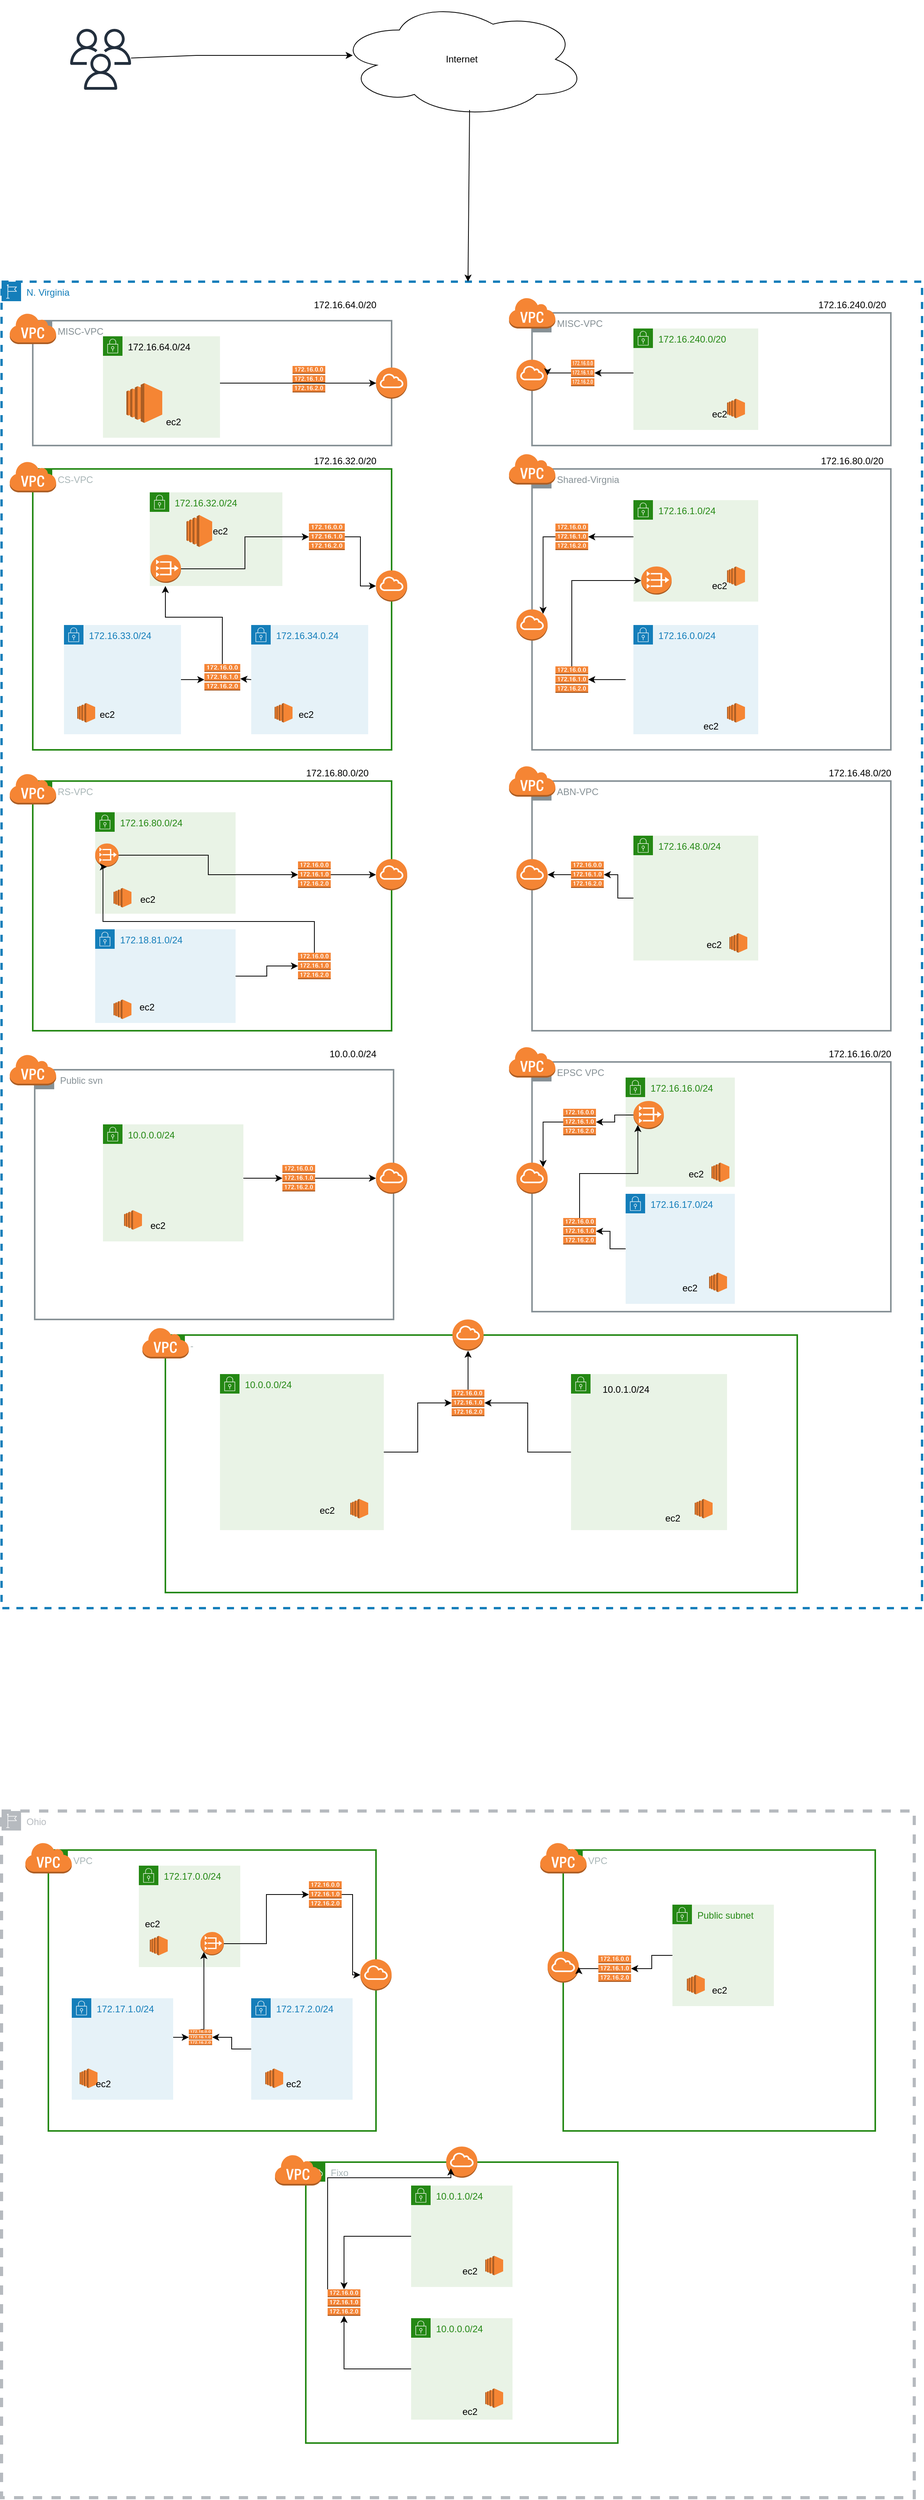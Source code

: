 <mxfile version="17.4.6" type="github"><diagram id="Z_R0WY82iAtuZedP9KNw" name="Page-1"><mxGraphModel dx="1186" dy="1758" grid="1" gridSize="10" guides="1" tooltips="1" connect="1" arrows="1" fold="1" page="1" pageScale="1" pageWidth="827" pageHeight="1169" math="0" shadow="0"><root><mxCell id="0"/><mxCell id="1" parent="0"/><mxCell id="yjK77z7QaBHc2J_q22Ff-21" value="Internet" style="ellipse;shape=cloud;whiteSpace=wrap;html=1;strokeColor=default;" vertex="1" parent="1"><mxGeometry x="450" y="-360" width="320" height="150" as="geometry"/></mxCell><mxCell id="yjK77z7QaBHc2J_q22Ff-1" value="N. Virginia" style="points=[[0,0],[0.25,0],[0.5,0],[0.75,0],[1,0],[1,0.25],[1,0.5],[1,0.75],[1,1],[0.75,1],[0.5,1],[0.25,1],[0,1],[0,0.75],[0,0.5],[0,0.25]];outlineConnect=0;gradientColor=none;html=1;whiteSpace=wrap;fontSize=12;fontStyle=0;container=1;pointerEvents=0;collapsible=0;recursiveResize=0;shape=mxgraph.aws4.group;grIcon=mxgraph.aws4.group_region;strokeColor=#147EBA;fillColor=none;verticalAlign=top;align=left;spacingLeft=30;fontColor=#147EBA;dashed=1;strokeWidth=3;" vertex="1" parent="1"><mxGeometry x="20" width="1180" height="1700" as="geometry"/></mxCell><mxCell id="yjK77z7QaBHc2J_q22Ff-4" value="CS-VPC" style="points=[[0,0],[0.25,0],[0.5,0],[0.75,0],[1,0],[1,0.25],[1,0.5],[1,0.75],[1,1],[0.75,1],[0.5,1],[0.25,1],[0,1],[0,0.75],[0,0.5],[0,0.25]];outlineConnect=0;gradientColor=none;html=1;whiteSpace=wrap;fontSize=12;fontStyle=0;container=1;pointerEvents=0;collapsible=0;recursiveResize=0;shape=mxgraph.aws4.group;grIcon=mxgraph.aws4.group_vpc;strokeColor=#248814;fillColor=none;verticalAlign=top;align=left;spacingLeft=30;fontColor=#AAB7B8;dashed=0;strokeWidth=2;" vertex="1" parent="yjK77z7QaBHc2J_q22Ff-1"><mxGeometry x="40" y="240" width="460" height="360" as="geometry"/></mxCell><mxCell id="yjK77z7QaBHc2J_q22Ff-5" value="172.16.32.0/24" style="points=[[0,0],[0.25,0],[0.5,0],[0.75,0],[1,0],[1,0.25],[1,0.5],[1,0.75],[1,1],[0.75,1],[0.5,1],[0.25,1],[0,1],[0,0.75],[0,0.5],[0,0.25]];outlineConnect=0;gradientColor=none;html=1;whiteSpace=wrap;fontSize=12;fontStyle=0;container=1;pointerEvents=0;collapsible=0;recursiveResize=0;shape=mxgraph.aws4.group;grIcon=mxgraph.aws4.group_security_group;grStroke=0;strokeColor=#248814;fillColor=#E9F3E6;verticalAlign=top;align=left;spacingLeft=30;fontColor=#248814;dashed=0;strokeWidth=2;" vertex="1" parent="yjK77z7QaBHc2J_q22Ff-4"><mxGeometry x="150" y="30" width="170" height="120" as="geometry"/></mxCell><mxCell id="yjK77z7QaBHc2J_q22Ff-123" value="" style="outlineConnect=0;dashed=0;verticalLabelPosition=bottom;verticalAlign=top;align=center;html=1;shape=mxgraph.aws3.vpc_nat_gateway;fillColor=#F58534;gradientColor=none;shadow=0;sketch=0;strokeColor=default;strokeWidth=3;" vertex="1" parent="yjK77z7QaBHc2J_q22Ff-5"><mxGeometry x="1" y="80" width="39" height="36" as="geometry"/></mxCell><mxCell id="yjK77z7QaBHc2J_q22Ff-338" value="" style="outlineConnect=0;dashed=0;verticalLabelPosition=bottom;verticalAlign=top;align=center;html=1;shape=mxgraph.aws3.ec2;fillColor=#F58534;gradientColor=none;shadow=0;sketch=0;strokeColor=default;strokeWidth=3;" vertex="1" parent="yjK77z7QaBHc2J_q22Ff-5"><mxGeometry x="47" y="29" width="33" height="41" as="geometry"/></mxCell><mxCell id="yjK77z7QaBHc2J_q22Ff-527" value="ec2" style="text;html=1;resizable=0;autosize=1;align=center;verticalAlign=middle;points=[];fillColor=none;strokeColor=none;rounded=0;shadow=0;sketch=0;" vertex="1" parent="yjK77z7QaBHc2J_q22Ff-5"><mxGeometry x="70" y="39.5" width="40" height="20" as="geometry"/></mxCell><mxCell id="yjK77z7QaBHc2J_q22Ff-6" value="172.16.33.0/24" style="points=[[0,0],[0.25,0],[0.5,0],[0.75,0],[1,0],[1,0.25],[1,0.5],[1,0.75],[1,1],[0.75,1],[0.5,1],[0.25,1],[0,1],[0,0.75],[0,0.5],[0,0.25]];outlineConnect=0;gradientColor=none;html=1;whiteSpace=wrap;fontSize=12;fontStyle=0;container=1;pointerEvents=0;collapsible=0;recursiveResize=0;shape=mxgraph.aws4.group;grIcon=mxgraph.aws4.group_security_group;grStroke=0;strokeColor=#147EBA;fillColor=#E6F2F8;verticalAlign=top;align=left;spacingLeft=30;fontColor=#147EBA;dashed=0;strokeWidth=2;" vertex="1" parent="yjK77z7QaBHc2J_q22Ff-4"><mxGeometry x="40" y="200" width="150" height="140" as="geometry"/></mxCell><mxCell id="yjK77z7QaBHc2J_q22Ff-412" value="" style="outlineConnect=0;dashed=0;verticalLabelPosition=bottom;verticalAlign=top;align=center;html=1;shape=mxgraph.aws3.ec2;fillColor=#F58534;gradientColor=none;shadow=0;sketch=0;strokeColor=default;strokeWidth=3;" vertex="1" parent="yjK77z7QaBHc2J_q22Ff-6"><mxGeometry x="17" y="100" width="23" height="25" as="geometry"/></mxCell><mxCell id="yjK77z7QaBHc2J_q22Ff-529" value="ec2" style="text;html=1;resizable=0;autosize=1;align=center;verticalAlign=middle;points=[];fillColor=none;strokeColor=none;rounded=0;shadow=0;sketch=0;" vertex="1" parent="yjK77z7QaBHc2J_q22Ff-6"><mxGeometry x="35" y="105" width="40" height="20" as="geometry"/></mxCell><mxCell id="yjK77z7QaBHc2J_q22Ff-7" value="172.16.34.0.24" style="points=[[0,0],[0.25,0],[0.5,0],[0.75,0],[1,0],[1,0.25],[1,0.5],[1,0.75],[1,1],[0.75,1],[0.5,1],[0.25,1],[0,1],[0,0.75],[0,0.5],[0,0.25]];outlineConnect=0;gradientColor=none;html=1;whiteSpace=wrap;fontSize=12;fontStyle=0;container=1;pointerEvents=0;collapsible=0;recursiveResize=0;shape=mxgraph.aws4.group;grIcon=mxgraph.aws4.group_security_group;grStroke=0;strokeColor=#147EBA;fillColor=#E6F2F8;verticalAlign=top;align=left;spacingLeft=30;fontColor=#147EBA;dashed=0;strokeWidth=2;" vertex="1" parent="yjK77z7QaBHc2J_q22Ff-4"><mxGeometry x="280" y="200" width="150" height="140" as="geometry"/></mxCell><mxCell id="yjK77z7QaBHc2J_q22Ff-425" value="" style="outlineConnect=0;dashed=0;verticalLabelPosition=bottom;verticalAlign=top;align=center;html=1;shape=mxgraph.aws3.ec2;fillColor=#F58534;gradientColor=none;shadow=0;sketch=0;strokeColor=default;strokeWidth=3;" vertex="1" parent="yjK77z7QaBHc2J_q22Ff-7"><mxGeometry x="30" y="100" width="23" height="25" as="geometry"/></mxCell><mxCell id="yjK77z7QaBHc2J_q22Ff-461" value="" style="endArrow=classic;html=1;rounded=0;" edge="1" parent="yjK77z7QaBHc2J_q22Ff-7" target="yjK77z7QaBHc2J_q22Ff-254"><mxGeometry width="50" height="50" relative="1" as="geometry"><mxPoint y="70" as="sourcePoint"/><mxPoint x="50" y="20" as="targetPoint"/></mxGeometry></mxCell><mxCell id="yjK77z7QaBHc2J_q22Ff-530" value="ec2" style="text;html=1;resizable=0;autosize=1;align=center;verticalAlign=middle;points=[];fillColor=none;strokeColor=none;rounded=0;shadow=0;sketch=0;" vertex="1" parent="yjK77z7QaBHc2J_q22Ff-7"><mxGeometry x="50" y="105" width="40" height="20" as="geometry"/></mxCell><mxCell id="yjK77z7QaBHc2J_q22Ff-67" value="" style="outlineConnect=0;dashed=0;verticalLabelPosition=bottom;verticalAlign=top;align=center;html=1;shape=mxgraph.aws3.internet_gateway;fillColor=#F58534;gradientColor=none;shadow=0;sketch=0;strokeColor=default;strokeWidth=3;" vertex="1" parent="yjK77z7QaBHc2J_q22Ff-4"><mxGeometry x="440" y="130" width="40" height="40" as="geometry"/></mxCell><mxCell id="yjK77z7QaBHc2J_q22Ff-458" style="edgeStyle=orthogonalEdgeStyle;rounded=0;orthogonalLoop=1;jettySize=auto;html=1;exitX=1;exitY=0.5;exitDx=0;exitDy=0;exitPerimeter=0;entryX=0;entryY=0.5;entryDx=0;entryDy=0;entryPerimeter=0;" edge="1" parent="yjK77z7QaBHc2J_q22Ff-4" source="yjK77z7QaBHc2J_q22Ff-125" target="yjK77z7QaBHc2J_q22Ff-67"><mxGeometry relative="1" as="geometry"/></mxCell><mxCell id="yjK77z7QaBHc2J_q22Ff-125" value="" style="outlineConnect=0;dashed=0;verticalLabelPosition=bottom;verticalAlign=top;align=center;html=1;shape=mxgraph.aws3.route_table;fillColor=#F58536;gradientColor=none;shadow=0;sketch=0;strokeColor=default;strokeWidth=3;" vertex="1" parent="yjK77z7QaBHc2J_q22Ff-4"><mxGeometry x="354" y="70" width="46" height="34" as="geometry"/></mxCell><mxCell id="yjK77z7QaBHc2J_q22Ff-457" style="edgeStyle=orthogonalEdgeStyle;rounded=0;orthogonalLoop=1;jettySize=auto;html=1;exitX=1;exitY=0.5;exitDx=0;exitDy=0;exitPerimeter=0;entryX=0;entryY=0.5;entryDx=0;entryDy=0;entryPerimeter=0;" edge="1" parent="yjK77z7QaBHc2J_q22Ff-4" source="yjK77z7QaBHc2J_q22Ff-123" target="yjK77z7QaBHc2J_q22Ff-125"><mxGeometry relative="1" as="geometry"/></mxCell><mxCell id="yjK77z7QaBHc2J_q22Ff-8" value="RS-VPC" style="points=[[0,0],[0.25,0],[0.5,0],[0.75,0],[1,0],[1,0.25],[1,0.5],[1,0.75],[1,1],[0.75,1],[0.5,1],[0.25,1],[0,1],[0,0.75],[0,0.5],[0,0.25]];outlineConnect=0;gradientColor=none;html=1;whiteSpace=wrap;fontSize=12;fontStyle=0;container=1;pointerEvents=0;collapsible=0;recursiveResize=0;shape=mxgraph.aws4.group;grIcon=mxgraph.aws4.group_vpc;strokeColor=#248814;fillColor=none;verticalAlign=top;align=left;spacingLeft=30;fontColor=#AAB7B8;dashed=0;strokeWidth=2;" vertex="1" parent="yjK77z7QaBHc2J_q22Ff-1"><mxGeometry x="40" y="640" width="460" height="320" as="geometry"/></mxCell><mxCell id="yjK77z7QaBHc2J_q22Ff-10" value="172.16.80.0/24" style="points=[[0,0],[0.25,0],[0.5,0],[0.75,0],[1,0],[1,0.25],[1,0.5],[1,0.75],[1,1],[0.75,1],[0.5,1],[0.25,1],[0,1],[0,0.75],[0,0.5],[0,0.25]];outlineConnect=0;gradientColor=none;html=1;whiteSpace=wrap;fontSize=12;fontStyle=0;container=1;pointerEvents=0;collapsible=0;recursiveResize=0;shape=mxgraph.aws4.group;grIcon=mxgraph.aws4.group_security_group;grStroke=0;strokeColor=#248814;fillColor=#E9F3E6;verticalAlign=top;align=left;spacingLeft=30;fontColor=#248814;dashed=0;" vertex="1" parent="yjK77z7QaBHc2J_q22Ff-8"><mxGeometry x="80" y="40" width="180" height="130" as="geometry"/></mxCell><mxCell id="yjK77z7QaBHc2J_q22Ff-323" value="" style="outlineConnect=0;dashed=0;verticalLabelPosition=bottom;verticalAlign=top;align=center;html=1;shape=mxgraph.aws3.vpc_nat_gateway;fillColor=#F58534;gradientColor=none;shadow=0;sketch=0;strokeColor=default;strokeWidth=3;" vertex="1" parent="yjK77z7QaBHc2J_q22Ff-10"><mxGeometry y="40" width="30" height="30" as="geometry"/></mxCell><mxCell id="yjK77z7QaBHc2J_q22Ff-429" value="" style="outlineConnect=0;dashed=0;verticalLabelPosition=bottom;verticalAlign=top;align=center;html=1;shape=mxgraph.aws3.ec2;fillColor=#F58534;gradientColor=none;shadow=0;sketch=0;strokeColor=default;strokeWidth=3;" vertex="1" parent="yjK77z7QaBHc2J_q22Ff-10"><mxGeometry x="23.5" y="97" width="23" height="25" as="geometry"/></mxCell><mxCell id="yjK77z7QaBHc2J_q22Ff-533" value="ec2" style="text;html=1;resizable=0;autosize=1;align=center;verticalAlign=middle;points=[];fillColor=none;strokeColor=none;rounded=0;shadow=0;sketch=0;" vertex="1" parent="yjK77z7QaBHc2J_q22Ff-10"><mxGeometry x="46.5" y="102" width="40" height="20" as="geometry"/></mxCell><mxCell id="yjK77z7QaBHc2J_q22Ff-476" style="edgeStyle=orthogonalEdgeStyle;rounded=0;orthogonalLoop=1;jettySize=auto;html=1;" edge="1" parent="yjK77z7QaBHc2J_q22Ff-8" source="yjK77z7QaBHc2J_q22Ff-11" target="yjK77z7QaBHc2J_q22Ff-324"><mxGeometry relative="1" as="geometry"/></mxCell><mxCell id="yjK77z7QaBHc2J_q22Ff-11" value="172.18.81.0/24" style="points=[[0,0],[0.25,0],[0.5,0],[0.75,0],[1,0],[1,0.25],[1,0.5],[1,0.75],[1,1],[0.75,1],[0.5,1],[0.25,1],[0,1],[0,0.75],[0,0.5],[0,0.25]];outlineConnect=0;gradientColor=none;html=1;whiteSpace=wrap;fontSize=12;fontStyle=0;container=1;pointerEvents=0;collapsible=0;recursiveResize=0;shape=mxgraph.aws4.group;grIcon=mxgraph.aws4.group_security_group;grStroke=0;strokeColor=#147EBA;fillColor=#E6F2F8;verticalAlign=top;align=left;spacingLeft=30;fontColor=#147EBA;dashed=0;" vertex="1" parent="yjK77z7QaBHc2J_q22Ff-8"><mxGeometry x="80" y="190" width="180" height="120" as="geometry"/></mxCell><mxCell id="yjK77z7QaBHc2J_q22Ff-430" value="" style="outlineConnect=0;dashed=0;verticalLabelPosition=bottom;verticalAlign=top;align=center;html=1;shape=mxgraph.aws3.ec2;fillColor=#F58534;gradientColor=none;shadow=0;sketch=0;strokeColor=default;strokeWidth=3;" vertex="1" parent="yjK77z7QaBHc2J_q22Ff-11"><mxGeometry x="23.5" y="90" width="23" height="25" as="geometry"/></mxCell><mxCell id="yjK77z7QaBHc2J_q22Ff-535" value="ec2" style="text;html=1;resizable=0;autosize=1;align=center;verticalAlign=middle;points=[];fillColor=none;strokeColor=none;rounded=0;shadow=0;sketch=0;" vertex="1" parent="yjK77z7QaBHc2J_q22Ff-11"><mxGeometry x="46" y="90" width="40" height="20" as="geometry"/></mxCell><mxCell id="yjK77z7QaBHc2J_q22Ff-68" value="" style="outlineConnect=0;dashed=0;verticalLabelPosition=bottom;verticalAlign=top;align=center;html=1;shape=mxgraph.aws3.internet_gateway;fillColor=#F58534;gradientColor=none;shadow=0;sketch=0;strokeColor=default;strokeWidth=3;" vertex="1" parent="yjK77z7QaBHc2J_q22Ff-8"><mxGeometry x="440" y="100" width="40" height="40" as="geometry"/></mxCell><mxCell id="yjK77z7QaBHc2J_q22Ff-474" style="edgeStyle=orthogonalEdgeStyle;rounded=0;orthogonalLoop=1;jettySize=auto;html=1;exitX=1;exitY=0.5;exitDx=0;exitDy=0;exitPerimeter=0;entryX=0;entryY=0.5;entryDx=0;entryDy=0;entryPerimeter=0;" edge="1" parent="yjK77z7QaBHc2J_q22Ff-8" source="yjK77z7QaBHc2J_q22Ff-124" target="yjK77z7QaBHc2J_q22Ff-68"><mxGeometry relative="1" as="geometry"/></mxCell><mxCell id="yjK77z7QaBHc2J_q22Ff-124" value="&lt;span style=&quot;color: rgba(0 , 0 , 0 , 0) ; font-family: monospace ; font-size: 0px&quot;&gt;%3CmxGraphModel%3E%3Croot%3E%3CmxCell%20id%3D%220%22%2F%3E%3CmxCell%20id%3D%221%22%20parent%3D%220%22%2F%3E%3CmxCell%20id%3D%222%22%20value%3D%22N.%20Virginia%22%20style%3D%22points%3D%5B%5B0%2C0%5D%2C%5B0.25%2C0%5D%2C%5B0.5%2C0%5D%2C%5B0.75%2C0%5D%2C%5B1%2C0%5D%2C%5B1%2C0.25%5D%2C%5B1%2C0.5%5D%2C%5B1%2C0.75%5D%2C%5B1%2C1%5D%2C%5B0.75%2C1%5D%2C%5B0.5%2C1%5D%2C%5B0.25%2C1%5D%2C%5B0%2C1%5D%2C%5B0%2C0.75%5D%2C%5B0%2C0.5%5D%2C%5B0%2C0.25%5D%5D%3BoutlineConnect%3D0%3BgradientColor%3Dnone%3Bhtml%3D1%3BwhiteSpace%3Dwrap%3BfontSize%3D12%3BfontStyle%3D0%3Bcontainer%3D1%3BpointerEvents%3D0%3Bcollapsible%3D0%3BrecursiveResize%3D0%3Bshape%3Dmxgraph.aws4.group%3BgrIcon%3Dmxgraph.aws4.group_region%3BstrokeColor%3D%23147EBA%3BfillColor%3Dnone%3BverticalAlign%3Dtop%3Balign%3Dleft%3BspacingLeft%3D30%3BfontColor%3D%23147EBA%3Bdashed%3D1%3BstrokeWidth%3D3%3B%22%20vertex%3D%221%22%20parent%3D%221%22%3E%3CmxGeometry%20x%3D%2220%22%20width%3D%221160%22%20height%3D%221700%22%20as%3D%22geometry%22%2F%3E%3C%2FmxCell%3E%3CmxCell%20id%3D%223%22%20value%3D%22CS-VPC%22%20style%3D%22points%3D%5B%5B0%2C0%5D%2C%5B0.25%2C0%5D%2C%5B0.5%2C0%5D%2C%5B0.75%2C0%5D%2C%5B1%2C0%5D%2C%5B1%2C0.25%5D%2C%5B1%2C0.5%5D%2C%5B1%2C0.75%5D%2C%5B1%2C1%5D%2C%5B0.75%2C1%5D%2C%5B0.5%2C1%5D%2C%5B0.25%2C1%5D%2C%5B0%2C1%5D%2C%5B0%2C0.75%5D%2C%5B0%2C0.5%5D%2C%5B0%2C0.25%5D%5D%3BoutlineConnect%3D0%3BgradientColor%3Dnone%3Bhtml%3D1%3BwhiteSpace%3Dwrap%3BfontSize%3D12%3BfontStyle%3D0%3Bcontainer%3D1%3BpointerEvents%3D0%3Bcollapsible%3D0%3BrecursiveResize%3D0%3Bshape%3Dmxgraph.aws4.group%3BgrIcon%3Dmxgraph.aws4.group_vpc%3BstrokeColor%3D%23248814%3BfillColor%3Dnone%3BverticalAlign%3Dtop%3Balign%3Dleft%3BspacingLeft%3D30%3BfontColor%3D%23AAB7B8%3Bdashed%3D0%3BstrokeWidth%3D2%3B%22%20vertex%3D%221%22%20parent%3D%222%22%3E%3CmxGeometry%20x%3D%2240%22%20y%3D%22240%22%20width%3D%22460%22%20height%3D%22360%22%20as%3D%22geometry%22%2F%3E%3C%2FmxCell%3E%3CmxCell%20id%3D%224%22%20value%3D%22172.16.32.0%2F24%22%20style%3D%22points%3D%5B%5B0%2C0%5D%2C%5B0.25%2C0%5D%2C%5B0.5%2C0%5D%2C%5B0.75%2C0%5D%2C%5B1%2C0%5D%2C%5B1%2C0.25%5D%2C%5B1%2C0.5%5D%2C%5B1%2C0.75%5D%2C%5B1%2C1%5D%2C%5B0.75%2C1%5D%2C%5B0.5%2C1%5D%2C%5B0.25%2C1%5D%2C%5B0%2C1%5D%2C%5B0%2C0.75%5D%2C%5B0%2C0.5%5D%2C%5B0%2C0.25%5D%5D%3BoutlineConnect%3D0%3BgradientColor%3Dnone%3Bhtml%3D1%3BwhiteSpace%3Dwrap%3BfontSize%3D12%3BfontStyle%3D0%3Bcontainer%3D1%3BpointerEvents%3D0%3Bcollapsible%3D0%3BrecursiveResize%3D0%3Bshape%3Dmxgraph.aws4.group%3BgrIcon%3Dmxgraph.aws4.group_security_group%3BgrStroke%3D0%3BstrokeColor%3D%23248814%3BfillColor%3D%23E9F3E6%3BverticalAlign%3Dtop%3Balign%3Dleft%3BspacingLeft%3D30%3BfontColor%3D%23248814%3Bdashed%3D0%3BstrokeWidth%3D2%3B%22%20vertex%3D%221%22%20parent%3D%223%22%3E%3CmxGeometry%20x%3D%22150%22%20y%3D%2230%22%20width%3D%22170%22%20height%3D%22120%22%20as%3D%22geometry%22%2F%3E%3C%2FmxCell%3E%3CmxCell%20id%3D%225%22%20value%3D%22%22%20style%3D%22outlineConnect%3D0%3Bdashed%3D0%3BverticalLabelPosition%3Dbottom%3BverticalAlign%3Dtop%3Balign%3Dcenter%3Bhtml%3D1%3Bshape%3Dmxgraph.aws3.vpc_nat_gateway%3BfillColor%3D%23F58534%3BgradientColor%3Dnone%3Bshadow%3D0%3Bsketch%3D0%3BstrokeColor%3Ddefault%3BstrokeWidth%3D3%3B%22%20vertex%3D%221%22%20parent%3D%224%22%3E%3CmxGeometry%20x%3D%221%22%20y%3D%2280%22%20width%3D%2239%22%20height%3D%2236%22%20as%3D%22geometry%22%2F%3E%3C%2FmxCell%3E%3CmxCell%20id%3D%226%22%20value%3D%22172.16.33.0%2F24%22%20style%3D%22points%3D%5B%5B0%2C0%5D%2C%5B0.25%2C0%5D%2C%5B0.5%2C0%5D%2C%5B0.75%2C0%5D%2C%5B1%2C0%5D%2C%5B1%2C0.25%5D%2C%5B1%2C0.5%5D%2C%5B1%2C0.75%5D%2C%5B1%2C1%5D%2C%5B0.75%2C1%5D%2C%5B0.5%2C1%5D%2C%5B0.25%2C1%5D%2C%5B0%2C1%5D%2C%5B0%2C0.75%5D%2C%5B0%2C0.5%5D%2C%5B0%2C0.25%5D%5D%3BoutlineConnect%3D0%3BgradientColor%3Dnone%3Bhtml%3D1%3BwhiteSpace%3Dwrap%3BfontSize%3D12%3BfontStyle%3D0%3Bcontainer%3D1%3BpointerEvents%3D0%3Bcollapsible%3D0%3BrecursiveResize%3D0%3Bshape%3Dmxgraph.aws4.group%3BgrIcon%3Dmxgraph.aws4.group_security_group%3BgrStroke%3D0%3BstrokeColor%3D%23147EBA%3BfillColor%3D%23E6F2F8%3BverticalAlign%3Dtop%3Balign%3Dleft%3BspacingLeft%3D30%3BfontColor%3D%23147EBA%3Bdashed%3D0%3BstrokeWidth%3D2%3B%22%20vertex%3D%221%22%20parent%3D%223%22%3E%3CmxGeometry%20x%3D%2240%22%20y%3D%22200%22%20width%3D%22150%22%20height%3D%22140%22%20as%3D%22geometry%22%2F%3E%3C%2FmxCell%3E%3CmxCell%20id%3D%227%22%20value%3D%22172.16.34.0.24%22%20style%3D%22points%3D%5B%5B0%2C0%5D%2C%5B0.25%2C0%5D%2C%5B0.5%2C0%5D%2C%5B0.75%2C0%5D%2C%5B1%2C0%5D%2C%5B1%2C0.25%5D%2C%5B1%2C0.5%5D%2C%5B1%2C0.75%5D%2C%5B1%2C1%5D%2C%5B0.75%2C1%5D%2C%5B0.5%2C1%5D%2C%5B0.25%2C1%5D%2C%5B0%2C1%5D%2C%5B0%2C0.75%5D%2C%5B0%2C0.5%5D%2C%5B0%2C0.25%5D%5D%3BoutlineConnect%3D0%3BgradientColor%3Dnone%3Bhtml%3D1%3BwhiteSpace%3Dwrap%3BfontSize%3D12%3BfontStyle%3D0%3Bcontainer%3D1%3BpointerEvents%3D0%3Bcollapsible%3D0%3BrecursiveResize%3D0%3Bshape%3Dmxgraph.aws4.group%3BgrIcon%3Dmxgraph.aws4.group_security_group%3BgrStroke%3D0%3BstrokeColor%3D%23147EBA%3BfillColor%3D%23E6F2F8%3BverticalAlign%3Dtop%3Balign%3Dleft%3BspacingLeft%3D30%3BfontColor%3D%23147EBA%3Bdashed%3D0%3BstrokeWidth%3D2%3B%22%20vertex%3D%221%22%20parent%3D%223%22%3E%3CmxGeometry%20x%3D%22280%22%20y%3D%22200%22%20width%3D%22150%22%20height%3D%22140%22%20as%3D%22geometry%22%2F%3E%3C%2FmxCell%3E%3CmxCell%20id%3D%228%22%20value%3D%22%22%20style%3D%22outlineConnect%3D0%3Bdashed%3D0%3BverticalLabelPosition%3Dbottom%3BverticalAlign%3Dtop%3Balign%3Dcenter%3Bhtml%3D1%3Bshape%3Dmxgraph.aws3.internet_gateway%3BfillColor%3D%23F58534%3BgradientColor%3Dnone%3Bshadow%3D0%3Bsketch%3D0%3BstrokeColor%3Ddefault%3BstrokeWidth%3D3%3B%22%20vertex%3D%221%22%20parent%3D%223%22%3E%3CmxGeometry%20x%3D%22440%22%20y%3D%22130%22%20width%3D%2240%22%20height%3D%2240%22%20as%3D%22geometry%22%2F%3E%3C%2FmxCell%3E%3CmxCell%20id%3D%229%22%20value%3D%22%22%20style%3D%22outlineConnect%3D0%3Bdashed%3D0%3BverticalLabelPosition%3Dbottom%3BverticalAlign%3Dtop%3Balign%3Dcenter%3Bhtml%3D1%3Bshape%3Dmxgraph.aws3.route_table%3BfillColor%3D%23F58536%3BgradientColor%3Dnone%3Bshadow%3D0%3Bsketch%3D0%3BstrokeColor%3Ddefault%3BstrokeWidth%3D3%3B%22%20vertex%3D%221%22%20parent%3D%223%22%3E%3CmxGeometry%20x%3D%22354%22%20y%3D%2250%22%20width%3D%2242%22%20height%3D%2234%22%20as%3D%22geometry%22%2F%3E%3C%2FmxCell%3E%3CmxCell%20id%3D%2210%22%20value%3D%22%22%20style%3D%22outlineConnect%3D0%3Bdashed%3D0%3BverticalLabelPosition%3Dbottom%3BverticalAlign%3Dtop%3Balign%3Dcenter%3Bhtml%3D1%3Bshape%3Dmxgraph.aws3.route_table%3BfillColor%3D%23F58536%3BgradientColor%3Dnone%3Bshadow%3D0%3Bsketch%3D0%3BstrokeColor%3Ddefault%3BstrokeWidth%3D3%3B%22%20vertex%3D%221%22%20parent%3D%223%22%3E%3CmxGeometry%20x%3D%22210%22%20y%3D%22240%22%20width%3D%2246%22%20height%3D%2234%22%20as%3D%22geometry%22%2F%3E%3C%2FmxCell%3E%3CmxCell%20id%3D%2211%22%20value%3D%22RS-VPC%22%20style%3D%22points%3D%5B%5B0%2C0%5D%2C%5B0.25%2C0%5D%2C%5B0.5%2C0%5D%2C%5B0.75%2C0%5D%2C%5B1%2C0%5D%2C%5B1%2C0.25%5D%2C%5B1%2C0.5%5D%2C%5B1%2C0.75%5D%2C%5B1%2C1%5D%2C%5B0.75%2C1%5D%2C%5B0.5%2C1%5D%2C%5B0.25%2C1%5D%2C%5B0%2C1%5D%2C%5B0%2C0.75%5D%2C%5B0%2C0.5%5D%2C%5B0%2C0.25%5D%5D%3BoutlineConnect%3D0%3BgradientColor%3Dnone%3Bhtml%3D1%3BwhiteSpace%3Dwrap%3BfontSize%3D12%3BfontStyle%3D0%3Bcontainer%3D1%3BpointerEvents%3D0%3Bcollapsible%3D0%3BrecursiveResize%3D0%3Bshape%3Dmxgraph.aws4.group%3BgrIcon%3Dmxgraph.aws4.group_vpc%3BstrokeColor%3D%23248814%3BfillColor%3Dnone%3BverticalAlign%3Dtop%3Balign%3Dleft%3BspacingLeft%3D30%3BfontColor%3D%23AAB7B8%3Bdashed%3D0%3BstrokeWidth%3D2%3B%22%20vertex%3D%221%22%20parent%3D%222%22%3E%3CmxGeometry%20x%3D%2240%22%20y%3D%22640%22%20width%3D%22460%22%20height%3D%22320%22%20as%3D%22geometry%22%2F%3E%3C%2FmxCell%3E%3CmxCell%20id%3D%2212%22%20value%3D%22172.16.80.0%2F24%22%20style%3D%22points%3D%5B%5B0%2C0%5D%2C%5B0.25%2C0%5D%2C%5B0.5%2C0%5D%2C%5B0.75%2C0%5D%2C%5B1%2C0%5D%2C%5B1%2C0.25%5D%2C%5B1%2C0.5%5D%2C%5B1%2C0.75%5D%2C%5B1%2C1%5D%2C%5B0.75%2C1%5D%2C%5B0.5%2C1%5D%2C%5B0.25%2C1%5D%2C%5B0%2C1%5D%2C%5B0%2C0.75%5D%2C%5B0%2C0.5%5D%2C%5B0%2C0.25%5D%5D%3BoutlineConnect%3D0%3BgradientColor%3Dnone%3Bhtml%3D1%3BwhiteSpace%3Dwrap%3BfontSize%3D12%3BfontStyle%3D0%3Bcontainer%3D1%3BpointerEvents%3D0%3Bcollapsible%3D0%3BrecursiveResize%3D0%3Bshape%3Dmxgraph.aws4.group%3BgrIcon%3Dmxgraph.aws4.group_security_group%3BgrStroke%3D0%3BstrokeColor%3D%23248814%3BfillColor%3D%23E9F3E6%3BverticalAlign%3Dtop%3Balign%3Dleft%3BspacingLeft%3D30%3BfontColor%3D%23248814%3Bdashed%3D0%3B%22%20vertex%3D%221%22%20parent%3D%2211%22%3E%3CmxGeometry%20x%3D%2280%22%20y%3D%2240%22%20width%3D%22120%22%20height%3D%2290%22%20as%3D%22geometry%22%2F%3E%3C%2FmxCell%3E%3CmxCell%20id%3D%2213%22%20value%3D%22172.18.81.0%2F24%22%20style%3D%22points%3D%5B%5B0%2C0%5D%2C%5B0.25%2C0%5D%2C%5B0.5%2C0%5D%2C%5B0.75%2C0%5D%2C%5B1%2C0%5D%2C%5B1%2C0.25%5D%2C%5B1%2C0.5%5D%2C%5B1%2C0.75%5D%2C%5B1%2C1%5D%2C%5B0.75%2C1%5D%2C%5B0.5%2C1%5D%2C%5B0.25%2C1%5D%2C%5B0%2C1%5D%2C%5B0%2C0.75%5D%2C%5B0%2C0.5%5D%2C%5B0%2C0.25%5D%5D%3BoutlineConnect%3D0%3BgradientColor%3Dnone%3Bhtml%3D1%3BwhiteSpace%3Dwrap%3BfontSize%3D12%3BfontStyle%3D0%3Bcontainer%3D1%3BpointerEvents%3D0%3Bcollapsible%3D0%3BrecursiveResize%3D0%3Bshape%3Dmxgraph.aws4.group%3BgrIcon%3Dmxgraph.aws4.group_security_group%3BgrStroke%3D0%3BstrokeColor%3D%23147EBA%3BfillColor%3D%23E6F2F8%3BverticalAlign%3Dtop%3Balign%3Dleft%3BspacingLeft%3D30%3BfontColor%3D%23147EBA%3Bdashed%3D0%3B%22%20vertex%3D%221%22%20parent%3D%2211%22%3E%3CmxGeometry%20x%3D%2280%22%20y%3D%22190%22%20width%3D%22120%22%20height%3D%2290%22%20as%3D%22geometry%22%2F%3E%3C%2FmxCell%3E%3CmxCell%20id%3D%2214%22%20value%3D%22%22%20style%3D%22outlineConnect%3D0%3Bdashed%3D0%3BverticalLabelPosition%3Dbottom%3BverticalAlign%3Dtop%3Balign%3Dcenter%3Bhtml%3D1%3Bshape%3Dmxgraph.aws3.internet_gateway%3BfillColor%3D%23F58534%3BgradientColor%3Dnone%3Bshadow%3D0%3Bsketch%3D0%3BstrokeColor%3Ddefault%3BstrokeWidth%3D3%3B%22%20vertex%3D%221%22%20parent%3D%2211%22%3E%3CmxGeometry%20x%3D%22440%22%20y%3D%22100%22%20width%3D%2240%22%20height%3D%2240%22%20as%3D%22geometry%22%2F%3E%3C%2FmxCell%3E%3CmxCell%20id%3D%2215%22%20value%3D%22%22%20style%3D%22outlineConnect%3D0%3Bdashed%3D0%3BverticalLabelPosition%3Dbottom%3BverticalAlign%3Dtop%3Balign%3Dcenter%3Bhtml%3D1%3Bshape%3Dmxgraph.aws3.virtual_private_cloud%3BfillColor%3D%23F58534%3BgradientColor%3Dnone%3BstrokeColor%3Ddefault%3B%22%20vertex%3D%221%22%20parent%3D%222%22%3E%3CmxGeometry%20x%3D%2210%22%20y%3D%22230%22%20width%3D%2260%22%20height%3D%2240%22%20as%3D%22geometry%22%2F%3E%3C%2FmxCell%3E%3CmxCell%20id%3D%2216%22%20value%3D%22%22%20style%3D%22outlineConnect%3D0%3Bdashed%3D0%3BverticalLabelPosition%3Dbottom%3BverticalAlign%3Dtop%3Balign%3Dcenter%3Bhtml%3D1%3Bshape%3Dmxgraph.aws3.virtual_private_cloud%3BfillColor%3D%23F58534%3BgradientColor%3Dnone%3BstrokeColor%3Ddefault%3B%22%20vertex%3D%221%22%20parent%3D%222%22%3E%3CmxGeometry%20x%3D%2210%22%20y%3D%22630%22%20width%3D%2260%22%20height%3D%2240%22%20as%3D%22geometry%22%2F%3E%3C%2FmxCell%3E%3CmxCell%20id%3D%2217%22%20value%3D%22MISC-VPC%22%20style%3D%22sketch%3D0%3BoutlineConnect%3D0%3BgradientColor%3Dnone%3Bhtml%3D1%3BwhiteSpace%3Dwrap%3BfontSize%3D12%3BfontStyle%3D0%3Bshape%3Dmxgraph.aws4.group%3BgrIcon%3Dmxgraph.aws4.group_vpc%3BstrokeColor%3D%23879196%3BfillColor%3Dnone%3BverticalAlign%3Dtop%3Balign%3Dleft%3BspacingLeft%3D30%3BfontColor%3D%23879196%3Bdashed%3D0%3BstrokeWidth%3D2%3B%22%20vertex%3D%221%22%20parent%3D%222%22%3E%3CmxGeometry%20x%3D%22680%22%20y%3D%2240%22%20width%3D%22440%22%20height%3D%22160%22%20as%3D%22geometry%22%2F%3E%3C%2FmxCell%3E%3CmxCell%20id%3D%2218%22%20value%3D%22%22%20style%3D%22outlineConnect%3D0%3Bdashed%3D0%3BverticalLabelPosition%3Dbottom%3BverticalAlign%3Dtop%3Balign%3Dcenter%3Bhtml%3D1%3Bshape%3Dmxgraph.aws3.virtual_private_cloud%3BfillColor%3D%23F58534%3BgradientColor%3Dnone%3BstrokeColor%3Ddefault%3B%22%20vertex%3D%221%22%20parent%3D%222%22%3E%3CmxGeometry%20x%3D%22650%22%20y%3D%2220%22%20width%3D%2260%22%20height%3D%2240%22%20as%3D%22geometry%22%2F%3E%3C%2FmxCell%3E%3CmxCell%20id%3D%2219%22%20value%3D%22Shared-Virgnia%22%20style%3D%22sketch%3D0%3BoutlineConnect%3D0%3BgradientColor%3Dnone%3Bhtml%3D1%3BwhiteSpace%3Dwrap%3BfontSize%3D12%3BfontStyle%3D0%3Bshape%3Dmxgraph.aws4.group%3BgrIcon%3Dmxgraph.aws4.group_vpc%3BstrokeColor%3D%23879196%3BfillColor%3Dnone%3BverticalAlign%3Dtop%3Balign%3Dleft%3BspacingLeft%3D30%3BfontColor%3D%23879196%3Bdashed%3D0%3BstrokeWidth%3D2%3B%22%20vertex%3D%221%22%20parent%3D%222%22%3E%3CmxGeometry%20x%3D%22680%22%20y%3D%22240%22%20width%3D%22440%22%20height%3D%22360%22%20as%3D%22geometry%22%2F%3E%3C%2FmxCell%3E%3CmxCell%20id%3D%2220%22%20value%3D%22ABN-VPC%22%20style%3D%22sketch%3D0%3BoutlineConnect%3D0%3BgradientColor%3Dnone%3Bhtml%3D1%3BwhiteSpace%3Dwrap%3BfontSize%3D12%3BfontStyle%3D0%3Bshape%3Dmxgraph.aws4.group%3BgrIcon%3Dmxgraph.aws4.group_vpc%3BstrokeColor%3D%23879196%3BfillColor%3Dnone%3BverticalAlign%3Dtop%3Balign%3Dleft%3BspacingLeft%3D30%3BfontColor%3D%23879196%3Bdashed%3D0%3BstrokeWidth%3D2%3B%22%20vertex%3D%221%22%20parent%3D%222%22%3E%3CmxGeometry%20x%3D%22680%22%20y%3D%22640%22%20width%3D%22440%22%20height%3D%22320%22%20as%3D%22geometry%22%2F%3E%3C%2FmxCell%3E%3CmxCell%20id%3D%2221%22%20value%3D%22%22%20style%3D%22outlineConnect%3D0%3Bdashed%3D0%3BverticalLabelPosition%3Dbottom%3BverticalAlign%3Dtop%3Balign%3Dcenter%3Bhtml%3D1%3Bshape%3Dmxgraph.aws3.virtual_private_cloud%3BfillColor%3D%23F58534%3BgradientColor%3Dnone%3BstrokeColor%3Ddefault%3B%22%20vertex%3D%221%22%20parent%3D%222%22%3E%3CmxGeometry%20x%3D%22650%22%20y%3D%22220%22%20width%3D%2260%22%20height%3D%2240%22%20as%3D%22geometry%22%2F%3E%3C%2FmxCell%3E%3CmxCell%20id%3D%2222%22%20value%3D%22%22%20style%3D%22outlineConnect%3D0%3Bdashed%3D0%3BverticalLabelPosition%3Dbottom%3BverticalAlign%3Dtop%3Balign%3Dcenter%3Bhtml%3D1%3Bshape%3Dmxgraph.aws3.virtual_private_cloud%3BfillColor%3D%23F58534%3BgradientColor%3Dnone%3BstrokeColor%3Ddefault%3B%22%20vertex%3D%221%22%20parent%3D%222%22%3E%3CmxGeometry%20x%3D%22650%22%20y%3D%22620%22%20width%3D%2260%22%20height%3D%2240%22%20as%3D%22geometry%22%2F%3E%3C%2FmxCell%3E%3CmxCell%20id%3D%2223%22%20value%3D%22Public%20svn%22%20style%3D%22sketch%3D0%3BoutlineConnect%3D0%3BgradientColor%3Dnone%3Bhtml%3D1%3BwhiteSpace%3Dwrap%3BfontSize%3D12%3BfontStyle%3D0%3Bshape%3Dmxgraph.aws4.group%3BgrIcon%3Dmxgraph.aws4.group_vpc%3BstrokeColor%3D%23879196%3BfillColor%3Dnone%3BverticalAlign%3Dtop%3Balign%3Dleft%3BspacingLeft%3D30%3BfontColor%3D%23879196%3Bdashed%3D0%3BstrokeWidth%3D2%3B%22%20vertex%3D%221%22%20parent%3D%222%22%3E%3CmxGeometry%20x%3D%2240%22%20y%3D%221000%22%20width%3D%22460%22%20height%3D%22320%22%20as%3D%22geometry%22%2F%3E%3C%2FmxCell%3E%3CmxCell%20id%3D%2224%22%20value%3D%22EPSC%20VPC%22%20style%3D%22sketch%3D0%3BoutlineConnect%3D0%3BgradientColor%3Dnone%3Bhtml%3D1%3BwhiteSpace%3Dwrap%3BfontSize%3D12%3BfontStyle%3D0%3Bshape%3Dmxgraph.aws4.group%3BgrIcon%3Dmxgraph.aws4.group_vpc%3BstrokeColor%3D%23879196%3BfillColor%3Dnone%3BverticalAlign%3Dtop%3Balign%3Dleft%3BspacingLeft%3D30%3BfontColor%3D%23879196%3Bdashed%3D0%3BstrokeWidth%3D2%3B%22%20vertex%3D%221%22%20parent%3D%222%22%3E%3CmxGeometry%20x%3D%22680%22%20y%3D%221000%22%20width%3D%22440%22%20height%3D%22320%22%20as%3D%22geometry%22%2F%3E%3C%2FmxCell%3E%3CmxCell%20id%3D%2225%22%20value%3D%22%22%20style%3D%22outlineConnect%3D0%3Bdashed%3D0%3BverticalLabelPosition%3Dbottom%3BverticalAlign%3Dtop%3Balign%3Dcenter%3Bhtml%3D1%3Bshape%3Dmxgraph.aws3.virtual_private_cloud%3BfillColor%3D%23F58534%3BgradientColor%3Dnone%3BstrokeColor%3Ddefault%3B%22%20vertex%3D%221%22%20parent%3D%222%22%3E%3CmxGeometry%20x%3D%22650%22%20y%3D%22980%22%20width%3D%2260%22%20height%3D%2240%22%20as%3D%22geometry%22%2F%3E%3C%2FmxCell%3E%3CmxCell%20id%3D%2226%22%20value%3D%22%22%20style%3D%22outlineConnect%3D0%3Bdashed%3D0%3BverticalLabelPosition%3Dbottom%3BverticalAlign%3Dtop%3Balign%3Dcenter%3Bhtml%3D1%3Bshape%3Dmxgraph.aws3.virtual_private_cloud%3BfillColor%3D%23F58534%3BgradientColor%3Dnone%3BstrokeColor%3Ddefault%3B%22%20vertex%3D%221%22%20parent%3D%222%22%3E%3CmxGeometry%20x%3D%2210%22%20y%3D%22980%22%20width%3D%2260%22%20height%3D%2240%22%20as%3D%22geometry%22%2F%3E%3C%2FmxCell%3E%3CmxCell%20id%3D%2227%22%20value%3D%22172.16.240.0%2F20%22%20style%3D%22text%3Bhtml%3D1%3Bresizable%3D0%3Bautosize%3D1%3Balign%3Dcenter%3BverticalAlign%3Dmiddle%3Bpoints%3D%5B%5D%3BfillColor%3Dnone%3BstrokeColor%3Dnone%3Brounded%3D0%3B%22%20vertex%3D%221%22%20parent%3D%222%22%3E%3CmxGeometry%20x%3D%221020%22%20y%3D%2220%22%20width%3D%22100%22%20height%3D%2220%22%20as%3D%22geometry%22%2F%3E%3C%2FmxCell%3E%3CmxCell%20id%3D%2228%22%20value%3D%22172.16.64.0%2F20%22%20style%3D%22text%3Bhtml%3D1%3Bresizable%3D0%3Bautosize%3D1%3Balign%3Dcenter%3BverticalAlign%3Dmiddle%3Bpoints%3D%5B%5D%3BfillColor%3Dnone%3BstrokeColor%3Dnone%3Brounded%3D0%3B%22%20vertex%3D%221%22%20parent%3D%222%22%3E%3CmxGeometry%20x%3D%22390%22%20y%3D%2220%22%20width%3D%22100%22%20height%3D%2220%22%20as%3D%22geometry%22%2F%3E%3C%2FmxCell%3E%3CmxCell%20id%3D%2229%22%20value%3D%22172.16.32.0%2F20%22%20style%3D%22text%3Bhtml%3D1%3Bresizable%3D0%3Bautosize%3D1%3Balign%3Dcenter%3BverticalAlign%3Dmiddle%3Bpoints%3D%5B%5D%3BfillColor%3Dnone%3BstrokeColor%3Dnone%3Brounded%3D0%3B%22%20vertex%3D%221%22%20parent%3D%222%22%3E%3CmxGeometry%20x%3D%22390%22%20y%3D%22220%22%20width%3D%22100%22%20height%3D%2220%22%20as%3D%22geometry%22%2F%3E%3C%2FmxCell%3E%3CmxCell%20id%3D%2230%22%20value%3D%22172.16.80.0%2F20%22%20style%3D%22text%3Bhtml%3D1%3Bresizable%3D0%3Bautosize%3D1%3Balign%3Dcenter%3BverticalAlign%3Dmiddle%3Bpoints%3D%5B%5D%3BfillColor%3Dnone%3BstrokeColor%3Dnone%3Brounded%3D0%3B%22%20vertex%3D%221%22%20parent%3D%222%22%3E%3CmxGeometry%20x%3D%22380%22%20y%3D%22620%22%20width%3D%22100%22%20height%3D%2220%22%20as%3D%22geometry%22%2F%3E%3C%2FmxCell%3E%3CmxCell%20id%3D%2231%22%20value%3D%22172.16.80.0%2F20%22%20style%3D%22text%3Bhtml%3D1%3Bresizable%3D0%3Bautosize%3D1%3Balign%3Dcenter%3BverticalAlign%3Dmiddle%3Bpoints%3D%5B%5D%3BfillColor%3Dnone%3BstrokeColor%3Dnone%3Brounded%3D0%3B%22%20vertex%3D%221%22%20parent%3D%222%22%3E%3CmxGeometry%20x%3D%221030%22%20y%3D%22220%22%20width%3D%22100%22%20height%3D%2220%22%20as%3D%22geometry%22%2F%3E%3C%2FmxCell%3E%3CmxCell%20id%3D%2232%22%20value%3D%22172.16.48.0%2F20%22%20style%3D%22text%3Bhtml%3D1%3Bresizable%3D0%3Bautosize%3D1%3Balign%3Dcenter%3BverticalAlign%3Dmiddle%3Bpoints%3D%5B%5D%3BfillColor%3Dnone%3BstrokeColor%3Dnone%3Brounded%3D0%3B%22%20vertex%3D%221%22%20parent%3D%222%22%3E%3CmxGeometry%20x%3D%221030%22%20y%3D%22620%22%20width%3D%22100%22%20height%3D%2220%22%20as%3D%22geometry%22%2F%3E%3C%2FmxCell%3E%3CmxCell%20id%3D%2233%22%20value%3D%22172.16.16.0%2F20%22%20style%3D%22text%3Bhtml%3D1%3Bresizable%3D0%3Bautosize%3D1%3Balign%3Dcenter%3BverticalAlign%3Dmiddle%3Bpoints%3D%5B%5D%3BfillColor%3Dnone%3BstrokeColor%3Dnone%3Brounded%3D0%3B%22%20vertex%3D%221%22%20parent%3D%222%22%3E%3CmxGeometry%20x%3D%221030%22%20y%3D%22980%22%20width%3D%22100%22%20height%3D%2220%22%20as%3D%22geometry%22%2F%3E%3C%2FmxCell%3E%3CmxCell%20id%3D%2234%22%20value%3D%2210.0.0.0%2F24%22%20style%3D%22text%3Bhtml%3D1%3Bresizable%3D0%3Bautosize%3D1%3Balign%3Dcenter%3BverticalAlign%3Dmiddle%3Bpoints%3D%5B%5D%3BfillColor%3Dnone%3BstrokeColor%3Dnone%3Brounded%3D0%3B%22%20vertex%3D%221%22%20parent%3D%222%22%3E%3CmxGeometry%20x%3D%22410%22%20y%3D%22980%22%20width%3D%2280%22%20height%3D%2220%22%20as%3D%22geometry%22%2F%3E%3C%2FmxCell%3E%3CmxCell%20id%3D%2235%22%20value%3D%22172.16.240.0%2F20%22%20style%3D%22points%3D%5B%5B0%2C0%5D%2C%5B0.25%2C0%5D%2C%5B0.5%2C0%5D%2C%5B0.75%2C0%5D%2C%5B1%2C0%5D%2C%5B1%2C0.25%5D%2C%5B1%2C0.5%5D%2C%5B1%2C0.75%5D%2C%5B1%2C1%5D%2C%5B0.75%2C1%5D%2C%5B0.5%2C1%5D%2C%5B0.25%2C1%5D%2C%5B0%2C1%5D%2C%5B0%2C0.75%5D%2C%5B0%2C0.5%5D%2C%5B0%2C0.25%5D%5D%3BoutlineConnect%3D0%3BgradientColor%3Dnone%3Bhtml%3D1%3BwhiteSpace%3Dwrap%3BfontSize%3D12%3BfontStyle%3D0%3Bcontainer%3D1%3BpointerEvents%3D0%3Bcollapsible%3D0%3BrecursiveResize%3D0%3Bshape%3Dmxgraph.aws4.group%3BgrIcon%3Dmxgraph.aws4.group_security_group%3BgrStroke%3D0%3BstrokeColor%3D%23248814%3BfillColor%3D%23E9F3E6%3BverticalAlign%3Dtop%3Balign%3Dleft%3BspacingLeft%3D30%3BfontColor%3D%23248814%3Bdashed%3D0%3B%22%20vertex%3D%221%22%20parent%3D%222%22%3E%3CmxGeometry%20x%3D%22810%22%20y%3D%2260%22%20width%3D%22160%22%20height%3D%22130%22%20as%3D%22geometry%22%2F%3E%3C%2FmxCell%3E%3CmxCell%20id%3D%2236%22%20value%3D%22%26lt%3Bspan%20style%3D%26quot%3Bcolor%3A%20rgb(0%20%2C%200%20%2C%200)%20%3B%20text-align%3A%20center%26quot%3B%26gt%3B172.16.64.0%2F24%26lt%3B%2Fspan%26gt%3B%22%20style%3D%22points%3D%5B%5B0%2C0%5D%2C%5B0.25%2C0%5D%2C%5B0.5%2C0%5D%2C%5B0.75%2C0%5D%2C%5B1%2C0%5D%2C%5B1%2C0.25%5D%2C%5B1%2C0.5%5D%2C%5B1%2C0.75%5D%2C%5B1%2C1%5D%2C%5B0.75%2C1%5D%2C%5B0.5%2C1%5D%2C%5B0.25%2C1%5D%2C%5B0%2C1%5D%2C%5B0%2C0.75%5D%2C%5B0%2C0.5%5D%2C%5B0%2C0.25%5D%5D%3BoutlineConnect%3D0%3BgradientColor%3Dnone%3Bhtml%3D1%3BwhiteSpace%3Dwrap%3BfontSize%3D12%3BfontStyle%3D0%3Bcontainer%3D1%3BpointerEvents%3D0%3Bcollapsible%3D0%3BrecursiveResize%3D0%3Bshape%3Dmxgraph.aws4.group%3BgrIcon%3Dmxgraph.aws4.group_security_group%3BgrStroke%3D0%3BstrokeColor%3D%23248814%3BfillColor%3D%23E9F3E6%3BverticalAlign%3Dtop%3Balign%3Dleft%3BspacingLeft%3D30%3BfontColor%3D%23248814%3Bdashed%3D0%3B%22%20vertex%3D%221%22%20parent%3D%222%22%3E%3CmxGeometry%20x%3D%22140%22%20y%3D%2260%22%20width%3D%22120%22%20height%3D%2290%22%20as%3D%22geometry%22%2F%3E%3C%2FmxCell%3E%3CmxCell%20id%3D%2237%22%20value%3D%22MISC-VPC%22%20style%3D%22sketch%3D0%3BoutlineConnect%3D0%3BgradientColor%3Dnone%3Bhtml%3D1%3BwhiteSpace%3Dwrap%3BfontSize%3D12%3BfontStyle%3D0%3Bshape%3Dmxgraph.aws4.group%3BgrIcon%3Dmxgraph.aws4.group_vpc%3BstrokeColor%3D%23879196%3BfillColor%3Dnone%3BverticalAlign%3Dtop%3Balign%3Dleft%3BspacingLeft%3D30%3BfontColor%3D%23879196%3Bdashed%3D0%3BstrokeWidth%3D2%3B%22%20vertex%3D%221%22%20parent%3D%2236%22%3E%3CmxGeometry%20x%3D%22-100%22%20y%3D%22-20%22%20width%3D%22440%22%20height%3D%22160%22%20as%3D%22geometry%22%2F%3E%3C%2FmxCell%3E%3CmxCell%20id%3D%2238%22%20value%3D%22%22%20style%3D%22outlineConnect%3D0%3Bdashed%3D0%3BverticalLabelPosition%3Dbottom%3BverticalAlign%3Dtop%3Balign%3Dcenter%3Bhtml%3D1%3Bshape%3Dmxgraph.aws3.internet_gateway%3BfillColor%3D%23F58534%3BgradientColor%3Dnone%3Bshadow%3D0%3Bsketch%3D0%3BstrokeColor%3Ddefault%3BstrokeWidth%3D3%3B%22%20vertex%3D%221%22%20parent%3D%2236%22%3E%3CmxGeometry%20x%3D%22316%22%20y%3D%2240%22%20width%3D%2240%22%20height%3D%2240%22%20as%3D%22geometry%22%2F%3E%3C%2FmxCell%3E%3CmxCell%20id%3D%2239%22%20value%3D%22%22%20style%3D%22outlineConnect%3D0%3Bdashed%3D0%3BverticalLabelPosition%3Dbottom%3BverticalAlign%3Dtop%3Balign%3Dcenter%3Bhtml%3D1%3Bshape%3Dmxgraph.aws3.virtual_private_cloud%3BfillColor%3D%23F58534%3BgradientColor%3Dnone%3BstrokeColor%3Ddefault%3B%22%20vertex%3D%221%22%20parent%3D%222%22%3E%3CmxGeometry%20x%3D%2210%22%20y%3D%2230%22%20width%3D%2260%22%20height%3D%2240%22%20as%3D%22geometry%22%2F%3E%3C%2FmxCell%3E%3CmxCell%20id%3D%2240%22%20value%3D%22172.16.1.0%2F24%22%20style%3D%22points%3D%5B%5B0%2C0%5D%2C%5B0.25%2C0%5D%2C%5B0.5%2C0%5D%2C%5B0.75%2C0%5D%2C%5B1%2C0%5D%2C%5B1%2C0.25%5D%2C%5B1%2C0.5%5D%2C%5B1%2C0.75%5D%2C%5B1%2C1%5D%2C%5B0.75%2C1%5D%2C%5B0.5%2C1%5D%2C%5B0.25%2C1%5D%2C%5B0%2C1%5D%2C%5B0%2C0.75%5D%2C%5B0%2C0.5%5D%2C%5B0%2C0.25%5D%5D%3BoutlineConnect%3D0%3BgradientColor%3Dnone%3Bhtml%3D1%3BwhiteSpace%3Dwrap%3BfontSize%3D12%3BfontStyle%3D0%3Bcontainer%3D1%3BpointerEvents%3D0%3Bcollapsible%3D0%3BrecursiveResize%3D0%3Bshape%3Dmxgraph.aws4.group%3BgrIcon%3Dmxgraph.aws4.group_security_group%3BgrStroke%3D0%3BstrokeColor%3D%23248814%3BfillColor%3D%23E9F3E6%3BverticalAlign%3Dtop%3Balign%3Dleft%3BspacingLeft%3D30%3BfontColor%3D%23248814%3Bdashed%3D0%3Bshadow%3D0%3Bsketch%3D0%3B%22%20vertex%3D%221%22%20parent%3D%222%22%3E%3CmxGeometry%20x%3D%22810%22%20y%3D%22280%22%20width%3D%22160%22%20height%3D%22130%22%20as%3D%22geometry%22%2F%3E%3C%2FmxCell%3E%3CmxCell%20id%3D%2241%22%20value%3D%22172.16.0.0%2F24%22%20style%3D%22points%3D%5B%5B0%2C0%5D%2C%5B0.25%2C0%5D%2C%5B0.5%2C0%5D%2C%5B0.75%2C0%5D%2C%5B1%2C0%5D%2C%5B1%2C0.25%5D%2C%5B1%2C0.5%5D%2C%5B1%2C0.75%5D%2C%5B1%2C1%5D%2C%5B0.75%2C1%5D%2C%5B0.5%2C1%5D%2C%5B0.25%2C1%5D%2C%5B0%2C1%5D%2C%5B0%2C0.75%5D%2C%5B0%2C0.5%5D%2C%5B0%2C0.25%5D%5D%3BoutlineConnect%3D0%3BgradientColor%3Dnone%3Bhtml%3D1%3BwhiteSpace%3Dwrap%3BfontSize%3D12%3BfontStyle%3D0%3Bcontainer%3D1%3BpointerEvents%3D0%3Bcollapsible%3D0%3BrecursiveResize%3D0%3Bshape%3Dmxgraph.aws4.group%3BgrIcon%3Dmxgraph.aws4.group_security_group%3BgrStroke%3D0%3BstrokeColor%3D%23147EBA%3BfillColor%3D%23E6F2F8%3BverticalAlign%3Dtop%3Balign%3Dleft%3BspacingLeft%3D30%3BfontColor%3D%23147EBA%3Bdashed%3D0%3Bshadow%3D0%3Bsketch%3D0%3B%22%20vertex%3D%221%22%20parent%3D%222%22%3E%3CmxGeometry%20x%3D%22810%22%20y%3D%22440%22%20width%3D%22160%22%20height%3D%22140%22%20as%3D%22geometry%22%2F%3E%3C%2FmxCell%3E%3CmxCell%20id%3D%2242%22%20value%3D%22172.16.48.0%2F24%22%20style%3D%22points%3D%5B%5B0%2C0%5D%2C%5B0.25%2C0%5D%2C%5B0.5%2C0%5D%2C%5B0.75%2C0%5D%2C%5B1%2C0%5D%2C%5B1%2C0.25%5D%2C%5B1%2C0.5%5D%2C%5B1%2C0.75%5D%2C%5B1%2C1%5D%2C%5B0.75%2C1%5D%2C%5B0.5%2C1%5D%2C%5B0.25%2C1%5D%2C%5B0%2C1%5D%2C%5B0%2C0.75%5D%2C%5B0%2C0.5%5D%2C%5B0%2C0.25%5D%5D%3BoutlineConnect%3D0%3BgradientColor%3Dnone%3Bhtml%3D1%3BwhiteSpace%3Dwrap%3BfontSize%3D12%3BfontStyle%3D0%3Bcontainer%3D1%3BpointerEvents%3D0%3Bcollapsible%3D0%3BrecursiveResize%3D0%3Bshape%3Dmxgraph.aws4.group%3BgrIcon%3Dmxgraph.aws4.group_security_group%3BgrStroke%3D0%3BstrokeColor%3D%23248814%3BfillColor%3D%23E9F3E6%3BverticalAlign%3Dtop%3Balign%3Dleft%3BspacingLeft%3D30%3BfontColor%3D%23248814%3Bdashed%3D0%3Bshadow%3D0%3Bsketch%3D0%3B%22%20vertex%3D%221%22%20parent%3D%222%22%3E%3CmxGeometry%20x%3D%22810%22%20y%3D%22710%22%20width%3D%22160%22%20height%3D%22160%22%20as%3D%22geometry%22%2F%3E%3C%2FmxCell%3E%3CmxCell%20id%3D%2243%22%20value%3D%22172.16.17.0%2F24%22%20style%3D%22points%3D%5B%5B0%2C0%5D%2C%5B0.25%2C0%5D%2C%5B0.5%2C0%5D%2C%5B0.75%2C0%5D%2C%5B1%2C0%5D%2C%5B1%2C0.25%5D%2C%5B1%2C0.5%5D%2C%5B1%2C0.75%5D%2C%5B1%2C1%5D%2C%5B0.75%2C1%5D%2C%5B0.5%2C1%5D%2C%5B0.25%2C1%5D%2C%5B0%2C1%5D%2C%5B0%2C0.75%5D%2C%5B0%2C0.5%5D%2C%5B0%2C0.25%5D%5D%3BoutlineConnect%3D0%3BgradientColor%3Dnone%3Bhtml%3D1%3BwhiteSpace%3Dwrap%3BfontSize%3D12%3BfontStyle%3D0%3Bcontainer%3D1%3BpointerEvents%3D0%3Bcollapsible%3D0%3BrecursiveResize%3D0%3Bshape%3Dmxgraph.aws4.group%3BgrIcon%3Dmxgraph.aws4.group_security_group%3BgrStroke%3D0%3BstrokeColor%3D%23147EBA%3BfillColor%3D%23E6F2F8%3BverticalAlign%3Dtop%3Balign%3Dleft%3BspacingLeft%3D30%3BfontColor%3D%23147EBA%3Bdashed%3D0%3Bshadow%3D0%3Bsketch%3D0%3B%22%20vertex%3D%221%22%20parent%3D%222%22%3E%3CmxGeometry%20x%3D%22800%22%20y%3D%221169%22%20width%3D%22140%22%20height%3D%22141%22%20as%3D%22geometry%22%2F%3E%3C%2FmxCell%3E%3CmxCell%20id%3D%2244%22%20value%3D%22172.16.16.0%2F24%22%20style%3D%22points%3D%5B%5B0%2C0%5D%2C%5B0.25%2C0%5D%2C%5B0.5%2C0%5D%2C%5B0.75%2C0%5D%2C%5B1%2C0%5D%2C%5B1%2C0.25%5D%2C%5B1%2C0.5%5D%2C%5B1%2C0.75%5D%2C%5B1%2C1%5D%2C%5B0.75%2C1%5D%2C%5B0.5%2C1%5D%2C%5B0.25%2C1%5D%2C%5B0%2C1%5D%2C%5B0%2C0.75%5D%2C%5B0%2C0.5%5D%2C%5B0%2C0.25%5D%5D%3BoutlineConnect%3D0%3BgradientColor%3Dnone%3Bhtml%3D1%3BwhiteSpace%3Dwrap%3BfontSize%3D12%3BfontStyle%3D0%3Bcontainer%3D1%3BpointerEvents%3D0%3Bcollapsible%3D0%3BrecursiveResize%3D0%3Bshape%3Dmxgraph.aws4.group%3BgrIcon%3Dmxgraph.aws4.group_security_group%3BgrStroke%3D0%3BstrokeColor%3D%23248814%3BfillColor%3D%23E9F3E6%3BverticalAlign%3Dtop%3Balign%3Dleft%3BspacingLeft%3D30%3BfontColor%3D%23248814%3Bdashed%3D0%3Bshadow%3D0%3Bsketch%3D0%3B%22%20vertex%3D%221%22%20parent%3D%222%22%3E%3CmxGeometry%20x%3D%22800%22%20y%3D%221020%22%20width%3D%22140%22%20height%3D%22140%22%20as%3D%22geometry%22%2F%3E%3C%2FmxCell%3E%3CmxCell%20id%3D%2245%22%20value%3D%2210.0.0.0%2F24%26lt%3Bbr%26gt%3B%22%20style%3D%22points%3D%5B%5B0%2C0%5D%2C%5B0.25%2C0%5D%2C%5B0.5%2C0%5D%2C%5B0.75%2C0%5D%2C%5B1%2C0%5D%2C%5B1%2C0.25%5D%2C%5B1%2C0.5%5D%2C%5B1%2C0.75%5D%2C%5B1%2C1%5D%2C%5B0.75%2C1%5D%2C%5B0.5%2C1%5D%2C%5B0.25%2C1%5D%2C%5B0%2C1%5D%2C%5B0%2C0.75%5D%2C%5B0%2C0.5%5D%2C%5B0%2C0.25%5D%5D%3BoutlineConnect%3D0%3BgradientColor%3Dnone%3Bhtml%3D1%3BwhiteSpace%3Dwrap%3BfontSize%3D12%3BfontStyle%3D0%3Bcontainer%3D1%3BpointerEvents%3D0%3Bcollapsible%3D0%3BrecursiveResize%3D0%3Bshape%3Dmxgraph.aws4.group%3BgrIcon%3Dmxgraph.aws4.group_security_group%3BgrStroke%3D0%3BstrokeColor%3D%23248814%3BfillColor%3D%23E9F3E6%3BverticalAlign%3Dtop%3Balign%3Dleft%3BspacingLeft%3D30%3BfontColor%3D%23248814%3Bdashed%3D0%3Bshadow%3D0%3Bsketch%3D0%3B%22%20vertex%3D%221%22%20parent%3D%222%22%3E%3CmxGeometry%20x%3D%22130%22%20y%3D%221080%22%20width%3D%22160%22%20height%3D%22150%22%20as%3D%22geometry%22%2F%3E%3C%2FmxCell%3E%3CmxCell%20id%3D%2246%22%20value%3D%22-%22%20style%3D%22points%3D%5B%5B0%2C0%5D%2C%5B0.25%2C0%5D%2C%5B0.5%2C0%5D%2C%5B0.75%2C0%5D%2C%5B1%2C0%5D%2C%5B1%2C0.25%5D%2C%5B1%2C0.5%5D%2C%5B1%2C0.75%5D%2C%5B1%2C1%5D%2C%5B0.75%2C1%5D%2C%5B0.5%2C1%5D%2C%5B0.25%2C1%5D%2C%5B0%2C1%5D%2C%5B0%2C0.75%5D%2C%5B0%2C0.5%5D%2C%5B0%2C0.25%5D%5D%3BoutlineConnect%3D0%3BgradientColor%3Dnone%3Bhtml%3D1%3BwhiteSpace%3Dwrap%3BfontSize%3D12%3BfontStyle%3D0%3Bcontainer%3D1%3BpointerEvents%3D0%3Bcollapsible%3D0%3BrecursiveResize%3D0%3Bshape%3Dmxgraph.aws4.group%3BgrIcon%3Dmxgraph.aws4.group_vpc%3BstrokeColor%3D%23248814%3BfillColor%3Dnone%3BverticalAlign%3Dtop%3Balign%3Dleft%3BspacingLeft%3D30%3BfontColor%3D%23AAB7B8%3Bdashed%3D0%3Bshadow%3D0%3Bsketch%3D0%3BstrokeWidth%3D2%3B%22%20vertex%3D%221%22%20parent%3D%222%22%3E%3CmxGeometry%20x%3D%22210%22%20y%3D%221350%22%20width%3D%22810%22%20height%3D%22330%22%20as%3D%22geometry%22%2F%3E%3C%2FmxCell%3E%3CmxCell%20id%3D%2247%22%20value%3D%2210.0.0.0%2F24%22%20style%3D%22points%3D%5B%5B0%2C0%5D%2C%5B0.25%2C0%5D%2C%5B0.5%2C0%5D%2C%5B0.75%2C0%5D%2C%5B1%2C0%5D%2C%5B1%2C0.25%5D%2C%5B1%2C0.5%5D%2C%5B1%2C0.75%5D%2C%5B1%2C1%5D%2C%5B0.75%2C1%5D%2C%5B0.5%2C1%5D%2C%5B0.25%2C1%5D%2C%5B0%2C1%5D%2C%5B0%2C0.75%5D%2C%5B0%2C0.5%5D%2C%5B0%2C0.25%5D%5D%3BoutlineConnect%3D0%3BgradientColor%3Dnone%3Bhtml%3D1%3BwhiteSpace%3Dwrap%3BfontSize%3D12%3BfontStyle%3D0%3Bcontainer%3D1%3BpointerEvents%3D0%3Bcollapsible%3D0%3BrecursiveResize%3D0%3Bshape%3Dmxgraph.aws4.group%3BgrIcon%3Dmxgraph.aws4.group_security_group%3BgrStroke%3D0%3BstrokeColor%3D%23248814%3BfillColor%3D%23E9F3E6%3BverticalAlign%3Dtop%3Balign%3Dleft%3BspacingLeft%3D30%3BfontColor%3D%23248814%3Bdashed%3D0%3Bshadow%3D0%3Bsketch%3D0%3BstrokeWidth%3D2%3B%22%20vertex%3D%221%22%20parent%3D%2246%22%3E%3CmxGeometry%20x%3D%2270%22%20y%3D%2250%22%20width%3D%22210%22%20height%3D%22200%22%20as%3D%22geometry%22%2F%3E%3C%2FmxCell%3E%3CmxCell%20id%3D%2248%22%20value%3D%22%22%20style%3D%22points%3D%5B%5B0%2C0%5D%2C%5B0.25%2C0%5D%2C%5B0.5%2C0%5D%2C%5B0.75%2C0%5D%2C%5B1%2C0%5D%2C%5B1%2C0.25%5D%2C%5B1%2C0.5%5D%2C%5B1%2C0.75%5D%2C%5B1%2C1%5D%2C%5B0.75%2C1%5D%2C%5B0.5%2C1%5D%2C%5B0.25%2C1%5D%2C%5B0%2C1%5D%2C%5B0%2C0.75%5D%2C%5B0%2C0.5%5D%2C%5B0%2C0.25%5D%5D%3BoutlineConnect%3D0%3BgradientColor%3Dnone%3Bhtml%3D1%3BwhiteSpace%3Dwrap%3BfontSize%3D12%3BfontStyle%3D0%3Bcontainer%3D1%3BpointerEvents%3D0%3Bcollapsible%3D0%3BrecursiveResize%3D0%3Bshape%3Dmxgraph.aws4.group%3BgrIcon%3Dmxgraph.aws4.group_security_group%3BgrStroke%3D0%3BstrokeColor%3D%23248814%3BfillColor%3D%23E9F3E6%3BverticalAlign%3Dtop%3Balign%3Dleft%3BspacingLeft%3D30%3BfontColor%3D%23248814%3Bdashed%3D0%3Bshadow%3D0%3Bsketch%3D0%3BstrokeWidth%3D3%3B%22%20vertex%3D%221%22%20parent%3D%2246%22%3E%3CmxGeometry%20x%3D%22520%22%20y%3D%2250%22%20width%3D%22200%22%20height%3D%22200%22%20as%3D%22geometry%22%2F%3E%3C%2FmxCell%3E%3CmxCell%20id%3D%2249%22%20value%3D%2210.0.1.0%2F24%22%20style%3D%22text%3Bhtml%3D1%3Balign%3Dcenter%3BverticalAlign%3Dmiddle%3Bresizable%3D0%3Bpoints%3D%5B%5D%3Bautosize%3D1%3BstrokeColor%3Dnone%3BfillColor%3Dnone%3B%22%20vertex%3D%221%22%20parent%3D%2248%22%3E%3CmxGeometry%20x%3D%2230%22%20y%3D%2210%22%20width%3D%2280%22%20height%3D%2220%22%20as%3D%22geometry%22%2F%3E%3C%2FmxCell%3E%3CmxCell%20id%3D%2250%22%20value%3D%22%22%20style%3D%22outlineConnect%3D0%3Bdashed%3D0%3BverticalLabelPosition%3Dbottom%3BverticalAlign%3Dtop%3Balign%3Dcenter%3Bhtml%3D1%3Bshape%3Dmxgraph.aws3.internet_gateway%3BfillColor%3D%23F58534%3BgradientColor%3Dnone%3Bshadow%3D0%3Bsketch%3D0%3BstrokeColor%3Ddefault%3BstrokeWidth%3D3%3B%22%20vertex%3D%221%22%20parent%3D%2246%22%3E%3CmxGeometry%20x%3D%22368%22%20y%3D%22-20%22%20width%3D%2240%22%20height%3D%2240%22%20as%3D%22geometry%22%2F%3E%3C%2FmxCell%3E%3CmxCell%20id%3D%2251%22%20value%3D%22%22%20style%3D%22outlineConnect%3D0%3Bdashed%3D0%3BverticalLabelPosition%3Dbottom%3BverticalAlign%3Dtop%3Balign%3Dcenter%3Bhtml%3D1%3Bshape%3Dmxgraph.aws3.virtual_private_cloud%3BfillColor%3D%23F58534%3BgradientColor%3Dnone%3BstrokeColor%3Ddefault%3B%22%20vertex%3D%221%22%20parent%3D%222%22%3E%3CmxGeometry%20x%3D%22180%22%20y%3D%221340%22%20width%3D%2260%22%20height%3D%2240%22%20as%3D%22geometry%22%2F%3E%3C%2FmxCell%3E%3CmxCell%20id%3D%2252%22%20value%3D%22%22%20style%3D%22outlineConnect%3D0%3Bdashed%3D0%3BverticalLabelPosition%3Dbottom%3BverticalAlign%3Dtop%3Balign%3Dcenter%3Bhtml%3D1%3Bshape%3Dmxgraph.aws3.internet_gateway%3BfillColor%3D%23F58534%3BgradientColor%3Dnone%3Bshadow%3D0%3Bsketch%3D0%3BstrokeColor%3Ddefault%3BstrokeWidth%3D3%3B%22%20vertex%3D%221%22%20parent%3D%222%22%3E%3CmxGeometry%20x%3D%22480%22%20y%3D%221129%22%20width%3D%2240%22%20height%3D%2240%22%20as%3D%22geometry%22%2F%3E%3C%2FmxCell%3E%3CmxCell%20id%3D%2253%22%20value%3D%22%22%20style%3D%22outlineConnect%3D0%3Bdashed%3D0%3BverticalLabelPosition%3Dbottom%3BverticalAlign%3Dtop%3Balign%3Dcenter%3Bhtml%3D1%3Bshape%3Dmxgraph.aws3.internet_gateway%3BfillColor%3D%23F58534%3BgradientColor%3Dnone%3Bshadow%3D0%3Bsketch%3D0%3BstrokeColor%3Ddefault%3BstrokeWidth%3D3%3B%22%20vertex%3D%221%22%20parent%3D%222%22%3E%3CmxGeometry%20x%3D%22660%22%20y%3D%221129%22%20width%3D%2240%22%20height%3D%2240%22%20as%3D%22geometry%22%2F%3E%3C%2FmxCell%3E%3CmxCell%20id%3D%2254%22%20value%3D%22%22%20style%3D%22outlineConnect%3D0%3Bdashed%3D0%3BverticalLabelPosition%3Dbottom%3BverticalAlign%3Dtop%3Balign%3Dcenter%3Bhtml%3D1%3Bshape%3Dmxgraph.aws3.internet_gateway%3BfillColor%3D%23F58534%3BgradientColor%3Dnone%3Bshadow%3D0%3Bsketch%3D0%3BstrokeColor%3Ddefault%3BstrokeWidth%3D3%3B%22%20vertex%3D%221%22%20parent%3D%222%22%3E%3CmxGeometry%20x%3D%22660%22%20y%3D%22740%22%20width%3D%2240%22%20height%3D%2240%22%20as%3D%22geometry%22%2F%3E%3C%2FmxCell%3E%3CmxCell%20id%3D%2255%22%20value%3D%22%22%20style%3D%22outlineConnect%3D0%3Bdashed%3D0%3BverticalLabelPosition%3Dbottom%3BverticalAlign%3Dtop%3Balign%3Dcenter%3Bhtml%3D1%3Bshape%3Dmxgraph.aws3.internet_gateway%3BfillColor%3D%23F58534%3BgradientColor%3Dnone%3Bshadow%3D0%3Bsketch%3D0%3BstrokeColor%3Ddefault%3BstrokeWidth%3D3%3B%22%20vertex%3D%221%22%20parent%3D%222%22%3E%3CmxGeometry%20x%3D%22660%22%20y%3D%22420%22%20width%3D%2240%22%20height%3D%2240%22%20as%3D%22geometry%22%2F%3E%3C%2FmxCell%3E%3CmxCell%20id%3D%2256%22%20value%3D%22%22%20style%3D%22outlineConnect%3D0%3Bdashed%3D0%3BverticalLabelPosition%3Dbottom%3BverticalAlign%3Dtop%3Balign%3Dcenter%3Bhtml%3D1%3Bshape%3Dmxgraph.aws3.internet_gateway%3BfillColor%3D%23F58534%3BgradientColor%3Dnone%3Bshadow%3D0%3Bsketch%3D0%3BstrokeColor%3Ddefault%3BstrokeWidth%3D3%3B%22%20vertex%3D%221%22%20parent%3D%222%22%3E%3CmxGeometry%20x%3D%22660%22%20y%3D%22100%22%20width%3D%2240%22%20height%3D%2240%22%20as%3D%22geometry%22%2F%3E%3C%2FmxCell%3E%3CmxCell%20id%3D%2257%22%20value%3D%22%22%20style%3D%22outlineConnect%3D0%3Bdashed%3D0%3BverticalLabelPosition%3Dbottom%3BverticalAlign%3Dtop%3Balign%3Dcenter%3Bhtml%3D1%3Bshape%3Dmxgraph.aws3.route_table%3BfillColor%3D%23F58536%3BgradientColor%3Dnone%3Bshadow%3D0%3Bsketch%3D0%3BstrokeColor%3Ddefault%3BstrokeWidth%3D3%3B%22%20vertex%3D%221%22%20parent%3D%222%22%3E%3CmxGeometry%20x%3D%22720%22%20y%3D%22100%22%20width%3D%2242%22%20height%3D%2234%22%20as%3D%22geometry%22%2F%3E%3C%2FmxCell%3E%3CmxCell%20id%3D%2258%22%20value%3D%22%22%20style%3D%22outlineConnect%3D0%3Bdashed%3D0%3BverticalLabelPosition%3Dbottom%3BverticalAlign%3Dtop%3Balign%3Dcenter%3Bhtml%3D1%3Bshape%3Dmxgraph.aws3.route_table%3BfillColor%3D%23F58536%3BgradientColor%3Dnone%3Bshadow%3D0%3Bsketch%3D0%3BstrokeColor%3Ddefault%3BstrokeWidth%3D3%3B%22%20vertex%3D%221%22%20parent%3D%222%22%3E%3CmxGeometry%20x%3D%22700%22%20y%3D%22310%22%20width%3D%2242%22%20height%3D%2234%22%20as%3D%22geometry%22%2F%3E%3C%2FmxCell%3E%3CmxCell%20id%3D%2259%22%20value%3D%22%22%20style%3D%22outlineConnect%3D0%3Bdashed%3D0%3BverticalLabelPosition%3Dbottom%3BverticalAlign%3Dtop%3Balign%3Dcenter%3Bhtml%3D1%3Bshape%3Dmxgraph.aws3.route_table%3BfillColor%3D%23F58536%3BgradientColor%3Dnone%3Bshadow%3D0%3Bsketch%3D0%3BstrokeColor%3Ddefault%3BstrokeWidth%3D3%3B%22%20vertex%3D%221%22%20parent%3D%222%22%3E%3CmxGeometry%20x%3D%22730%22%20y%3D%22743%22%20width%3D%2242%22%20height%3D%2234%22%20as%3D%22geometry%22%2F%3E%3C%2FmxCell%3E%3CmxCell%20id%3D%2260%22%20value%3D%22%22%20style%3D%22outlineConnect%3D0%3Bdashed%3D0%3BverticalLabelPosition%3Dbottom%3BverticalAlign%3Dtop%3Balign%3Dcenter%3Bhtml%3D1%3Bshape%3Dmxgraph.aws3.route_table%3BfillColor%3D%23F58536%3BgradientColor%3Dnone%3Bshadow%3D0%3Bsketch%3D0%3BstrokeColor%3Ddefault%3BstrokeWidth%3D3%3B%22%20vertex%3D%221%22%20parent%3D%222%22%3E%3CmxGeometry%20x%3D%22380%22%20y%3D%221120%22%20width%3D%2242%22%20height%3D%2234%22%20as%3D%22geometry%22%2F%3E%3C%2FmxCell%3E%3C%2Froot%3E%3C%2FmxGraphModel%3E&lt;/span&gt;" style="outlineConnect=0;dashed=0;verticalLabelPosition=bottom;verticalAlign=top;align=center;html=1;shape=mxgraph.aws3.route_table;fillColor=#F58536;gradientColor=none;shadow=0;sketch=0;strokeColor=default;strokeWidth=3;" vertex="1" parent="yjK77z7QaBHc2J_q22Ff-8"><mxGeometry x="340" y="103" width="42" height="34" as="geometry"/></mxCell><mxCell id="yjK77z7QaBHc2J_q22Ff-475" style="edgeStyle=orthogonalEdgeStyle;rounded=0;orthogonalLoop=1;jettySize=auto;html=1;entryX=0.5;entryY=1;entryDx=0;entryDy=0;entryPerimeter=0;" edge="1" parent="yjK77z7QaBHc2J_q22Ff-8" source="yjK77z7QaBHc2J_q22Ff-324" target="yjK77z7QaBHc2J_q22Ff-323"><mxGeometry relative="1" as="geometry"><Array as="points"><mxPoint x="361" y="180"/><mxPoint x="90" y="180"/><mxPoint x="90" y="110"/></Array></mxGeometry></mxCell><mxCell id="yjK77z7QaBHc2J_q22Ff-324" value="&lt;span style=&quot;color: rgba(0 , 0 , 0 , 0) ; font-family: monospace ; font-size: 0px&quot;&gt;%3CmxGraphModel%3E%3Croot%3E%3CmxCell%20id%3D%220%22%2F%3E%3CmxCell%20id%3D%221%22%20parent%3D%220%22%2F%3E%3CmxCell%20id%3D%222%22%20value%3D%22N.%20Virginia%22%20style%3D%22points%3D%5B%5B0%2C0%5D%2C%5B0.25%2C0%5D%2C%5B0.5%2C0%5D%2C%5B0.75%2C0%5D%2C%5B1%2C0%5D%2C%5B1%2C0.25%5D%2C%5B1%2C0.5%5D%2C%5B1%2C0.75%5D%2C%5B1%2C1%5D%2C%5B0.75%2C1%5D%2C%5B0.5%2C1%5D%2C%5B0.25%2C1%5D%2C%5B0%2C1%5D%2C%5B0%2C0.75%5D%2C%5B0%2C0.5%5D%2C%5B0%2C0.25%5D%5D%3BoutlineConnect%3D0%3BgradientColor%3Dnone%3Bhtml%3D1%3BwhiteSpace%3Dwrap%3BfontSize%3D12%3BfontStyle%3D0%3Bcontainer%3D1%3BpointerEvents%3D0%3Bcollapsible%3D0%3BrecursiveResize%3D0%3Bshape%3Dmxgraph.aws4.group%3BgrIcon%3Dmxgraph.aws4.group_region%3BstrokeColor%3D%23147EBA%3BfillColor%3Dnone%3BverticalAlign%3Dtop%3Balign%3Dleft%3BspacingLeft%3D30%3BfontColor%3D%23147EBA%3Bdashed%3D1%3BstrokeWidth%3D3%3B%22%20vertex%3D%221%22%20parent%3D%221%22%3E%3CmxGeometry%20x%3D%2220%22%20width%3D%221160%22%20height%3D%221700%22%20as%3D%22geometry%22%2F%3E%3C%2FmxCell%3E%3CmxCell%20id%3D%223%22%20value%3D%22CS-VPC%22%20style%3D%22points%3D%5B%5B0%2C0%5D%2C%5B0.25%2C0%5D%2C%5B0.5%2C0%5D%2C%5B0.75%2C0%5D%2C%5B1%2C0%5D%2C%5B1%2C0.25%5D%2C%5B1%2C0.5%5D%2C%5B1%2C0.75%5D%2C%5B1%2C1%5D%2C%5B0.75%2C1%5D%2C%5B0.5%2C1%5D%2C%5B0.25%2C1%5D%2C%5B0%2C1%5D%2C%5B0%2C0.75%5D%2C%5B0%2C0.5%5D%2C%5B0%2C0.25%5D%5D%3BoutlineConnect%3D0%3BgradientColor%3Dnone%3Bhtml%3D1%3BwhiteSpace%3Dwrap%3BfontSize%3D12%3BfontStyle%3D0%3Bcontainer%3D1%3BpointerEvents%3D0%3Bcollapsible%3D0%3BrecursiveResize%3D0%3Bshape%3Dmxgraph.aws4.group%3BgrIcon%3Dmxgraph.aws4.group_vpc%3BstrokeColor%3D%23248814%3BfillColor%3Dnone%3BverticalAlign%3Dtop%3Balign%3Dleft%3BspacingLeft%3D30%3BfontColor%3D%23AAB7B8%3Bdashed%3D0%3BstrokeWidth%3D2%3B%22%20vertex%3D%221%22%20parent%3D%222%22%3E%3CmxGeometry%20x%3D%2240%22%20y%3D%22240%22%20width%3D%22460%22%20height%3D%22360%22%20as%3D%22geometry%22%2F%3E%3C%2FmxCell%3E%3CmxCell%20id%3D%224%22%20value%3D%22172.16.32.0%2F24%22%20style%3D%22points%3D%5B%5B0%2C0%5D%2C%5B0.25%2C0%5D%2C%5B0.5%2C0%5D%2C%5B0.75%2C0%5D%2C%5B1%2C0%5D%2C%5B1%2C0.25%5D%2C%5B1%2C0.5%5D%2C%5B1%2C0.75%5D%2C%5B1%2C1%5D%2C%5B0.75%2C1%5D%2C%5B0.5%2C1%5D%2C%5B0.25%2C1%5D%2C%5B0%2C1%5D%2C%5B0%2C0.75%5D%2C%5B0%2C0.5%5D%2C%5B0%2C0.25%5D%5D%3BoutlineConnect%3D0%3BgradientColor%3Dnone%3Bhtml%3D1%3BwhiteSpace%3Dwrap%3BfontSize%3D12%3BfontStyle%3D0%3Bcontainer%3D1%3BpointerEvents%3D0%3Bcollapsible%3D0%3BrecursiveResize%3D0%3Bshape%3Dmxgraph.aws4.group%3BgrIcon%3Dmxgraph.aws4.group_security_group%3BgrStroke%3D0%3BstrokeColor%3D%23248814%3BfillColor%3D%23E9F3E6%3BverticalAlign%3Dtop%3Balign%3Dleft%3BspacingLeft%3D30%3BfontColor%3D%23248814%3Bdashed%3D0%3BstrokeWidth%3D2%3B%22%20vertex%3D%221%22%20parent%3D%223%22%3E%3CmxGeometry%20x%3D%22150%22%20y%3D%2230%22%20width%3D%22170%22%20height%3D%22120%22%20as%3D%22geometry%22%2F%3E%3C%2FmxCell%3E%3CmxCell%20id%3D%225%22%20value%3D%22%22%20style%3D%22outlineConnect%3D0%3Bdashed%3D0%3BverticalLabelPosition%3Dbottom%3BverticalAlign%3Dtop%3Balign%3Dcenter%3Bhtml%3D1%3Bshape%3Dmxgraph.aws3.vpc_nat_gateway%3BfillColor%3D%23F58534%3BgradientColor%3Dnone%3Bshadow%3D0%3Bsketch%3D0%3BstrokeColor%3Ddefault%3BstrokeWidth%3D3%3B%22%20vertex%3D%221%22%20parent%3D%224%22%3E%3CmxGeometry%20x%3D%221%22%20y%3D%2280%22%20width%3D%2239%22%20height%3D%2236%22%20as%3D%22geometry%22%2F%3E%3C%2FmxCell%3E%3CmxCell%20id%3D%226%22%20value%3D%22172.16.33.0%2F24%22%20style%3D%22points%3D%5B%5B0%2C0%5D%2C%5B0.25%2C0%5D%2C%5B0.5%2C0%5D%2C%5B0.75%2C0%5D%2C%5B1%2C0%5D%2C%5B1%2C0.25%5D%2C%5B1%2C0.5%5D%2C%5B1%2C0.75%5D%2C%5B1%2C1%5D%2C%5B0.75%2C1%5D%2C%5B0.5%2C1%5D%2C%5B0.25%2C1%5D%2C%5B0%2C1%5D%2C%5B0%2C0.75%5D%2C%5B0%2C0.5%5D%2C%5B0%2C0.25%5D%5D%3BoutlineConnect%3D0%3BgradientColor%3Dnone%3Bhtml%3D1%3BwhiteSpace%3Dwrap%3BfontSize%3D12%3BfontStyle%3D0%3Bcontainer%3D1%3BpointerEvents%3D0%3Bcollapsible%3D0%3BrecursiveResize%3D0%3Bshape%3Dmxgraph.aws4.group%3BgrIcon%3Dmxgraph.aws4.group_security_group%3BgrStroke%3D0%3BstrokeColor%3D%23147EBA%3BfillColor%3D%23E6F2F8%3BverticalAlign%3Dtop%3Balign%3Dleft%3BspacingLeft%3D30%3BfontColor%3D%23147EBA%3Bdashed%3D0%3BstrokeWidth%3D2%3B%22%20vertex%3D%221%22%20parent%3D%223%22%3E%3CmxGeometry%20x%3D%2240%22%20y%3D%22200%22%20width%3D%22150%22%20height%3D%22140%22%20as%3D%22geometry%22%2F%3E%3C%2FmxCell%3E%3CmxCell%20id%3D%227%22%20value%3D%22172.16.34.0.24%22%20style%3D%22points%3D%5B%5B0%2C0%5D%2C%5B0.25%2C0%5D%2C%5B0.5%2C0%5D%2C%5B0.75%2C0%5D%2C%5B1%2C0%5D%2C%5B1%2C0.25%5D%2C%5B1%2C0.5%5D%2C%5B1%2C0.75%5D%2C%5B1%2C1%5D%2C%5B0.75%2C1%5D%2C%5B0.5%2C1%5D%2C%5B0.25%2C1%5D%2C%5B0%2C1%5D%2C%5B0%2C0.75%5D%2C%5B0%2C0.5%5D%2C%5B0%2C0.25%5D%5D%3BoutlineConnect%3D0%3BgradientColor%3Dnone%3Bhtml%3D1%3BwhiteSpace%3Dwrap%3BfontSize%3D12%3BfontStyle%3D0%3Bcontainer%3D1%3BpointerEvents%3D0%3Bcollapsible%3D0%3BrecursiveResize%3D0%3Bshape%3Dmxgraph.aws4.group%3BgrIcon%3Dmxgraph.aws4.group_security_group%3BgrStroke%3D0%3BstrokeColor%3D%23147EBA%3BfillColor%3D%23E6F2F8%3BverticalAlign%3Dtop%3Balign%3Dleft%3BspacingLeft%3D30%3BfontColor%3D%23147EBA%3Bdashed%3D0%3BstrokeWidth%3D2%3B%22%20vertex%3D%221%22%20parent%3D%223%22%3E%3CmxGeometry%20x%3D%22280%22%20y%3D%22200%22%20width%3D%22150%22%20height%3D%22140%22%20as%3D%22geometry%22%2F%3E%3C%2FmxCell%3E%3CmxCell%20id%3D%228%22%20value%3D%22%22%20style%3D%22outlineConnect%3D0%3Bdashed%3D0%3BverticalLabelPosition%3Dbottom%3BverticalAlign%3Dtop%3Balign%3Dcenter%3Bhtml%3D1%3Bshape%3Dmxgraph.aws3.internet_gateway%3BfillColor%3D%23F58534%3BgradientColor%3Dnone%3Bshadow%3D0%3Bsketch%3D0%3BstrokeColor%3Ddefault%3BstrokeWidth%3D3%3B%22%20vertex%3D%221%22%20parent%3D%223%22%3E%3CmxGeometry%20x%3D%22440%22%20y%3D%22130%22%20width%3D%2240%22%20height%3D%2240%22%20as%3D%22geometry%22%2F%3E%3C%2FmxCell%3E%3CmxCell%20id%3D%229%22%20value%3D%22%22%20style%3D%22outlineConnect%3D0%3Bdashed%3D0%3BverticalLabelPosition%3Dbottom%3BverticalAlign%3Dtop%3Balign%3Dcenter%3Bhtml%3D1%3Bshape%3Dmxgraph.aws3.route_table%3BfillColor%3D%23F58536%3BgradientColor%3Dnone%3Bshadow%3D0%3Bsketch%3D0%3BstrokeColor%3Ddefault%3BstrokeWidth%3D3%3B%22%20vertex%3D%221%22%20parent%3D%223%22%3E%3CmxGeometry%20x%3D%22354%22%20y%3D%2250%22%20width%3D%2242%22%20height%3D%2234%22%20as%3D%22geometry%22%2F%3E%3C%2FmxCell%3E%3CmxCell%20id%3D%2210%22%20value%3D%22%22%20style%3D%22outlineConnect%3D0%3Bdashed%3D0%3BverticalLabelPosition%3Dbottom%3BverticalAlign%3Dtop%3Balign%3Dcenter%3Bhtml%3D1%3Bshape%3Dmxgraph.aws3.route_table%3BfillColor%3D%23F58536%3BgradientColor%3Dnone%3Bshadow%3D0%3Bsketch%3D0%3BstrokeColor%3Ddefault%3BstrokeWidth%3D3%3B%22%20vertex%3D%221%22%20parent%3D%223%22%3E%3CmxGeometry%20x%3D%22210%22%20y%3D%22240%22%20width%3D%2246%22%20height%3D%2234%22%20as%3D%22geometry%22%2F%3E%3C%2FmxCell%3E%3CmxCell%20id%3D%2211%22%20value%3D%22RS-VPC%22%20style%3D%22points%3D%5B%5B0%2C0%5D%2C%5B0.25%2C0%5D%2C%5B0.5%2C0%5D%2C%5B0.75%2C0%5D%2C%5B1%2C0%5D%2C%5B1%2C0.25%5D%2C%5B1%2C0.5%5D%2C%5B1%2C0.75%5D%2C%5B1%2C1%5D%2C%5B0.75%2C1%5D%2C%5B0.5%2C1%5D%2C%5B0.25%2C1%5D%2C%5B0%2C1%5D%2C%5B0%2C0.75%5D%2C%5B0%2C0.5%5D%2C%5B0%2C0.25%5D%5D%3BoutlineConnect%3D0%3BgradientColor%3Dnone%3Bhtml%3D1%3BwhiteSpace%3Dwrap%3BfontSize%3D12%3BfontStyle%3D0%3Bcontainer%3D1%3BpointerEvents%3D0%3Bcollapsible%3D0%3BrecursiveResize%3D0%3Bshape%3Dmxgraph.aws4.group%3BgrIcon%3Dmxgraph.aws4.group_vpc%3BstrokeColor%3D%23248814%3BfillColor%3Dnone%3BverticalAlign%3Dtop%3Balign%3Dleft%3BspacingLeft%3D30%3BfontColor%3D%23AAB7B8%3Bdashed%3D0%3BstrokeWidth%3D2%3B%22%20vertex%3D%221%22%20parent%3D%222%22%3E%3CmxGeometry%20x%3D%2240%22%20y%3D%22640%22%20width%3D%22460%22%20height%3D%22320%22%20as%3D%22geometry%22%2F%3E%3C%2FmxCell%3E%3CmxCell%20id%3D%2212%22%20value%3D%22172.16.80.0%2F24%22%20style%3D%22points%3D%5B%5B0%2C0%5D%2C%5B0.25%2C0%5D%2C%5B0.5%2C0%5D%2C%5B0.75%2C0%5D%2C%5B1%2C0%5D%2C%5B1%2C0.25%5D%2C%5B1%2C0.5%5D%2C%5B1%2C0.75%5D%2C%5B1%2C1%5D%2C%5B0.75%2C1%5D%2C%5B0.5%2C1%5D%2C%5B0.25%2C1%5D%2C%5B0%2C1%5D%2C%5B0%2C0.75%5D%2C%5B0%2C0.5%5D%2C%5B0%2C0.25%5D%5D%3BoutlineConnect%3D0%3BgradientColor%3Dnone%3Bhtml%3D1%3BwhiteSpace%3Dwrap%3BfontSize%3D12%3BfontStyle%3D0%3Bcontainer%3D1%3BpointerEvents%3D0%3Bcollapsible%3D0%3BrecursiveResize%3D0%3Bshape%3Dmxgraph.aws4.group%3BgrIcon%3Dmxgraph.aws4.group_security_group%3BgrStroke%3D0%3BstrokeColor%3D%23248814%3BfillColor%3D%23E9F3E6%3BverticalAlign%3Dtop%3Balign%3Dleft%3BspacingLeft%3D30%3BfontColor%3D%23248814%3Bdashed%3D0%3B%22%20vertex%3D%221%22%20parent%3D%2211%22%3E%3CmxGeometry%20x%3D%2280%22%20y%3D%2240%22%20width%3D%22120%22%20height%3D%2290%22%20as%3D%22geometry%22%2F%3E%3C%2FmxCell%3E%3CmxCell%20id%3D%2213%22%20value%3D%22172.18.81.0%2F24%22%20style%3D%22points%3D%5B%5B0%2C0%5D%2C%5B0.25%2C0%5D%2C%5B0.5%2C0%5D%2C%5B0.75%2C0%5D%2C%5B1%2C0%5D%2C%5B1%2C0.25%5D%2C%5B1%2C0.5%5D%2C%5B1%2C0.75%5D%2C%5B1%2C1%5D%2C%5B0.75%2C1%5D%2C%5B0.5%2C1%5D%2C%5B0.25%2C1%5D%2C%5B0%2C1%5D%2C%5B0%2C0.75%5D%2C%5B0%2C0.5%5D%2C%5B0%2C0.25%5D%5D%3BoutlineConnect%3D0%3BgradientColor%3Dnone%3Bhtml%3D1%3BwhiteSpace%3Dwrap%3BfontSize%3D12%3BfontStyle%3D0%3Bcontainer%3D1%3BpointerEvents%3D0%3Bcollapsible%3D0%3BrecursiveResize%3D0%3Bshape%3Dmxgraph.aws4.group%3BgrIcon%3Dmxgraph.aws4.group_security_group%3BgrStroke%3D0%3BstrokeColor%3D%23147EBA%3BfillColor%3D%23E6F2F8%3BverticalAlign%3Dtop%3Balign%3Dleft%3BspacingLeft%3D30%3BfontColor%3D%23147EBA%3Bdashed%3D0%3B%22%20vertex%3D%221%22%20parent%3D%2211%22%3E%3CmxGeometry%20x%3D%2280%22%20y%3D%22190%22%20width%3D%22120%22%20height%3D%2290%22%20as%3D%22geometry%22%2F%3E%3C%2FmxCell%3E%3CmxCell%20id%3D%2214%22%20value%3D%22%22%20style%3D%22outlineConnect%3D0%3Bdashed%3D0%3BverticalLabelPosition%3Dbottom%3BverticalAlign%3Dtop%3Balign%3Dcenter%3Bhtml%3D1%3Bshape%3Dmxgraph.aws3.internet_gateway%3BfillColor%3D%23F58534%3BgradientColor%3Dnone%3Bshadow%3D0%3Bsketch%3D0%3BstrokeColor%3Ddefault%3BstrokeWidth%3D3%3B%22%20vertex%3D%221%22%20parent%3D%2211%22%3E%3CmxGeometry%20x%3D%22440%22%20y%3D%22100%22%20width%3D%2240%22%20height%3D%2240%22%20as%3D%22geometry%22%2F%3E%3C%2FmxCell%3E%3CmxCell%20id%3D%2215%22%20value%3D%22%22%20style%3D%22outlineConnect%3D0%3Bdashed%3D0%3BverticalLabelPosition%3Dbottom%3BverticalAlign%3Dtop%3Balign%3Dcenter%3Bhtml%3D1%3Bshape%3Dmxgraph.aws3.virtual_private_cloud%3BfillColor%3D%23F58534%3BgradientColor%3Dnone%3BstrokeColor%3Ddefault%3B%22%20vertex%3D%221%22%20parent%3D%222%22%3E%3CmxGeometry%20x%3D%2210%22%20y%3D%22230%22%20width%3D%2260%22%20height%3D%2240%22%20as%3D%22geometry%22%2F%3E%3C%2FmxCell%3E%3CmxCell%20id%3D%2216%22%20value%3D%22%22%20style%3D%22outlineConnect%3D0%3Bdashed%3D0%3BverticalLabelPosition%3Dbottom%3BverticalAlign%3Dtop%3Balign%3Dcenter%3Bhtml%3D1%3Bshape%3Dmxgraph.aws3.virtual_private_cloud%3BfillColor%3D%23F58534%3BgradientColor%3Dnone%3BstrokeColor%3Ddefault%3B%22%20vertex%3D%221%22%20parent%3D%222%22%3E%3CmxGeometry%20x%3D%2210%22%20y%3D%22630%22%20width%3D%2260%22%20height%3D%2240%22%20as%3D%22geometry%22%2F%3E%3C%2FmxCell%3E%3CmxCell%20id%3D%2217%22%20value%3D%22MISC-VPC%22%20style%3D%22sketch%3D0%3BoutlineConnect%3D0%3BgradientColor%3Dnone%3Bhtml%3D1%3BwhiteSpace%3Dwrap%3BfontSize%3D12%3BfontStyle%3D0%3Bshape%3Dmxgraph.aws4.group%3BgrIcon%3Dmxgraph.aws4.group_vpc%3BstrokeColor%3D%23879196%3BfillColor%3Dnone%3BverticalAlign%3Dtop%3Balign%3Dleft%3BspacingLeft%3D30%3BfontColor%3D%23879196%3Bdashed%3D0%3BstrokeWidth%3D2%3B%22%20vertex%3D%221%22%20parent%3D%222%22%3E%3CmxGeometry%20x%3D%22680%22%20y%3D%2240%22%20width%3D%22440%22%20height%3D%22160%22%20as%3D%22geometry%22%2F%3E%3C%2FmxCell%3E%3CmxCell%20id%3D%2218%22%20value%3D%22%22%20style%3D%22outlineConnect%3D0%3Bdashed%3D0%3BverticalLabelPosition%3Dbottom%3BverticalAlign%3Dtop%3Balign%3Dcenter%3Bhtml%3D1%3Bshape%3Dmxgraph.aws3.virtual_private_cloud%3BfillColor%3D%23F58534%3BgradientColor%3Dnone%3BstrokeColor%3Ddefault%3B%22%20vertex%3D%221%22%20parent%3D%222%22%3E%3CmxGeometry%20x%3D%22650%22%20y%3D%2220%22%20width%3D%2260%22%20height%3D%2240%22%20as%3D%22geometry%22%2F%3E%3C%2FmxCell%3E%3CmxCell%20id%3D%2219%22%20value%3D%22Shared-Virgnia%22%20style%3D%22sketch%3D0%3BoutlineConnect%3D0%3BgradientColor%3Dnone%3Bhtml%3D1%3BwhiteSpace%3Dwrap%3BfontSize%3D12%3BfontStyle%3D0%3Bshape%3Dmxgraph.aws4.group%3BgrIcon%3Dmxgraph.aws4.group_vpc%3BstrokeColor%3D%23879196%3BfillColor%3Dnone%3BverticalAlign%3Dtop%3Balign%3Dleft%3BspacingLeft%3D30%3BfontColor%3D%23879196%3Bdashed%3D0%3BstrokeWidth%3D2%3B%22%20vertex%3D%221%22%20parent%3D%222%22%3E%3CmxGeometry%20x%3D%22680%22%20y%3D%22240%22%20width%3D%22440%22%20height%3D%22360%22%20as%3D%22geometry%22%2F%3E%3C%2FmxCell%3E%3CmxCell%20id%3D%2220%22%20value%3D%22ABN-VPC%22%20style%3D%22sketch%3D0%3BoutlineConnect%3D0%3BgradientColor%3Dnone%3Bhtml%3D1%3BwhiteSpace%3Dwrap%3BfontSize%3D12%3BfontStyle%3D0%3Bshape%3Dmxgraph.aws4.group%3BgrIcon%3Dmxgraph.aws4.group_vpc%3BstrokeColor%3D%23879196%3BfillColor%3Dnone%3BverticalAlign%3Dtop%3Balign%3Dleft%3BspacingLeft%3D30%3BfontColor%3D%23879196%3Bdashed%3D0%3BstrokeWidth%3D2%3B%22%20vertex%3D%221%22%20parent%3D%222%22%3E%3CmxGeometry%20x%3D%22680%22%20y%3D%22640%22%20width%3D%22440%22%20height%3D%22320%22%20as%3D%22geometry%22%2F%3E%3C%2FmxCell%3E%3CmxCell%20id%3D%2221%22%20value%3D%22%22%20style%3D%22outlineConnect%3D0%3Bdashed%3D0%3BverticalLabelPosition%3Dbottom%3BverticalAlign%3Dtop%3Balign%3Dcenter%3Bhtml%3D1%3Bshape%3Dmxgraph.aws3.virtual_private_cloud%3BfillColor%3D%23F58534%3BgradientColor%3Dnone%3BstrokeColor%3Ddefault%3B%22%20vertex%3D%221%22%20parent%3D%222%22%3E%3CmxGeometry%20x%3D%22650%22%20y%3D%22220%22%20width%3D%2260%22%20height%3D%2240%22%20as%3D%22geometry%22%2F%3E%3C%2FmxCell%3E%3CmxCell%20id%3D%2222%22%20value%3D%22%22%20style%3D%22outlineConnect%3D0%3Bdashed%3D0%3BverticalLabelPosition%3Dbottom%3BverticalAlign%3Dtop%3Balign%3Dcenter%3Bhtml%3D1%3Bshape%3Dmxgraph.aws3.virtual_private_cloud%3BfillColor%3D%23F58534%3BgradientColor%3Dnone%3BstrokeColor%3Ddefault%3B%22%20vertex%3D%221%22%20parent%3D%222%22%3E%3CmxGeometry%20x%3D%22650%22%20y%3D%22620%22%20width%3D%2260%22%20height%3D%2240%22%20as%3D%22geometry%22%2F%3E%3C%2FmxCell%3E%3CmxCell%20id%3D%2223%22%20value%3D%22Public%20svn%22%20style%3D%22sketch%3D0%3BoutlineConnect%3D0%3BgradientColor%3Dnone%3Bhtml%3D1%3BwhiteSpace%3Dwrap%3BfontSize%3D12%3BfontStyle%3D0%3Bshape%3Dmxgraph.aws4.group%3BgrIcon%3Dmxgraph.aws4.group_vpc%3BstrokeColor%3D%23879196%3BfillColor%3Dnone%3BverticalAlign%3Dtop%3Balign%3Dleft%3BspacingLeft%3D30%3BfontColor%3D%23879196%3Bdashed%3D0%3BstrokeWidth%3D2%3B%22%20vertex%3D%221%22%20parent%3D%222%22%3E%3CmxGeometry%20x%3D%2240%22%20y%3D%221000%22%20width%3D%22460%22%20height%3D%22320%22%20as%3D%22geometry%22%2F%3E%3C%2FmxCell%3E%3CmxCell%20id%3D%2224%22%20value%3D%22EPSC%20VPC%22%20style%3D%22sketch%3D0%3BoutlineConnect%3D0%3BgradientColor%3Dnone%3Bhtml%3D1%3BwhiteSpace%3Dwrap%3BfontSize%3D12%3BfontStyle%3D0%3Bshape%3Dmxgraph.aws4.group%3BgrIcon%3Dmxgraph.aws4.group_vpc%3BstrokeColor%3D%23879196%3BfillColor%3Dnone%3BverticalAlign%3Dtop%3Balign%3Dleft%3BspacingLeft%3D30%3BfontColor%3D%23879196%3Bdashed%3D0%3BstrokeWidth%3D2%3B%22%20vertex%3D%221%22%20parent%3D%222%22%3E%3CmxGeometry%20x%3D%22680%22%20y%3D%221000%22%20width%3D%22440%22%20height%3D%22320%22%20as%3D%22geometry%22%2F%3E%3C%2FmxCell%3E%3CmxCell%20id%3D%2225%22%20value%3D%22%22%20style%3D%22outlineConnect%3D0%3Bdashed%3D0%3BverticalLabelPosition%3Dbottom%3BverticalAlign%3Dtop%3Balign%3Dcenter%3Bhtml%3D1%3Bshape%3Dmxgraph.aws3.virtual_private_cloud%3BfillColor%3D%23F58534%3BgradientColor%3Dnone%3BstrokeColor%3Ddefault%3B%22%20vertex%3D%221%22%20parent%3D%222%22%3E%3CmxGeometry%20x%3D%22650%22%20y%3D%22980%22%20width%3D%2260%22%20height%3D%2240%22%20as%3D%22geometry%22%2F%3E%3C%2FmxCell%3E%3CmxCell%20id%3D%2226%22%20value%3D%22%22%20style%3D%22outlineConnect%3D0%3Bdashed%3D0%3BverticalLabelPosition%3Dbottom%3BverticalAlign%3Dtop%3Balign%3Dcenter%3Bhtml%3D1%3Bshape%3Dmxgraph.aws3.virtual_private_cloud%3BfillColor%3D%23F58534%3BgradientColor%3Dnone%3BstrokeColor%3Ddefault%3B%22%20vertex%3D%221%22%20parent%3D%222%22%3E%3CmxGeometry%20x%3D%2210%22%20y%3D%22980%22%20width%3D%2260%22%20height%3D%2240%22%20as%3D%22geometry%22%2F%3E%3C%2FmxCell%3E%3CmxCell%20id%3D%2227%22%20value%3D%22172.16.240.0%2F20%22%20style%3D%22text%3Bhtml%3D1%3Bresizable%3D0%3Bautosize%3D1%3Balign%3Dcenter%3BverticalAlign%3Dmiddle%3Bpoints%3D%5B%5D%3BfillColor%3Dnone%3BstrokeColor%3Dnone%3Brounded%3D0%3B%22%20vertex%3D%221%22%20parent%3D%222%22%3E%3CmxGeometry%20x%3D%221020%22%20y%3D%2220%22%20width%3D%22100%22%20height%3D%2220%22%20as%3D%22geometry%22%2F%3E%3C%2FmxCell%3E%3CmxCell%20id%3D%2228%22%20value%3D%22172.16.64.0%2F20%22%20style%3D%22text%3Bhtml%3D1%3Bresizable%3D0%3Bautosize%3D1%3Balign%3Dcenter%3BverticalAlign%3Dmiddle%3Bpoints%3D%5B%5D%3BfillColor%3Dnone%3BstrokeColor%3Dnone%3Brounded%3D0%3B%22%20vertex%3D%221%22%20parent%3D%222%22%3E%3CmxGeometry%20x%3D%22390%22%20y%3D%2220%22%20width%3D%22100%22%20height%3D%2220%22%20as%3D%22geometry%22%2F%3E%3C%2FmxCell%3E%3CmxCell%20id%3D%2229%22%20value%3D%22172.16.32.0%2F20%22%20style%3D%22text%3Bhtml%3D1%3Bresizable%3D0%3Bautosize%3D1%3Balign%3Dcenter%3BverticalAlign%3Dmiddle%3Bpoints%3D%5B%5D%3BfillColor%3Dnone%3BstrokeColor%3Dnone%3Brounded%3D0%3B%22%20vertex%3D%221%22%20parent%3D%222%22%3E%3CmxGeometry%20x%3D%22390%22%20y%3D%22220%22%20width%3D%22100%22%20height%3D%2220%22%20as%3D%22geometry%22%2F%3E%3C%2FmxCell%3E%3CmxCell%20id%3D%2230%22%20value%3D%22172.16.80.0%2F20%22%20style%3D%22text%3Bhtml%3D1%3Bresizable%3D0%3Bautosize%3D1%3Balign%3Dcenter%3BverticalAlign%3Dmiddle%3Bpoints%3D%5B%5D%3BfillColor%3Dnone%3BstrokeColor%3Dnone%3Brounded%3D0%3B%22%20vertex%3D%221%22%20parent%3D%222%22%3E%3CmxGeometry%20x%3D%22380%22%20y%3D%22620%22%20width%3D%22100%22%20height%3D%2220%22%20as%3D%22geometry%22%2F%3E%3C%2FmxCell%3E%3CmxCell%20id%3D%2231%22%20value%3D%22172.16.80.0%2F20%22%20style%3D%22text%3Bhtml%3D1%3Bresizable%3D0%3Bautosize%3D1%3Balign%3Dcenter%3BverticalAlign%3Dmiddle%3Bpoints%3D%5B%5D%3BfillColor%3Dnone%3BstrokeColor%3Dnone%3Brounded%3D0%3B%22%20vertex%3D%221%22%20parent%3D%222%22%3E%3CmxGeometry%20x%3D%221030%22%20y%3D%22220%22%20width%3D%22100%22%20height%3D%2220%22%20as%3D%22geometry%22%2F%3E%3C%2FmxCell%3E%3CmxCell%20id%3D%2232%22%20value%3D%22172.16.48.0%2F20%22%20style%3D%22text%3Bhtml%3D1%3Bresizable%3D0%3Bautosize%3D1%3Balign%3Dcenter%3BverticalAlign%3Dmiddle%3Bpoints%3D%5B%5D%3BfillColor%3Dnone%3BstrokeColor%3Dnone%3Brounded%3D0%3B%22%20vertex%3D%221%22%20parent%3D%222%22%3E%3CmxGeometry%20x%3D%221030%22%20y%3D%22620%22%20width%3D%22100%22%20height%3D%2220%22%20as%3D%22geometry%22%2F%3E%3C%2FmxCell%3E%3CmxCell%20id%3D%2233%22%20value%3D%22172.16.16.0%2F20%22%20style%3D%22text%3Bhtml%3D1%3Bresizable%3D0%3Bautosize%3D1%3Balign%3Dcenter%3BverticalAlign%3Dmiddle%3Bpoints%3D%5B%5D%3BfillColor%3Dnone%3BstrokeColor%3Dnone%3Brounded%3D0%3B%22%20vertex%3D%221%22%20parent%3D%222%22%3E%3CmxGeometry%20x%3D%221030%22%20y%3D%22980%22%20width%3D%22100%22%20height%3D%2220%22%20as%3D%22geometry%22%2F%3E%3C%2FmxCell%3E%3CmxCell%20id%3D%2234%22%20value%3D%2210.0.0.0%2F24%22%20style%3D%22text%3Bhtml%3D1%3Bresizable%3D0%3Bautosize%3D1%3Balign%3Dcenter%3BverticalAlign%3Dmiddle%3Bpoints%3D%5B%5D%3BfillColor%3Dnone%3BstrokeColor%3Dnone%3Brounded%3D0%3B%22%20vertex%3D%221%22%20parent%3D%222%22%3E%3CmxGeometry%20x%3D%22410%22%20y%3D%22980%22%20width%3D%2280%22%20height%3D%2220%22%20as%3D%22geometry%22%2F%3E%3C%2FmxCell%3E%3CmxCell%20id%3D%2235%22%20value%3D%22172.16.240.0%2F20%22%20style%3D%22points%3D%5B%5B0%2C0%5D%2C%5B0.25%2C0%5D%2C%5B0.5%2C0%5D%2C%5B0.75%2C0%5D%2C%5B1%2C0%5D%2C%5B1%2C0.25%5D%2C%5B1%2C0.5%5D%2C%5B1%2C0.75%5D%2C%5B1%2C1%5D%2C%5B0.75%2C1%5D%2C%5B0.5%2C1%5D%2C%5B0.25%2C1%5D%2C%5B0%2C1%5D%2C%5B0%2C0.75%5D%2C%5B0%2C0.5%5D%2C%5B0%2C0.25%5D%5D%3BoutlineConnect%3D0%3BgradientColor%3Dnone%3Bhtml%3D1%3BwhiteSpace%3Dwrap%3BfontSize%3D12%3BfontStyle%3D0%3Bcontainer%3D1%3BpointerEvents%3D0%3Bcollapsible%3D0%3BrecursiveResize%3D0%3Bshape%3Dmxgraph.aws4.group%3BgrIcon%3Dmxgraph.aws4.group_security_group%3BgrStroke%3D0%3BstrokeColor%3D%23248814%3BfillColor%3D%23E9F3E6%3BverticalAlign%3Dtop%3Balign%3Dleft%3BspacingLeft%3D30%3BfontColor%3D%23248814%3Bdashed%3D0%3B%22%20vertex%3D%221%22%20parent%3D%222%22%3E%3CmxGeometry%20x%3D%22810%22%20y%3D%2260%22%20width%3D%22160%22%20height%3D%22130%22%20as%3D%22geometry%22%2F%3E%3C%2FmxCell%3E%3CmxCell%20id%3D%2236%22%20value%3D%22%26lt%3Bspan%20style%3D%26quot%3Bcolor%3A%20rgb(0%20%2C%200%20%2C%200)%20%3B%20text-align%3A%20center%26quot%3B%26gt%3B172.16.64.0%2F24%26lt%3B%2Fspan%26gt%3B%22%20style%3D%22points%3D%5B%5B0%2C0%5D%2C%5B0.25%2C0%5D%2C%5B0.5%2C0%5D%2C%5B0.75%2C0%5D%2C%5B1%2C0%5D%2C%5B1%2C0.25%5D%2C%5B1%2C0.5%5D%2C%5B1%2C0.75%5D%2C%5B1%2C1%5D%2C%5B0.75%2C1%5D%2C%5B0.5%2C1%5D%2C%5B0.25%2C1%5D%2C%5B0%2C1%5D%2C%5B0%2C0.75%5D%2C%5B0%2C0.5%5D%2C%5B0%2C0.25%5D%5D%3BoutlineConnect%3D0%3BgradientColor%3Dnone%3Bhtml%3D1%3BwhiteSpace%3Dwrap%3BfontSize%3D12%3BfontStyle%3D0%3Bcontainer%3D1%3BpointerEvents%3D0%3Bcollapsible%3D0%3BrecursiveResize%3D0%3Bshape%3Dmxgraph.aws4.group%3BgrIcon%3Dmxgraph.aws4.group_security_group%3BgrStroke%3D0%3BstrokeColor%3D%23248814%3BfillColor%3D%23E9F3E6%3BverticalAlign%3Dtop%3Balign%3Dleft%3BspacingLeft%3D30%3BfontColor%3D%23248814%3Bdashed%3D0%3B%22%20vertex%3D%221%22%20parent%3D%222%22%3E%3CmxGeometry%20x%3D%22140%22%20y%3D%2260%22%20width%3D%22120%22%20height%3D%2290%22%20as%3D%22geometry%22%2F%3E%3C%2FmxCell%3E%3CmxCell%20id%3D%2237%22%20value%3D%22MISC-VPC%22%20style%3D%22sketch%3D0%3BoutlineConnect%3D0%3BgradientColor%3Dnone%3Bhtml%3D1%3BwhiteSpace%3Dwrap%3BfontSize%3D12%3BfontStyle%3D0%3Bshape%3Dmxgraph.aws4.group%3BgrIcon%3Dmxgraph.aws4.group_vpc%3BstrokeColor%3D%23879196%3BfillColor%3Dnone%3BverticalAlign%3Dtop%3Balign%3Dleft%3BspacingLeft%3D30%3BfontColor%3D%23879196%3Bdashed%3D0%3BstrokeWidth%3D2%3B%22%20vertex%3D%221%22%20parent%3D%2236%22%3E%3CmxGeometry%20x%3D%22-100%22%20y%3D%22-20%22%20width%3D%22440%22%20height%3D%22160%22%20as%3D%22geometry%22%2F%3E%3C%2FmxCell%3E%3CmxCell%20id%3D%2238%22%20value%3D%22%22%20style%3D%22outlineConnect%3D0%3Bdashed%3D0%3BverticalLabelPosition%3Dbottom%3BverticalAlign%3Dtop%3Balign%3Dcenter%3Bhtml%3D1%3Bshape%3Dmxgraph.aws3.internet_gateway%3BfillColor%3D%23F58534%3BgradientColor%3Dnone%3Bshadow%3D0%3Bsketch%3D0%3BstrokeColor%3Ddefault%3BstrokeWidth%3D3%3B%22%20vertex%3D%221%22%20parent%3D%2236%22%3E%3CmxGeometry%20x%3D%22316%22%20y%3D%2240%22%20width%3D%2240%22%20height%3D%2240%22%20as%3D%22geometry%22%2F%3E%3C%2FmxCell%3E%3CmxCell%20id%3D%2239%22%20value%3D%22%22%20style%3D%22outlineConnect%3D0%3Bdashed%3D0%3BverticalLabelPosition%3Dbottom%3BverticalAlign%3Dtop%3Balign%3Dcenter%3Bhtml%3D1%3Bshape%3Dmxgraph.aws3.virtual_private_cloud%3BfillColor%3D%23F58534%3BgradientColor%3Dnone%3BstrokeColor%3Ddefault%3B%22%20vertex%3D%221%22%20parent%3D%222%22%3E%3CmxGeometry%20x%3D%2210%22%20y%3D%2230%22%20width%3D%2260%22%20height%3D%2240%22%20as%3D%22geometry%22%2F%3E%3C%2FmxCell%3E%3CmxCell%20id%3D%2240%22%20value%3D%22172.16.1.0%2F24%22%20style%3D%22points%3D%5B%5B0%2C0%5D%2C%5B0.25%2C0%5D%2C%5B0.5%2C0%5D%2C%5B0.75%2C0%5D%2C%5B1%2C0%5D%2C%5B1%2C0.25%5D%2C%5B1%2C0.5%5D%2C%5B1%2C0.75%5D%2C%5B1%2C1%5D%2C%5B0.75%2C1%5D%2C%5B0.5%2C1%5D%2C%5B0.25%2C1%5D%2C%5B0%2C1%5D%2C%5B0%2C0.75%5D%2C%5B0%2C0.5%5D%2C%5B0%2C0.25%5D%5D%3BoutlineConnect%3D0%3BgradientColor%3Dnone%3Bhtml%3D1%3BwhiteSpace%3Dwrap%3BfontSize%3D12%3BfontStyle%3D0%3Bcontainer%3D1%3BpointerEvents%3D0%3Bcollapsible%3D0%3BrecursiveResize%3D0%3Bshape%3Dmxgraph.aws4.group%3BgrIcon%3Dmxgraph.aws4.group_security_group%3BgrStroke%3D0%3BstrokeColor%3D%23248814%3BfillColor%3D%23E9F3E6%3BverticalAlign%3Dtop%3Balign%3Dleft%3BspacingLeft%3D30%3BfontColor%3D%23248814%3Bdashed%3D0%3Bshadow%3D0%3Bsketch%3D0%3B%22%20vertex%3D%221%22%20parent%3D%222%22%3E%3CmxGeometry%20x%3D%22810%22%20y%3D%22280%22%20width%3D%22160%22%20height%3D%22130%22%20as%3D%22geometry%22%2F%3E%3C%2FmxCell%3E%3CmxCell%20id%3D%2241%22%20value%3D%22172.16.0.0%2F24%22%20style%3D%22points%3D%5B%5B0%2C0%5D%2C%5B0.25%2C0%5D%2C%5B0.5%2C0%5D%2C%5B0.75%2C0%5D%2C%5B1%2C0%5D%2C%5B1%2C0.25%5D%2C%5B1%2C0.5%5D%2C%5B1%2C0.75%5D%2C%5B1%2C1%5D%2C%5B0.75%2C1%5D%2C%5B0.5%2C1%5D%2C%5B0.25%2C1%5D%2C%5B0%2C1%5D%2C%5B0%2C0.75%5D%2C%5B0%2C0.5%5D%2C%5B0%2C0.25%5D%5D%3BoutlineConnect%3D0%3BgradientColor%3Dnone%3Bhtml%3D1%3BwhiteSpace%3Dwrap%3BfontSize%3D12%3BfontStyle%3D0%3Bcontainer%3D1%3BpointerEvents%3D0%3Bcollapsible%3D0%3BrecursiveResize%3D0%3Bshape%3Dmxgraph.aws4.group%3BgrIcon%3Dmxgraph.aws4.group_security_group%3BgrStroke%3D0%3BstrokeColor%3D%23147EBA%3BfillColor%3D%23E6F2F8%3BverticalAlign%3Dtop%3Balign%3Dleft%3BspacingLeft%3D30%3BfontColor%3D%23147EBA%3Bdashed%3D0%3Bshadow%3D0%3Bsketch%3D0%3B%22%20vertex%3D%221%22%20parent%3D%222%22%3E%3CmxGeometry%20x%3D%22810%22%20y%3D%22440%22%20width%3D%22160%22%20height%3D%22140%22%20as%3D%22geometry%22%2F%3E%3C%2FmxCell%3E%3CmxCell%20id%3D%2242%22%20value%3D%22172.16.48.0%2F24%22%20style%3D%22points%3D%5B%5B0%2C0%5D%2C%5B0.25%2C0%5D%2C%5B0.5%2C0%5D%2C%5B0.75%2C0%5D%2C%5B1%2C0%5D%2C%5B1%2C0.25%5D%2C%5B1%2C0.5%5D%2C%5B1%2C0.75%5D%2C%5B1%2C1%5D%2C%5B0.75%2C1%5D%2C%5B0.5%2C1%5D%2C%5B0.25%2C1%5D%2C%5B0%2C1%5D%2C%5B0%2C0.75%5D%2C%5B0%2C0.5%5D%2C%5B0%2C0.25%5D%5D%3BoutlineConnect%3D0%3BgradientColor%3Dnone%3Bhtml%3D1%3BwhiteSpace%3Dwrap%3BfontSize%3D12%3BfontStyle%3D0%3Bcontainer%3D1%3BpointerEvents%3D0%3Bcollapsible%3D0%3BrecursiveResize%3D0%3Bshape%3Dmxgraph.aws4.group%3BgrIcon%3Dmxgraph.aws4.group_security_group%3BgrStroke%3D0%3BstrokeColor%3D%23248814%3BfillColor%3D%23E9F3E6%3BverticalAlign%3Dtop%3Balign%3Dleft%3BspacingLeft%3D30%3BfontColor%3D%23248814%3Bdashed%3D0%3Bshadow%3D0%3Bsketch%3D0%3B%22%20vertex%3D%221%22%20parent%3D%222%22%3E%3CmxGeometry%20x%3D%22810%22%20y%3D%22710%22%20width%3D%22160%22%20height%3D%22160%22%20as%3D%22geometry%22%2F%3E%3C%2FmxCell%3E%3CmxCell%20id%3D%2243%22%20value%3D%22172.16.17.0%2F24%22%20style%3D%22points%3D%5B%5B0%2C0%5D%2C%5B0.25%2C0%5D%2C%5B0.5%2C0%5D%2C%5B0.75%2C0%5D%2C%5B1%2C0%5D%2C%5B1%2C0.25%5D%2C%5B1%2C0.5%5D%2C%5B1%2C0.75%5D%2C%5B1%2C1%5D%2C%5B0.75%2C1%5D%2C%5B0.5%2C1%5D%2C%5B0.25%2C1%5D%2C%5B0%2C1%5D%2C%5B0%2C0.75%5D%2C%5B0%2C0.5%5D%2C%5B0%2C0.25%5D%5D%3BoutlineConnect%3D0%3BgradientColor%3Dnone%3Bhtml%3D1%3BwhiteSpace%3Dwrap%3BfontSize%3D12%3BfontStyle%3D0%3Bcontainer%3D1%3BpointerEvents%3D0%3Bcollapsible%3D0%3BrecursiveResize%3D0%3Bshape%3Dmxgraph.aws4.group%3BgrIcon%3Dmxgraph.aws4.group_security_group%3BgrStroke%3D0%3BstrokeColor%3D%23147EBA%3BfillColor%3D%23E6F2F8%3BverticalAlign%3Dtop%3Balign%3Dleft%3BspacingLeft%3D30%3BfontColor%3D%23147EBA%3Bdashed%3D0%3Bshadow%3D0%3Bsketch%3D0%3B%22%20vertex%3D%221%22%20parent%3D%222%22%3E%3CmxGeometry%20x%3D%22800%22%20y%3D%221169%22%20width%3D%22140%22%20height%3D%22141%22%20as%3D%22geometry%22%2F%3E%3C%2FmxCell%3E%3CmxCell%20id%3D%2244%22%20value%3D%22172.16.16.0%2F24%22%20style%3D%22points%3D%5B%5B0%2C0%5D%2C%5B0.25%2C0%5D%2C%5B0.5%2C0%5D%2C%5B0.75%2C0%5D%2C%5B1%2C0%5D%2C%5B1%2C0.25%5D%2C%5B1%2C0.5%5D%2C%5B1%2C0.75%5D%2C%5B1%2C1%5D%2C%5B0.75%2C1%5D%2C%5B0.5%2C1%5D%2C%5B0.25%2C1%5D%2C%5B0%2C1%5D%2C%5B0%2C0.75%5D%2C%5B0%2C0.5%5D%2C%5B0%2C0.25%5D%5D%3BoutlineConnect%3D0%3BgradientColor%3Dnone%3Bhtml%3D1%3BwhiteSpace%3Dwrap%3BfontSize%3D12%3BfontStyle%3D0%3Bcontainer%3D1%3BpointerEvents%3D0%3Bcollapsible%3D0%3BrecursiveResize%3D0%3Bshape%3Dmxgraph.aws4.group%3BgrIcon%3Dmxgraph.aws4.group_security_group%3BgrStroke%3D0%3BstrokeColor%3D%23248814%3BfillColor%3D%23E9F3E6%3BverticalAlign%3Dtop%3Balign%3Dleft%3BspacingLeft%3D30%3BfontColor%3D%23248814%3Bdashed%3D0%3Bshadow%3D0%3Bsketch%3D0%3B%22%20vertex%3D%221%22%20parent%3D%222%22%3E%3CmxGeometry%20x%3D%22800%22%20y%3D%221020%22%20width%3D%22140%22%20height%3D%22140%22%20as%3D%22geometry%22%2F%3E%3C%2FmxCell%3E%3CmxCell%20id%3D%2245%22%20value%3D%2210.0.0.0%2F24%26lt%3Bbr%26gt%3B%22%20style%3D%22points%3D%5B%5B0%2C0%5D%2C%5B0.25%2C0%5D%2C%5B0.5%2C0%5D%2C%5B0.75%2C0%5D%2C%5B1%2C0%5D%2C%5B1%2C0.25%5D%2C%5B1%2C0.5%5D%2C%5B1%2C0.75%5D%2C%5B1%2C1%5D%2C%5B0.75%2C1%5D%2C%5B0.5%2C1%5D%2C%5B0.25%2C1%5D%2C%5B0%2C1%5D%2C%5B0%2C0.75%5D%2C%5B0%2C0.5%5D%2C%5B0%2C0.25%5D%5D%3BoutlineConnect%3D0%3BgradientColor%3Dnone%3Bhtml%3D1%3BwhiteSpace%3Dwrap%3BfontSize%3D12%3BfontStyle%3D0%3Bcontainer%3D1%3BpointerEvents%3D0%3Bcollapsible%3D0%3BrecursiveResize%3D0%3Bshape%3Dmxgraph.aws4.group%3BgrIcon%3Dmxgraph.aws4.group_security_group%3BgrStroke%3D0%3BstrokeColor%3D%23248814%3BfillColor%3D%23E9F3E6%3BverticalAlign%3Dtop%3Balign%3Dleft%3BspacingLeft%3D30%3BfontColor%3D%23248814%3Bdashed%3D0%3Bshadow%3D0%3Bsketch%3D0%3B%22%20vertex%3D%221%22%20parent%3D%222%22%3E%3CmxGeometry%20x%3D%22130%22%20y%3D%221080%22%20width%3D%22160%22%20height%3D%22150%22%20as%3D%22geometry%22%2F%3E%3C%2FmxCell%3E%3CmxCell%20id%3D%2246%22%20value%3D%22-%22%20style%3D%22points%3D%5B%5B0%2C0%5D%2C%5B0.25%2C0%5D%2C%5B0.5%2C0%5D%2C%5B0.75%2C0%5D%2C%5B1%2C0%5D%2C%5B1%2C0.25%5D%2C%5B1%2C0.5%5D%2C%5B1%2C0.75%5D%2C%5B1%2C1%5D%2C%5B0.75%2C1%5D%2C%5B0.5%2C1%5D%2C%5B0.25%2C1%5D%2C%5B0%2C1%5D%2C%5B0%2C0.75%5D%2C%5B0%2C0.5%5D%2C%5B0%2C0.25%5D%5D%3BoutlineConnect%3D0%3BgradientColor%3Dnone%3Bhtml%3D1%3BwhiteSpace%3Dwrap%3BfontSize%3D12%3BfontStyle%3D0%3Bcontainer%3D1%3BpointerEvents%3D0%3Bcollapsible%3D0%3BrecursiveResize%3D0%3Bshape%3Dmxgraph.aws4.group%3BgrIcon%3Dmxgraph.aws4.group_vpc%3BstrokeColor%3D%23248814%3BfillColor%3Dnone%3BverticalAlign%3Dtop%3Balign%3Dleft%3BspacingLeft%3D30%3BfontColor%3D%23AAB7B8%3Bdashed%3D0%3Bshadow%3D0%3Bsketch%3D0%3BstrokeWidth%3D2%3B%22%20vertex%3D%221%22%20parent%3D%222%22%3E%3CmxGeometry%20x%3D%22210%22%20y%3D%221350%22%20width%3D%22810%22%20height%3D%22330%22%20as%3D%22geometry%22%2F%3E%3C%2FmxCell%3E%3CmxCell%20id%3D%2247%22%20value%3D%2210.0.0.0%2F24%22%20style%3D%22points%3D%5B%5B0%2C0%5D%2C%5B0.25%2C0%5D%2C%5B0.5%2C0%5D%2C%5B0.75%2C0%5D%2C%5B1%2C0%5D%2C%5B1%2C0.25%5D%2C%5B1%2C0.5%5D%2C%5B1%2C0.75%5D%2C%5B1%2C1%5D%2C%5B0.75%2C1%5D%2C%5B0.5%2C1%5D%2C%5B0.25%2C1%5D%2C%5B0%2C1%5D%2C%5B0%2C0.75%5D%2C%5B0%2C0.5%5D%2C%5B0%2C0.25%5D%5D%3BoutlineConnect%3D0%3BgradientColor%3Dnone%3Bhtml%3D1%3BwhiteSpace%3Dwrap%3BfontSize%3D12%3BfontStyle%3D0%3Bcontainer%3D1%3BpointerEvents%3D0%3Bcollapsible%3D0%3BrecursiveResize%3D0%3Bshape%3Dmxgraph.aws4.group%3BgrIcon%3Dmxgraph.aws4.group_security_group%3BgrStroke%3D0%3BstrokeColor%3D%23248814%3BfillColor%3D%23E9F3E6%3BverticalAlign%3Dtop%3Balign%3Dleft%3BspacingLeft%3D30%3BfontColor%3D%23248814%3Bdashed%3D0%3Bshadow%3D0%3Bsketch%3D0%3BstrokeWidth%3D2%3B%22%20vertex%3D%221%22%20parent%3D%2246%22%3E%3CmxGeometry%20x%3D%2270%22%20y%3D%2250%22%20width%3D%22210%22%20height%3D%22200%22%20as%3D%22geometry%22%2F%3E%3C%2FmxCell%3E%3CmxCell%20id%3D%2248%22%20value%3D%22%22%20style%3D%22points%3D%5B%5B0%2C0%5D%2C%5B0.25%2C0%5D%2C%5B0.5%2C0%5D%2C%5B0.75%2C0%5D%2C%5B1%2C0%5D%2C%5B1%2C0.25%5D%2C%5B1%2C0.5%5D%2C%5B1%2C0.75%5D%2C%5B1%2C1%5D%2C%5B0.75%2C1%5D%2C%5B0.5%2C1%5D%2C%5B0.25%2C1%5D%2C%5B0%2C1%5D%2C%5B0%2C0.75%5D%2C%5B0%2C0.5%5D%2C%5B0%2C0.25%5D%5D%3BoutlineConnect%3D0%3BgradientColor%3Dnone%3Bhtml%3D1%3BwhiteSpace%3Dwrap%3BfontSize%3D12%3BfontStyle%3D0%3Bcontainer%3D1%3BpointerEvents%3D0%3Bcollapsible%3D0%3BrecursiveResize%3D0%3Bshape%3Dmxgraph.aws4.group%3BgrIcon%3Dmxgraph.aws4.group_security_group%3BgrStroke%3D0%3BstrokeColor%3D%23248814%3BfillColor%3D%23E9F3E6%3BverticalAlign%3Dtop%3Balign%3Dleft%3BspacingLeft%3D30%3BfontColor%3D%23248814%3Bdashed%3D0%3Bshadow%3D0%3Bsketch%3D0%3BstrokeWidth%3D3%3B%22%20vertex%3D%221%22%20parent%3D%2246%22%3E%3CmxGeometry%20x%3D%22520%22%20y%3D%2250%22%20width%3D%22200%22%20height%3D%22200%22%20as%3D%22geometry%22%2F%3E%3C%2FmxCell%3E%3CmxCell%20id%3D%2249%22%20value%3D%2210.0.1.0%2F24%22%20style%3D%22text%3Bhtml%3D1%3Balign%3Dcenter%3BverticalAlign%3Dmiddle%3Bresizable%3D0%3Bpoints%3D%5B%5D%3Bautosize%3D1%3BstrokeColor%3Dnone%3BfillColor%3Dnone%3B%22%20vertex%3D%221%22%20parent%3D%2248%22%3E%3CmxGeometry%20x%3D%2230%22%20y%3D%2210%22%20width%3D%2280%22%20height%3D%2220%22%20as%3D%22geometry%22%2F%3E%3C%2FmxCell%3E%3CmxCell%20id%3D%2250%22%20value%3D%22%22%20style%3D%22outlineConnect%3D0%3Bdashed%3D0%3BverticalLabelPosition%3Dbottom%3BverticalAlign%3Dtop%3Balign%3Dcenter%3Bhtml%3D1%3Bshape%3Dmxgraph.aws3.internet_gateway%3BfillColor%3D%23F58534%3BgradientColor%3Dnone%3Bshadow%3D0%3Bsketch%3D0%3BstrokeColor%3Ddefault%3BstrokeWidth%3D3%3B%22%20vertex%3D%221%22%20parent%3D%2246%22%3E%3CmxGeometry%20x%3D%22368%22%20y%3D%22-20%22%20width%3D%2240%22%20height%3D%2240%22%20as%3D%22geometry%22%2F%3E%3C%2FmxCell%3E%3CmxCell%20id%3D%2251%22%20value%3D%22%22%20style%3D%22outlineConnect%3D0%3Bdashed%3D0%3BverticalLabelPosition%3Dbottom%3BverticalAlign%3Dtop%3Balign%3Dcenter%3Bhtml%3D1%3Bshape%3Dmxgraph.aws3.virtual_private_cloud%3BfillColor%3D%23F58534%3BgradientColor%3Dnone%3BstrokeColor%3Ddefault%3B%22%20vertex%3D%221%22%20parent%3D%222%22%3E%3CmxGeometry%20x%3D%22180%22%20y%3D%221340%22%20width%3D%2260%22%20height%3D%2240%22%20as%3D%22geometry%22%2F%3E%3C%2FmxCell%3E%3CmxCell%20id%3D%2252%22%20value%3D%22%22%20style%3D%22outlineConnect%3D0%3Bdashed%3D0%3BverticalLabelPosition%3Dbottom%3BverticalAlign%3Dtop%3Balign%3Dcenter%3Bhtml%3D1%3Bshape%3Dmxgraph.aws3.internet_gateway%3BfillColor%3D%23F58534%3BgradientColor%3Dnone%3Bshadow%3D0%3Bsketch%3D0%3BstrokeColor%3Ddefault%3BstrokeWidth%3D3%3B%22%20vertex%3D%221%22%20parent%3D%222%22%3E%3CmxGeometry%20x%3D%22480%22%20y%3D%221129%22%20width%3D%2240%22%20height%3D%2240%22%20as%3D%22geometry%22%2F%3E%3C%2FmxCell%3E%3CmxCell%20id%3D%2253%22%20value%3D%22%22%20style%3D%22outlineConnect%3D0%3Bdashed%3D0%3BverticalLabelPosition%3Dbottom%3BverticalAlign%3Dtop%3Balign%3Dcenter%3Bhtml%3D1%3Bshape%3Dmxgraph.aws3.internet_gateway%3BfillColor%3D%23F58534%3BgradientColor%3Dnone%3Bshadow%3D0%3Bsketch%3D0%3BstrokeColor%3Ddefault%3BstrokeWidth%3D3%3B%22%20vertex%3D%221%22%20parent%3D%222%22%3E%3CmxGeometry%20x%3D%22660%22%20y%3D%221129%22%20width%3D%2240%22%20height%3D%2240%22%20as%3D%22geometry%22%2F%3E%3C%2FmxCell%3E%3CmxCell%20id%3D%2254%22%20value%3D%22%22%20style%3D%22outlineConnect%3D0%3Bdashed%3D0%3BverticalLabelPosition%3Dbottom%3BverticalAlign%3Dtop%3Balign%3Dcenter%3Bhtml%3D1%3Bshape%3Dmxgraph.aws3.internet_gateway%3BfillColor%3D%23F58534%3BgradientColor%3Dnone%3Bshadow%3D0%3Bsketch%3D0%3BstrokeColor%3Ddefault%3BstrokeWidth%3D3%3B%22%20vertex%3D%221%22%20parent%3D%222%22%3E%3CmxGeometry%20x%3D%22660%22%20y%3D%22740%22%20width%3D%2240%22%20height%3D%2240%22%20as%3D%22geometry%22%2F%3E%3C%2FmxCell%3E%3CmxCell%20id%3D%2255%22%20value%3D%22%22%20style%3D%22outlineConnect%3D0%3Bdashed%3D0%3BverticalLabelPosition%3Dbottom%3BverticalAlign%3Dtop%3Balign%3Dcenter%3Bhtml%3D1%3Bshape%3Dmxgraph.aws3.internet_gateway%3BfillColor%3D%23F58534%3BgradientColor%3Dnone%3Bshadow%3D0%3Bsketch%3D0%3BstrokeColor%3Ddefault%3BstrokeWidth%3D3%3B%22%20vertex%3D%221%22%20parent%3D%222%22%3E%3CmxGeometry%20x%3D%22660%22%20y%3D%22420%22%20width%3D%2240%22%20height%3D%2240%22%20as%3D%22geometry%22%2F%3E%3C%2FmxCell%3E%3CmxCell%20id%3D%2256%22%20value%3D%22%22%20style%3D%22outlineConnect%3D0%3Bdashed%3D0%3BverticalLabelPosition%3Dbottom%3BverticalAlign%3Dtop%3Balign%3Dcenter%3Bhtml%3D1%3Bshape%3Dmxgraph.aws3.internet_gateway%3BfillColor%3D%23F58534%3BgradientColor%3Dnone%3Bshadow%3D0%3Bsketch%3D0%3BstrokeColor%3Ddefault%3BstrokeWidth%3D3%3B%22%20vertex%3D%221%22%20parent%3D%222%22%3E%3CmxGeometry%20x%3D%22660%22%20y%3D%22100%22%20width%3D%2240%22%20height%3D%2240%22%20as%3D%22geometry%22%2F%3E%3C%2FmxCell%3E%3CmxCell%20id%3D%2257%22%20value%3D%22%22%20style%3D%22outlineConnect%3D0%3Bdashed%3D0%3BverticalLabelPosition%3Dbottom%3BverticalAlign%3Dtop%3Balign%3Dcenter%3Bhtml%3D1%3Bshape%3Dmxgraph.aws3.route_table%3BfillColor%3D%23F58536%3BgradientColor%3Dnone%3Bshadow%3D0%3Bsketch%3D0%3BstrokeColor%3Ddefault%3BstrokeWidth%3D3%3B%22%20vertex%3D%221%22%20parent%3D%222%22%3E%3CmxGeometry%20x%3D%22720%22%20y%3D%22100%22%20width%3D%2242%22%20height%3D%2234%22%20as%3D%22geometry%22%2F%3E%3C%2FmxCell%3E%3CmxCell%20id%3D%2258%22%20value%3D%22%22%20style%3D%22outlineConnect%3D0%3Bdashed%3D0%3BverticalLabelPosition%3Dbottom%3BverticalAlign%3Dtop%3Balign%3Dcenter%3Bhtml%3D1%3Bshape%3Dmxgraph.aws3.route_table%3BfillColor%3D%23F58536%3BgradientColor%3Dnone%3Bshadow%3D0%3Bsketch%3D0%3BstrokeColor%3Ddefault%3BstrokeWidth%3D3%3B%22%20vertex%3D%221%22%20parent%3D%222%22%3E%3CmxGeometry%20x%3D%22700%22%20y%3D%22310%22%20width%3D%2242%22%20height%3D%2234%22%20as%3D%22geometry%22%2F%3E%3C%2FmxCell%3E%3CmxCell%20id%3D%2259%22%20value%3D%22%22%20style%3D%22outlineConnect%3D0%3Bdashed%3D0%3BverticalLabelPosition%3Dbottom%3BverticalAlign%3Dtop%3Balign%3Dcenter%3Bhtml%3D1%3Bshape%3Dmxgraph.aws3.route_table%3BfillColor%3D%23F58536%3BgradientColor%3Dnone%3Bshadow%3D0%3Bsketch%3D0%3BstrokeColor%3Ddefault%3BstrokeWidth%3D3%3B%22%20vertex%3D%221%22%20parent%3D%222%22%3E%3CmxGeometry%20x%3D%22730%22%20y%3D%22743%22%20width%3D%2242%22%20height%3D%2234%22%20as%3D%22geometry%22%2F%3E%3C%2FmxCell%3E%3CmxCell%20id%3D%2260%22%20value%3D%22%22%20style%3D%22outlineConnect%3D0%3Bdashed%3D0%3BverticalLabelPosition%3Dbottom%3BverticalAlign%3Dtop%3Balign%3Dcenter%3Bhtml%3D1%3Bshape%3Dmxgraph.aws3.route_table%3BfillColor%3D%23F58536%3BgradientColor%3Dnone%3Bshadow%3D0%3Bsketch%3D0%3BstrokeColor%3Ddefault%3BstrokeWidth%3D3%3B%22%20vertex%3D%221%22%20parent%3D%222%22%3E%3CmxGeometry%20x%3D%22380%22%20y%3D%221120%22%20width%3D%2242%22%20height%3D%2234%22%20as%3D%22geometry%22%2F%3E%3C%2FmxCell%3E%3C%2Froot%3E%3C%2FmxGraphModel%3E&lt;/span&gt;" style="outlineConnect=0;dashed=0;verticalLabelPosition=bottom;verticalAlign=top;align=center;html=1;shape=mxgraph.aws3.route_table;fillColor=#F58536;gradientColor=none;shadow=0;sketch=0;strokeColor=default;strokeWidth=3;" vertex="1" parent="yjK77z7QaBHc2J_q22Ff-8"><mxGeometry x="340" y="220" width="42" height="34" as="geometry"/></mxCell><mxCell id="yjK77z7QaBHc2J_q22Ff-473" style="edgeStyle=orthogonalEdgeStyle;rounded=0;orthogonalLoop=1;jettySize=auto;html=1;exitX=1;exitY=0.5;exitDx=0;exitDy=0;exitPerimeter=0;entryX=0;entryY=0.5;entryDx=0;entryDy=0;entryPerimeter=0;" edge="1" parent="yjK77z7QaBHc2J_q22Ff-8" source="yjK77z7QaBHc2J_q22Ff-323" target="yjK77z7QaBHc2J_q22Ff-124"><mxGeometry relative="1" as="geometry"/></mxCell><mxCell id="yjK77z7QaBHc2J_q22Ff-24" value="" style="outlineConnect=0;dashed=0;verticalLabelPosition=bottom;verticalAlign=top;align=center;html=1;shape=mxgraph.aws3.virtual_private_cloud;fillColor=#F58534;gradientColor=none;strokeColor=default;" vertex="1" parent="yjK77z7QaBHc2J_q22Ff-1"><mxGeometry x="10" y="230" width="60" height="40" as="geometry"/></mxCell><mxCell id="yjK77z7QaBHc2J_q22Ff-25" value="" style="outlineConnect=0;dashed=0;verticalLabelPosition=bottom;verticalAlign=top;align=center;html=1;shape=mxgraph.aws3.virtual_private_cloud;fillColor=#F58534;gradientColor=none;strokeColor=default;" vertex="1" parent="yjK77z7QaBHc2J_q22Ff-1"><mxGeometry x="10" y="630" width="60" height="40" as="geometry"/></mxCell><mxCell id="yjK77z7QaBHc2J_q22Ff-26" value="MISC-VPC" style="sketch=0;outlineConnect=0;gradientColor=none;html=1;whiteSpace=wrap;fontSize=12;fontStyle=0;shape=mxgraph.aws4.group;grIcon=mxgraph.aws4.group_vpc;strokeColor=#879196;fillColor=none;verticalAlign=top;align=left;spacingLeft=30;fontColor=#879196;dashed=0;strokeWidth=2;" vertex="1" parent="yjK77z7QaBHc2J_q22Ff-1"><mxGeometry x="680" y="40" width="460" height="170" as="geometry"/></mxCell><mxCell id="yjK77z7QaBHc2J_q22Ff-27" value="" style="outlineConnect=0;dashed=0;verticalLabelPosition=bottom;verticalAlign=top;align=center;html=1;shape=mxgraph.aws3.virtual_private_cloud;fillColor=#F58534;gradientColor=none;strokeColor=default;" vertex="1" parent="yjK77z7QaBHc2J_q22Ff-1"><mxGeometry x="650" y="20" width="60" height="40" as="geometry"/></mxCell><mxCell id="yjK77z7QaBHc2J_q22Ff-28" value="Shared-Virgnia" style="sketch=0;outlineConnect=0;gradientColor=none;html=1;whiteSpace=wrap;fontSize=12;fontStyle=0;shape=mxgraph.aws4.group;grIcon=mxgraph.aws4.group_vpc;strokeColor=#879196;fillColor=none;verticalAlign=top;align=left;spacingLeft=30;fontColor=#879196;dashed=0;strokeWidth=2;" vertex="1" parent="yjK77z7QaBHc2J_q22Ff-1"><mxGeometry x="680" y="240" width="460" height="360" as="geometry"/></mxCell><mxCell id="yjK77z7QaBHc2J_q22Ff-29" value="ABN-VPC" style="sketch=0;outlineConnect=0;gradientColor=none;html=1;whiteSpace=wrap;fontSize=12;fontStyle=0;shape=mxgraph.aws4.group;grIcon=mxgraph.aws4.group_vpc;strokeColor=#879196;fillColor=none;verticalAlign=top;align=left;spacingLeft=30;fontColor=#879196;dashed=0;strokeWidth=2;" vertex="1" parent="yjK77z7QaBHc2J_q22Ff-1"><mxGeometry x="680" y="640" width="460" height="320" as="geometry"/></mxCell><mxCell id="yjK77z7QaBHc2J_q22Ff-30" value="" style="outlineConnect=0;dashed=0;verticalLabelPosition=bottom;verticalAlign=top;align=center;html=1;shape=mxgraph.aws3.virtual_private_cloud;fillColor=#F58534;gradientColor=none;strokeColor=default;" vertex="1" parent="yjK77z7QaBHc2J_q22Ff-1"><mxGeometry x="650" y="220" width="60" height="40" as="geometry"/></mxCell><mxCell id="yjK77z7QaBHc2J_q22Ff-31" value="" style="outlineConnect=0;dashed=0;verticalLabelPosition=bottom;verticalAlign=top;align=center;html=1;shape=mxgraph.aws3.virtual_private_cloud;fillColor=#F58534;gradientColor=none;strokeColor=default;" vertex="1" parent="yjK77z7QaBHc2J_q22Ff-1"><mxGeometry x="650" y="620" width="60" height="40" as="geometry"/></mxCell><mxCell id="yjK77z7QaBHc2J_q22Ff-32" value="Public svn" style="sketch=0;outlineConnect=0;gradientColor=none;html=1;whiteSpace=wrap;fontSize=12;fontStyle=0;shape=mxgraph.aws4.group;grIcon=mxgraph.aws4.group_vpc;strokeColor=#879196;fillColor=none;verticalAlign=top;align=left;spacingLeft=30;fontColor=#879196;dashed=0;strokeWidth=2;" vertex="1" parent="yjK77z7QaBHc2J_q22Ff-1"><mxGeometry x="42.5" y="1010" width="460" height="320" as="geometry"/></mxCell><mxCell id="yjK77z7QaBHc2J_q22Ff-33" value="EPSC VPC" style="sketch=0;outlineConnect=0;gradientColor=none;html=1;whiteSpace=wrap;fontSize=12;fontStyle=0;shape=mxgraph.aws4.group;grIcon=mxgraph.aws4.group_vpc;strokeColor=#879196;fillColor=none;verticalAlign=top;align=left;spacingLeft=30;fontColor=#879196;dashed=0;strokeWidth=2;" vertex="1" parent="yjK77z7QaBHc2J_q22Ff-1"><mxGeometry x="680" y="1000" width="460" height="320" as="geometry"/></mxCell><mxCell id="yjK77z7QaBHc2J_q22Ff-34" value="" style="outlineConnect=0;dashed=0;verticalLabelPosition=bottom;verticalAlign=top;align=center;html=1;shape=mxgraph.aws3.virtual_private_cloud;fillColor=#F58534;gradientColor=none;strokeColor=default;" vertex="1" parent="yjK77z7QaBHc2J_q22Ff-1"><mxGeometry x="650" y="980" width="60" height="40" as="geometry"/></mxCell><mxCell id="yjK77z7QaBHc2J_q22Ff-35" value="" style="outlineConnect=0;dashed=0;verticalLabelPosition=bottom;verticalAlign=top;align=center;html=1;shape=mxgraph.aws3.virtual_private_cloud;fillColor=#F58534;gradientColor=none;strokeColor=default;" vertex="1" parent="yjK77z7QaBHc2J_q22Ff-1"><mxGeometry x="10" y="990" width="60" height="40" as="geometry"/></mxCell><mxCell id="yjK77z7QaBHc2J_q22Ff-37" value="172.16.240.0/20" style="text;html=1;resizable=0;autosize=1;align=center;verticalAlign=middle;points=[];fillColor=none;strokeColor=none;rounded=0;" vertex="1" parent="yjK77z7QaBHc2J_q22Ff-1"><mxGeometry x="1040" y="20" width="100" height="20" as="geometry"/></mxCell><mxCell id="yjK77z7QaBHc2J_q22Ff-38" value="172.16.64.0/20" style="text;html=1;resizable=0;autosize=1;align=center;verticalAlign=middle;points=[];fillColor=none;strokeColor=none;rounded=0;" vertex="1" parent="yjK77z7QaBHc2J_q22Ff-1"><mxGeometry x="390" y="20" width="100" height="20" as="geometry"/></mxCell><mxCell id="yjK77z7QaBHc2J_q22Ff-41" value="172.16.32.0/20" style="text;html=1;resizable=0;autosize=1;align=center;verticalAlign=middle;points=[];fillColor=none;strokeColor=none;rounded=0;" vertex="1" parent="yjK77z7QaBHc2J_q22Ff-1"><mxGeometry x="390" y="220" width="100" height="20" as="geometry"/></mxCell><mxCell id="yjK77z7QaBHc2J_q22Ff-42" value="172.16.80.0/20" style="text;html=1;resizable=0;autosize=1;align=center;verticalAlign=middle;points=[];fillColor=none;strokeColor=none;rounded=0;" vertex="1" parent="yjK77z7QaBHc2J_q22Ff-1"><mxGeometry x="380" y="620" width="100" height="20" as="geometry"/></mxCell><mxCell id="yjK77z7QaBHc2J_q22Ff-43" value="172.16.80.0/20" style="text;html=1;resizable=0;autosize=1;align=center;verticalAlign=middle;points=[];fillColor=none;strokeColor=none;rounded=0;" vertex="1" parent="yjK77z7QaBHc2J_q22Ff-1"><mxGeometry x="1040" y="220" width="100" height="20" as="geometry"/></mxCell><mxCell id="yjK77z7QaBHc2J_q22Ff-44" value="172.16.48.0/20" style="text;html=1;resizable=0;autosize=1;align=center;verticalAlign=middle;points=[];fillColor=none;strokeColor=none;rounded=0;" vertex="1" parent="yjK77z7QaBHc2J_q22Ff-1"><mxGeometry x="1050" y="620" width="100" height="20" as="geometry"/></mxCell><mxCell id="yjK77z7QaBHc2J_q22Ff-45" value="172.16.16.0/20" style="text;html=1;resizable=0;autosize=1;align=center;verticalAlign=middle;points=[];fillColor=none;strokeColor=none;rounded=0;" vertex="1" parent="yjK77z7QaBHc2J_q22Ff-1"><mxGeometry x="1050" y="980" width="100" height="20" as="geometry"/></mxCell><mxCell id="yjK77z7QaBHc2J_q22Ff-46" value="10.0.0.0/24" style="text;html=1;resizable=0;autosize=1;align=center;verticalAlign=middle;points=[];fillColor=none;strokeColor=none;rounded=0;" vertex="1" parent="yjK77z7QaBHc2J_q22Ff-1"><mxGeometry x="410" y="980" width="80" height="20" as="geometry"/></mxCell><mxCell id="yjK77z7QaBHc2J_q22Ff-47" value="172.16.240.0/20" style="points=[[0,0],[0.25,0],[0.5,0],[0.75,0],[1,0],[1,0.25],[1,0.5],[1,0.75],[1,1],[0.75,1],[0.5,1],[0.25,1],[0,1],[0,0.75],[0,0.5],[0,0.25]];outlineConnect=0;gradientColor=none;html=1;whiteSpace=wrap;fontSize=12;fontStyle=0;container=1;pointerEvents=0;collapsible=0;recursiveResize=0;shape=mxgraph.aws4.group;grIcon=mxgraph.aws4.group_security_group;grStroke=0;strokeColor=#248814;fillColor=#E9F3E6;verticalAlign=top;align=left;spacingLeft=30;fontColor=#248814;dashed=0;" vertex="1" parent="yjK77z7QaBHc2J_q22Ff-1"><mxGeometry x="810" y="60" width="160" height="130" as="geometry"/></mxCell><mxCell id="yjK77z7QaBHc2J_q22Ff-426" value="" style="outlineConnect=0;dashed=0;verticalLabelPosition=bottom;verticalAlign=top;align=center;html=1;shape=mxgraph.aws3.ec2;fillColor=#F58534;gradientColor=none;shadow=0;sketch=0;strokeColor=default;strokeWidth=3;" vertex="1" parent="yjK77z7QaBHc2J_q22Ff-47"><mxGeometry x="120" y="90" width="23" height="25" as="geometry"/></mxCell><mxCell id="yjK77z7QaBHc2J_q22Ff-469" style="edgeStyle=orthogonalEdgeStyle;rounded=0;orthogonalLoop=1;jettySize=auto;html=1;" edge="1" parent="yjK77z7QaBHc2J_q22Ff-1" source="yjK77z7QaBHc2J_q22Ff-54" target="yjK77z7QaBHc2J_q22Ff-127"><mxGeometry relative="1" as="geometry"><Array as="points"><mxPoint x="790" y="327"/><mxPoint x="790" y="327"/></Array></mxGeometry></mxCell><mxCell id="yjK77z7QaBHc2J_q22Ff-54" value="172.16.1.0/24" style="points=[[0,0],[0.25,0],[0.5,0],[0.75,0],[1,0],[1,0.25],[1,0.5],[1,0.75],[1,1],[0.75,1],[0.5,1],[0.25,1],[0,1],[0,0.75],[0,0.5],[0,0.25]];outlineConnect=0;gradientColor=none;html=1;whiteSpace=wrap;fontSize=12;fontStyle=0;container=1;pointerEvents=0;collapsible=0;recursiveResize=0;shape=mxgraph.aws4.group;grIcon=mxgraph.aws4.group_security_group;grStroke=0;strokeColor=#248814;fillColor=#E9F3E6;verticalAlign=top;align=left;spacingLeft=30;fontColor=#248814;dashed=0;shadow=0;sketch=0;" vertex="1" parent="yjK77z7QaBHc2J_q22Ff-1"><mxGeometry x="810" y="280" width="160" height="130" as="geometry"/></mxCell><mxCell id="yjK77z7QaBHc2J_q22Ff-428" value="" style="outlineConnect=0;dashed=0;verticalLabelPosition=bottom;verticalAlign=top;align=center;html=1;shape=mxgraph.aws3.ec2;fillColor=#F58534;gradientColor=none;shadow=0;sketch=0;strokeColor=default;strokeWidth=3;" vertex="1" parent="yjK77z7QaBHc2J_q22Ff-54"><mxGeometry x="120" y="85" width="23" height="25" as="geometry"/></mxCell><mxCell id="yjK77z7QaBHc2J_q22Ff-256" value="" style="outlineConnect=0;dashed=0;verticalLabelPosition=bottom;verticalAlign=top;align=center;html=1;shape=mxgraph.aws3.vpc_nat_gateway;fillColor=#F58534;gradientColor=none;shadow=0;sketch=0;strokeColor=default;strokeWidth=3;" vertex="1" parent="yjK77z7QaBHc2J_q22Ff-54"><mxGeometry x="10" y="85" width="39" height="36" as="geometry"/></mxCell><mxCell id="yjK77z7QaBHc2J_q22Ff-55" value="172.16.0.0/24" style="points=[[0,0],[0.25,0],[0.5,0],[0.75,0],[1,0],[1,0.25],[1,0.5],[1,0.75],[1,1],[0.75,1],[0.5,1],[0.25,1],[0,1],[0,0.75],[0,0.5],[0,0.25]];outlineConnect=0;gradientColor=none;html=1;whiteSpace=wrap;fontSize=12;fontStyle=0;container=1;pointerEvents=0;collapsible=0;recursiveResize=0;shape=mxgraph.aws4.group;grIcon=mxgraph.aws4.group_security_group;grStroke=0;strokeColor=#147EBA;fillColor=#E6F2F8;verticalAlign=top;align=left;spacingLeft=30;fontColor=#147EBA;dashed=0;shadow=0;sketch=0;" vertex="1" parent="yjK77z7QaBHc2J_q22Ff-1"><mxGeometry x="810" y="440" width="160" height="140" as="geometry"/></mxCell><mxCell id="yjK77z7QaBHc2J_q22Ff-427" value="" style="outlineConnect=0;dashed=0;verticalLabelPosition=bottom;verticalAlign=top;align=center;html=1;shape=mxgraph.aws3.ec2;fillColor=#F58534;gradientColor=none;shadow=0;sketch=0;strokeColor=default;strokeWidth=3;" vertex="1" parent="yjK77z7QaBHc2J_q22Ff-55"><mxGeometry x="120" y="100" width="23" height="25" as="geometry"/></mxCell><mxCell id="yjK77z7QaBHc2J_q22Ff-532" value="ec2" style="text;html=1;resizable=0;autosize=1;align=center;verticalAlign=middle;points=[];fillColor=none;strokeColor=none;rounded=0;shadow=0;sketch=0;" vertex="1" parent="yjK77z7QaBHc2J_q22Ff-55"><mxGeometry x="78.5" y="120" width="40" height="20" as="geometry"/></mxCell><mxCell id="yjK77z7QaBHc2J_q22Ff-471" style="edgeStyle=orthogonalEdgeStyle;rounded=0;orthogonalLoop=1;jettySize=auto;html=1;entryX=1;entryY=0.5;entryDx=0;entryDy=0;entryPerimeter=0;" edge="1" parent="yjK77z7QaBHc2J_q22Ff-1" source="yjK77z7QaBHc2J_q22Ff-57" target="yjK77z7QaBHc2J_q22Ff-128"><mxGeometry relative="1" as="geometry"/></mxCell><mxCell id="yjK77z7QaBHc2J_q22Ff-57" value="172.16.48.0/24" style="points=[[0,0],[0.25,0],[0.5,0],[0.75,0],[1,0],[1,0.25],[1,0.5],[1,0.75],[1,1],[0.75,1],[0.5,1],[0.25,1],[0,1],[0,0.75],[0,0.5],[0,0.25]];outlineConnect=0;gradientColor=none;html=1;whiteSpace=wrap;fontSize=12;fontStyle=0;container=1;pointerEvents=0;collapsible=0;recursiveResize=0;shape=mxgraph.aws4.group;grIcon=mxgraph.aws4.group_security_group;grStroke=0;strokeColor=#248814;fillColor=#E9F3E6;verticalAlign=top;align=left;spacingLeft=30;fontColor=#248814;dashed=0;shadow=0;sketch=0;" vertex="1" parent="yjK77z7QaBHc2J_q22Ff-1"><mxGeometry x="810" y="710" width="160" height="160" as="geometry"/></mxCell><mxCell id="yjK77z7QaBHc2J_q22Ff-434" value="" style="outlineConnect=0;dashed=0;verticalLabelPosition=bottom;verticalAlign=top;align=center;html=1;shape=mxgraph.aws3.ec2;fillColor=#F58534;gradientColor=none;shadow=0;sketch=0;strokeColor=default;strokeWidth=3;" vertex="1" parent="yjK77z7QaBHc2J_q22Ff-57"><mxGeometry x="123" y="125" width="23" height="25" as="geometry"/></mxCell><mxCell id="yjK77z7QaBHc2J_q22Ff-534" value="ec2" style="text;html=1;resizable=0;autosize=1;align=center;verticalAlign=middle;points=[];fillColor=none;strokeColor=none;rounded=0;shadow=0;sketch=0;" vertex="1" parent="yjK77z7QaBHc2J_q22Ff-57"><mxGeometry x="83" y="130" width="40" height="20" as="geometry"/></mxCell><mxCell id="yjK77z7QaBHc2J_q22Ff-484" style="edgeStyle=orthogonalEdgeStyle;rounded=0;orthogonalLoop=1;jettySize=auto;html=1;" edge="1" parent="yjK77z7QaBHc2J_q22Ff-1" source="yjK77z7QaBHc2J_q22Ff-58" target="yjK77z7QaBHc2J_q22Ff-252"><mxGeometry relative="1" as="geometry"/></mxCell><mxCell id="yjK77z7QaBHc2J_q22Ff-58" value="172.16.17.0/24" style="points=[[0,0],[0.25,0],[0.5,0],[0.75,0],[1,0],[1,0.25],[1,0.5],[1,0.75],[1,1],[0.75,1],[0.5,1],[0.25,1],[0,1],[0,0.75],[0,0.5],[0,0.25]];outlineConnect=0;gradientColor=none;html=1;whiteSpace=wrap;fontSize=12;fontStyle=0;container=1;pointerEvents=0;collapsible=0;recursiveResize=0;shape=mxgraph.aws4.group;grIcon=mxgraph.aws4.group_security_group;grStroke=0;strokeColor=#147EBA;fillColor=#E6F2F8;verticalAlign=top;align=left;spacingLeft=30;fontColor=#147EBA;dashed=0;shadow=0;sketch=0;" vertex="1" parent="yjK77z7QaBHc2J_q22Ff-1"><mxGeometry x="800" y="1169" width="140" height="141" as="geometry"/></mxCell><mxCell id="yjK77z7QaBHc2J_q22Ff-433" value="" style="outlineConnect=0;dashed=0;verticalLabelPosition=bottom;verticalAlign=top;align=center;html=1;shape=mxgraph.aws3.ec2;fillColor=#F58534;gradientColor=none;shadow=0;sketch=0;strokeColor=default;strokeWidth=3;" vertex="1" parent="yjK77z7QaBHc2J_q22Ff-58"><mxGeometry x="107" y="101" width="23" height="25" as="geometry"/></mxCell><mxCell id="yjK77z7QaBHc2J_q22Ff-538" value="ec2" style="text;html=1;resizable=0;autosize=1;align=center;verticalAlign=middle;points=[];fillColor=none;strokeColor=none;rounded=0;shadow=0;sketch=0;" vertex="1" parent="yjK77z7QaBHc2J_q22Ff-58"><mxGeometry x="61.5" y="111" width="40" height="20" as="geometry"/></mxCell><mxCell id="yjK77z7QaBHc2J_q22Ff-59" value="172.16.16.0/24" style="points=[[0,0],[0.25,0],[0.5,0],[0.75,0],[1,0],[1,0.25],[1,0.5],[1,0.75],[1,1],[0.75,1],[0.5,1],[0.25,1],[0,1],[0,0.75],[0,0.5],[0,0.25]];outlineConnect=0;gradientColor=none;html=1;whiteSpace=wrap;fontSize=12;fontStyle=0;container=1;pointerEvents=0;collapsible=0;recursiveResize=0;shape=mxgraph.aws4.group;grIcon=mxgraph.aws4.group_security_group;grStroke=0;strokeColor=#248814;fillColor=#E9F3E6;verticalAlign=top;align=left;spacingLeft=30;fontColor=#248814;dashed=0;shadow=0;sketch=0;" vertex="1" parent="yjK77z7QaBHc2J_q22Ff-1"><mxGeometry x="800" y="1020" width="140" height="140" as="geometry"/></mxCell><mxCell id="yjK77z7QaBHc2J_q22Ff-477" style="edgeStyle=orthogonalEdgeStyle;rounded=0;orthogonalLoop=1;jettySize=auto;html=1;entryX=0;entryY=0.5;entryDx=0;entryDy=0;entryPerimeter=0;" edge="1" parent="yjK77z7QaBHc2J_q22Ff-1" source="yjK77z7QaBHc2J_q22Ff-60" target="yjK77z7QaBHc2J_q22Ff-130"><mxGeometry relative="1" as="geometry"><Array as="points"><mxPoint x="320" y="1149"/><mxPoint x="320" y="1149"/></Array></mxGeometry></mxCell><mxCell id="yjK77z7QaBHc2J_q22Ff-60" value="10.0.0.0/24&lt;br&gt;" style="points=[[0,0],[0.25,0],[0.5,0],[0.75,0],[1,0],[1,0.25],[1,0.5],[1,0.75],[1,1],[0.75,1],[0.5,1],[0.25,1],[0,1],[0,0.75],[0,0.5],[0,0.25]];outlineConnect=0;gradientColor=none;html=1;whiteSpace=wrap;fontSize=12;fontStyle=0;container=1;pointerEvents=0;collapsible=0;recursiveResize=0;shape=mxgraph.aws4.group;grIcon=mxgraph.aws4.group_security_group;grStroke=0;strokeColor=#248814;fillColor=#E9F3E6;verticalAlign=top;align=left;spacingLeft=30;fontColor=#248814;dashed=0;shadow=0;sketch=0;" vertex="1" parent="yjK77z7QaBHc2J_q22Ff-1"><mxGeometry x="130" y="1080" width="180" height="150" as="geometry"/></mxCell><mxCell id="yjK77z7QaBHc2J_q22Ff-61" value="-" style="points=[[0,0],[0.25,0],[0.5,0],[0.75,0],[1,0],[1,0.25],[1,0.5],[1,0.75],[1,1],[0.75,1],[0.5,1],[0.25,1],[0,1],[0,0.75],[0,0.5],[0,0.25]];outlineConnect=0;gradientColor=none;html=1;whiteSpace=wrap;fontSize=12;fontStyle=0;container=1;pointerEvents=0;collapsible=0;recursiveResize=0;shape=mxgraph.aws4.group;grIcon=mxgraph.aws4.group_vpc;strokeColor=#248814;fillColor=none;verticalAlign=top;align=left;spacingLeft=30;fontColor=#AAB7B8;dashed=0;shadow=0;sketch=0;strokeWidth=2;" vertex="1" parent="yjK77z7QaBHc2J_q22Ff-1"><mxGeometry x="210" y="1350" width="810" height="330" as="geometry"/></mxCell><mxCell id="yjK77z7QaBHc2J_q22Ff-480" style="edgeStyle=orthogonalEdgeStyle;rounded=0;orthogonalLoop=1;jettySize=auto;html=1;entryX=0;entryY=0.5;entryDx=0;entryDy=0;entryPerimeter=0;" edge="1" parent="yjK77z7QaBHc2J_q22Ff-61" source="yjK77z7QaBHc2J_q22Ff-62" target="yjK77z7QaBHc2J_q22Ff-190"><mxGeometry relative="1" as="geometry"/></mxCell><mxCell id="yjK77z7QaBHc2J_q22Ff-62" value="10.0.0.0/24" style="points=[[0,0],[0.25,0],[0.5,0],[0.75,0],[1,0],[1,0.25],[1,0.5],[1,0.75],[1,1],[0.75,1],[0.5,1],[0.25,1],[0,1],[0,0.75],[0,0.5],[0,0.25]];outlineConnect=0;gradientColor=none;html=1;whiteSpace=wrap;fontSize=12;fontStyle=0;container=1;pointerEvents=0;collapsible=0;recursiveResize=0;shape=mxgraph.aws4.group;grIcon=mxgraph.aws4.group_security_group;grStroke=0;strokeColor=#248814;fillColor=#E9F3E6;verticalAlign=top;align=left;spacingLeft=30;fontColor=#248814;dashed=0;shadow=0;sketch=0;strokeWidth=2;" vertex="1" parent="yjK77z7QaBHc2J_q22Ff-61"><mxGeometry x="70" y="50" width="210" height="200" as="geometry"/></mxCell><mxCell id="yjK77z7QaBHc2J_q22Ff-435" value="" style="outlineConnect=0;dashed=0;verticalLabelPosition=bottom;verticalAlign=top;align=center;html=1;shape=mxgraph.aws3.ec2;fillColor=#F58534;gradientColor=none;shadow=0;sketch=0;strokeColor=default;strokeWidth=3;" vertex="1" parent="yjK77z7QaBHc2J_q22Ff-62"><mxGeometry x="167" y="160" width="23" height="25" as="geometry"/></mxCell><mxCell id="yjK77z7QaBHc2J_q22Ff-539" value="ec2" style="text;html=1;resizable=0;autosize=1;align=center;verticalAlign=middle;points=[];fillColor=none;strokeColor=none;rounded=0;shadow=0;sketch=0;" vertex="1" parent="yjK77z7QaBHc2J_q22Ff-62"><mxGeometry x="117" y="165" width="40" height="20" as="geometry"/></mxCell><mxCell id="yjK77z7QaBHc2J_q22Ff-481" style="edgeStyle=orthogonalEdgeStyle;rounded=0;orthogonalLoop=1;jettySize=auto;html=1;" edge="1" parent="yjK77z7QaBHc2J_q22Ff-61" source="yjK77z7QaBHc2J_q22Ff-63" target="yjK77z7QaBHc2J_q22Ff-190"><mxGeometry relative="1" as="geometry"/></mxCell><mxCell id="yjK77z7QaBHc2J_q22Ff-63" value="" style="points=[[0,0],[0.25,0],[0.5,0],[0.75,0],[1,0],[1,0.25],[1,0.5],[1,0.75],[1,1],[0.75,1],[0.5,1],[0.25,1],[0,1],[0,0.75],[0,0.5],[0,0.25]];outlineConnect=0;gradientColor=none;html=1;whiteSpace=wrap;fontSize=12;fontStyle=0;container=1;pointerEvents=0;collapsible=0;recursiveResize=0;shape=mxgraph.aws4.group;grIcon=mxgraph.aws4.group_security_group;grStroke=0;strokeColor=#248814;fillColor=#E9F3E6;verticalAlign=top;align=left;spacingLeft=30;fontColor=#248814;dashed=0;shadow=0;sketch=0;strokeWidth=3;" vertex="1" parent="yjK77z7QaBHc2J_q22Ff-61"><mxGeometry x="520" y="50" width="200" height="200" as="geometry"/></mxCell><mxCell id="yjK77z7QaBHc2J_q22Ff-64" value="10.0.1.0/24" style="text;html=1;align=center;verticalAlign=middle;resizable=0;points=[];autosize=1;strokeColor=none;fillColor=none;" vertex="1" parent="yjK77z7QaBHc2J_q22Ff-63"><mxGeometry x="30" y="10" width="80" height="20" as="geometry"/></mxCell><mxCell id="yjK77z7QaBHc2J_q22Ff-436" value="" style="outlineConnect=0;dashed=0;verticalLabelPosition=bottom;verticalAlign=top;align=center;html=1;shape=mxgraph.aws3.ec2;fillColor=#F58534;gradientColor=none;shadow=0;sketch=0;strokeColor=default;strokeWidth=3;" vertex="1" parent="yjK77z7QaBHc2J_q22Ff-63"><mxGeometry x="158.5" y="160" width="23" height="25" as="geometry"/></mxCell><mxCell id="yjK77z7QaBHc2J_q22Ff-662" value="ec2" style="text;html=1;resizable=0;autosize=1;align=center;verticalAlign=middle;points=[];fillColor=none;strokeColor=none;rounded=0;shadow=0;sketch=0;" vertex="1" parent="yjK77z7QaBHc2J_q22Ff-63"><mxGeometry x="110" y="175" width="40" height="20" as="geometry"/></mxCell><mxCell id="yjK77z7QaBHc2J_q22Ff-121" value="" style="outlineConnect=0;dashed=0;verticalLabelPosition=bottom;verticalAlign=top;align=center;html=1;shape=mxgraph.aws3.internet_gateway;fillColor=#F58534;gradientColor=none;shadow=0;sketch=0;strokeColor=default;strokeWidth=3;" vertex="1" parent="yjK77z7QaBHc2J_q22Ff-61"><mxGeometry x="368" y="-20" width="40" height="40" as="geometry"/></mxCell><mxCell id="yjK77z7QaBHc2J_q22Ff-482" style="edgeStyle=orthogonalEdgeStyle;rounded=0;orthogonalLoop=1;jettySize=auto;html=1;exitX=0.5;exitY=0;exitDx=0;exitDy=0;exitPerimeter=0;entryX=0.5;entryY=1;entryDx=0;entryDy=0;entryPerimeter=0;" edge="1" parent="yjK77z7QaBHc2J_q22Ff-61" source="yjK77z7QaBHc2J_q22Ff-190" target="yjK77z7QaBHc2J_q22Ff-121"><mxGeometry relative="1" as="geometry"/></mxCell><mxCell id="yjK77z7QaBHc2J_q22Ff-190" value="" style="outlineConnect=0;dashed=0;verticalLabelPosition=bottom;verticalAlign=top;align=center;html=1;shape=mxgraph.aws3.route_table;fillColor=#F58536;gradientColor=none;shadow=0;sketch=0;strokeColor=default;strokeWidth=3;" vertex="1" parent="yjK77z7QaBHc2J_q22Ff-61"><mxGeometry x="367" y="70" width="42" height="34" as="geometry"/></mxCell><mxCell id="yjK77z7QaBHc2J_q22Ff-65" value="" style="outlineConnect=0;dashed=0;verticalLabelPosition=bottom;verticalAlign=top;align=center;html=1;shape=mxgraph.aws3.virtual_private_cloud;fillColor=#F58534;gradientColor=none;strokeColor=default;" vertex="1" parent="yjK77z7QaBHc2J_q22Ff-1"><mxGeometry x="180" y="1340" width="60" height="40" as="geometry"/></mxCell><mxCell id="yjK77z7QaBHc2J_q22Ff-69" value="" style="outlineConnect=0;dashed=0;verticalLabelPosition=bottom;verticalAlign=top;align=center;html=1;shape=mxgraph.aws3.internet_gateway;fillColor=#F58534;gradientColor=none;shadow=0;sketch=0;strokeColor=default;strokeWidth=3;" vertex="1" parent="yjK77z7QaBHc2J_q22Ff-1"><mxGeometry x="480" y="1129" width="40" height="40" as="geometry"/></mxCell><mxCell id="yjK77z7QaBHc2J_q22Ff-117" value="" style="outlineConnect=0;dashed=0;verticalLabelPosition=bottom;verticalAlign=top;align=center;html=1;shape=mxgraph.aws3.internet_gateway;fillColor=#F58534;gradientColor=none;shadow=0;sketch=0;strokeColor=default;strokeWidth=3;" vertex="1" parent="yjK77z7QaBHc2J_q22Ff-1"><mxGeometry x="660" y="1129" width="40" height="40" as="geometry"/></mxCell><mxCell id="yjK77z7QaBHc2J_q22Ff-118" value="" style="outlineConnect=0;dashed=0;verticalLabelPosition=bottom;verticalAlign=top;align=center;html=1;shape=mxgraph.aws3.internet_gateway;fillColor=#F58534;gradientColor=none;shadow=0;sketch=0;strokeColor=default;strokeWidth=3;" vertex="1" parent="yjK77z7QaBHc2J_q22Ff-1"><mxGeometry x="660" y="740" width="40" height="40" as="geometry"/></mxCell><mxCell id="yjK77z7QaBHc2J_q22Ff-119" value="" style="outlineConnect=0;dashed=0;verticalLabelPosition=bottom;verticalAlign=top;align=center;html=1;shape=mxgraph.aws3.internet_gateway;fillColor=#F58534;gradientColor=none;shadow=0;sketch=0;strokeColor=default;strokeWidth=3;" vertex="1" parent="yjK77z7QaBHc2J_q22Ff-1"><mxGeometry x="660" y="420" width="40" height="40" as="geometry"/></mxCell><mxCell id="yjK77z7QaBHc2J_q22Ff-120" value="" style="outlineConnect=0;dashed=0;verticalLabelPosition=bottom;verticalAlign=top;align=center;html=1;shape=mxgraph.aws3.internet_gateway;fillColor=#F58534;gradientColor=none;shadow=0;sketch=0;strokeColor=default;strokeWidth=3;" vertex="1" parent="yjK77z7QaBHc2J_q22Ff-1"><mxGeometry x="660" y="100" width="40" height="40" as="geometry"/></mxCell><mxCell id="yjK77z7QaBHc2J_q22Ff-464" style="edgeStyle=orthogonalEdgeStyle;rounded=0;orthogonalLoop=1;jettySize=auto;html=1;exitX=0;exitY=0.5;exitDx=0;exitDy=0;exitPerimeter=0;entryX=1;entryY=0.5;entryDx=0;entryDy=0;entryPerimeter=0;" edge="1" parent="yjK77z7QaBHc2J_q22Ff-1" source="yjK77z7QaBHc2J_q22Ff-126" target="yjK77z7QaBHc2J_q22Ff-120"><mxGeometry relative="1" as="geometry"/></mxCell><mxCell id="yjK77z7QaBHc2J_q22Ff-126" value="" style="outlineConnect=0;dashed=0;verticalLabelPosition=bottom;verticalAlign=top;align=center;html=1;shape=mxgraph.aws3.route_table;fillColor=#F58536;gradientColor=none;shadow=0;sketch=0;strokeColor=default;strokeWidth=3;" vertex="1" parent="yjK77z7QaBHc2J_q22Ff-1"><mxGeometry x="730" y="100" width="30" height="34" as="geometry"/></mxCell><mxCell id="yjK77z7QaBHc2J_q22Ff-470" style="edgeStyle=orthogonalEdgeStyle;rounded=0;orthogonalLoop=1;jettySize=auto;html=1;exitX=0;exitY=0.5;exitDx=0;exitDy=0;exitPerimeter=0;entryX=0.855;entryY=0.145;entryDx=0;entryDy=0;entryPerimeter=0;" edge="1" parent="yjK77z7QaBHc2J_q22Ff-1" source="yjK77z7QaBHc2J_q22Ff-127" target="yjK77z7QaBHc2J_q22Ff-119"><mxGeometry relative="1" as="geometry"><Array as="points"><mxPoint x="694" y="327"/></Array></mxGeometry></mxCell><mxCell id="yjK77z7QaBHc2J_q22Ff-127" value="" style="outlineConnect=0;dashed=0;verticalLabelPosition=bottom;verticalAlign=top;align=center;html=1;shape=mxgraph.aws3.route_table;fillColor=#F58536;gradientColor=none;shadow=0;sketch=0;strokeColor=default;strokeWidth=3;" vertex="1" parent="yjK77z7QaBHc2J_q22Ff-1"><mxGeometry x="710" y="310" width="42" height="34" as="geometry"/></mxCell><mxCell id="yjK77z7QaBHc2J_q22Ff-472" style="edgeStyle=orthogonalEdgeStyle;rounded=0;orthogonalLoop=1;jettySize=auto;html=1;exitX=0;exitY=0.5;exitDx=0;exitDy=0;exitPerimeter=0;entryX=1;entryY=0.5;entryDx=0;entryDy=0;entryPerimeter=0;" edge="1" parent="yjK77z7QaBHc2J_q22Ff-1" source="yjK77z7QaBHc2J_q22Ff-128" target="yjK77z7QaBHc2J_q22Ff-118"><mxGeometry relative="1" as="geometry"/></mxCell><mxCell id="yjK77z7QaBHc2J_q22Ff-128" value="" style="outlineConnect=0;dashed=0;verticalLabelPosition=bottom;verticalAlign=top;align=center;html=1;shape=mxgraph.aws3.route_table;fillColor=#F58536;gradientColor=none;shadow=0;sketch=0;strokeColor=default;strokeWidth=3;" vertex="1" parent="yjK77z7QaBHc2J_q22Ff-1"><mxGeometry x="730" y="743" width="42" height="34" as="geometry"/></mxCell><mxCell id="yjK77z7QaBHc2J_q22Ff-478" style="edgeStyle=orthogonalEdgeStyle;rounded=0;orthogonalLoop=1;jettySize=auto;html=1;exitX=1;exitY=0.5;exitDx=0;exitDy=0;exitPerimeter=0;entryX=0;entryY=0.5;entryDx=0;entryDy=0;entryPerimeter=0;" edge="1" parent="yjK77z7QaBHc2J_q22Ff-1" source="yjK77z7QaBHc2J_q22Ff-130" target="yjK77z7QaBHc2J_q22Ff-69"><mxGeometry relative="1" as="geometry"/></mxCell><mxCell id="yjK77z7QaBHc2J_q22Ff-130" value="" style="outlineConnect=0;dashed=0;verticalLabelPosition=bottom;verticalAlign=top;align=center;html=1;shape=mxgraph.aws3.route_table;fillColor=#F58536;gradientColor=none;shadow=0;sketch=0;strokeColor=default;strokeWidth=3;" vertex="1" parent="yjK77z7QaBHc2J_q22Ff-1"><mxGeometry x="360" y="1132" width="42" height="34" as="geometry"/></mxCell><mxCell id="yjK77z7QaBHc2J_q22Ff-486" style="edgeStyle=orthogonalEdgeStyle;rounded=0;orthogonalLoop=1;jettySize=auto;html=1;exitX=0;exitY=0.5;exitDx=0;exitDy=0;exitPerimeter=0;entryX=0.855;entryY=0.145;entryDx=0;entryDy=0;entryPerimeter=0;" edge="1" parent="yjK77z7QaBHc2J_q22Ff-1" source="yjK77z7QaBHc2J_q22Ff-251" target="yjK77z7QaBHc2J_q22Ff-117"><mxGeometry relative="1" as="geometry"/></mxCell><mxCell id="yjK77z7QaBHc2J_q22Ff-251" value="" style="outlineConnect=0;dashed=0;verticalLabelPosition=bottom;verticalAlign=top;align=center;html=1;shape=mxgraph.aws3.route_table;fillColor=#F58536;gradientColor=none;shadow=0;sketch=0;strokeColor=default;strokeWidth=3;" vertex="1" parent="yjK77z7QaBHc2J_q22Ff-1"><mxGeometry x="720" y="1060" width="42" height="34" as="geometry"/></mxCell><mxCell id="yjK77z7QaBHc2J_q22Ff-483" style="edgeStyle=orthogonalEdgeStyle;rounded=0;orthogonalLoop=1;jettySize=auto;html=1;exitX=0.5;exitY=0;exitDx=0;exitDy=0;exitPerimeter=0;entryX=0.145;entryY=0.855;entryDx=0;entryDy=0;entryPerimeter=0;" edge="1" parent="yjK77z7QaBHc2J_q22Ff-1" source="yjK77z7QaBHc2J_q22Ff-252" target="yjK77z7QaBHc2J_q22Ff-257"><mxGeometry relative="1" as="geometry"/></mxCell><mxCell id="yjK77z7QaBHc2J_q22Ff-252" value="" style="outlineConnect=0;dashed=0;verticalLabelPosition=bottom;verticalAlign=top;align=center;html=1;shape=mxgraph.aws3.route_table;fillColor=#F58536;gradientColor=none;shadow=0;sketch=0;strokeColor=default;strokeWidth=3;" vertex="1" parent="yjK77z7QaBHc2J_q22Ff-1"><mxGeometry x="720" y="1200" width="42" height="34" as="geometry"/></mxCell><mxCell id="yjK77z7QaBHc2J_q22Ff-466" style="edgeStyle=orthogonalEdgeStyle;rounded=0;orthogonalLoop=1;jettySize=auto;html=1;exitX=0.5;exitY=0;exitDx=0;exitDy=0;exitPerimeter=0;entryX=0;entryY=0.5;entryDx=0;entryDy=0;entryPerimeter=0;" edge="1" parent="yjK77z7QaBHc2J_q22Ff-1" source="yjK77z7QaBHc2J_q22Ff-253" target="yjK77z7QaBHc2J_q22Ff-256"><mxGeometry relative="1" as="geometry"/></mxCell><mxCell id="yjK77z7QaBHc2J_q22Ff-253" value="" style="outlineConnect=0;dashed=0;verticalLabelPosition=bottom;verticalAlign=top;align=center;html=1;shape=mxgraph.aws3.route_table;fillColor=#F58536;gradientColor=none;shadow=0;sketch=0;strokeColor=default;strokeWidth=3;" vertex="1" parent="yjK77z7QaBHc2J_q22Ff-1"><mxGeometry x="710" y="493" width="42" height="34" as="geometry"/></mxCell><mxCell id="yjK77z7QaBHc2J_q22Ff-50" value="&lt;span style=&quot;color: rgb(0 , 0 , 0) ; text-align: center&quot;&gt;172.16.64.0/24&lt;/span&gt;" style="points=[[0,0],[0.25,0],[0.5,0],[0.75,0],[1,0],[1,0.25],[1,0.5],[1,0.75],[1,1],[0.75,1],[0.5,1],[0.25,1],[0,1],[0,0.75],[0,0.5],[0,0.25]];outlineConnect=0;gradientColor=none;html=1;whiteSpace=wrap;fontSize=12;fontStyle=0;container=1;pointerEvents=0;collapsible=0;recursiveResize=0;shape=mxgraph.aws4.group;grIcon=mxgraph.aws4.group_security_group;grStroke=0;strokeColor=#248814;fillColor=#E9F3E6;verticalAlign=top;align=left;spacingLeft=30;fontColor=#248814;dashed=0;" vertex="1" parent="yjK77z7QaBHc2J_q22Ff-1"><mxGeometry x="130" y="70" width="150" height="130" as="geometry"/></mxCell><mxCell id="yjK77z7QaBHc2J_q22Ff-49" value="MISC-VPC" style="sketch=0;outlineConnect=0;gradientColor=none;html=1;whiteSpace=wrap;fontSize=12;fontStyle=0;shape=mxgraph.aws4.group;grIcon=mxgraph.aws4.group_vpc;strokeColor=#879196;fillColor=none;verticalAlign=top;align=left;spacingLeft=30;fontColor=#879196;dashed=0;strokeWidth=2;" vertex="1" parent="yjK77z7QaBHc2J_q22Ff-50"><mxGeometry x="-90" y="-20" width="460" height="160" as="geometry"/></mxCell><mxCell id="yjK77z7QaBHc2J_q22Ff-122" value="" style="outlineConnect=0;dashed=0;verticalLabelPosition=bottom;verticalAlign=top;align=center;html=1;shape=mxgraph.aws3.route_table;fillColor=#F58536;gradientColor=none;shadow=0;sketch=0;strokeColor=default;strokeWidth=3;" vertex="1" parent="yjK77z7QaBHc2J_q22Ff-50"><mxGeometry x="243" y="38" width="42" height="34" as="geometry"/></mxCell><mxCell id="yjK77z7QaBHc2J_q22Ff-337" value="" style="outlineConnect=0;dashed=0;verticalLabelPosition=bottom;verticalAlign=top;align=center;html=1;shape=mxgraph.aws3.ec2;fillColor=#F58534;gradientColor=none;shadow=0;sketch=0;strokeColor=default;strokeWidth=3;" vertex="1" parent="yjK77z7QaBHc2J_q22Ff-50"><mxGeometry x="30" y="60" width="46" height="51" as="geometry"/></mxCell><mxCell id="yjK77z7QaBHc2J_q22Ff-454" value="" style="endArrow=classic;html=1;rounded=0;entryX=0.957;entryY=0.5;entryDx=0;entryDy=0;entryPerimeter=0;" edge="1" parent="yjK77z7QaBHc2J_q22Ff-50" target="yjK77z7QaBHc2J_q22Ff-49"><mxGeometry width="50" height="50" relative="1" as="geometry"><mxPoint x="290" y="60" as="sourcePoint"/><mxPoint x="310" y="30" as="targetPoint"/></mxGeometry></mxCell><mxCell id="yjK77z7QaBHc2J_q22Ff-524" value="" style="endArrow=classic;html=1;rounded=0;" edge="1" parent="yjK77z7QaBHc2J_q22Ff-50" target="yjK77z7QaBHc2J_q22Ff-49"><mxGeometry width="50" height="50" relative="1" as="geometry"><mxPoint x="150" y="60" as="sourcePoint"/><mxPoint x="200" y="10" as="targetPoint"/></mxGeometry></mxCell><mxCell id="yjK77z7QaBHc2J_q22Ff-526" value="ec2" style="text;html=1;resizable=0;autosize=1;align=center;verticalAlign=middle;points=[];fillColor=none;strokeColor=none;rounded=0;shadow=0;sketch=0;" vertex="1" parent="yjK77z7QaBHc2J_q22Ff-50"><mxGeometry x="70" y="100" width="40" height="20" as="geometry"/></mxCell><mxCell id="yjK77z7QaBHc2J_q22Ff-255" value="" style="outlineConnect=0;dashed=0;verticalLabelPosition=bottom;verticalAlign=top;align=center;html=1;shape=mxgraph.aws3.virtual_private_cloud;fillColor=#F58534;gradientColor=none;strokeColor=default;" vertex="1" parent="yjK77z7QaBHc2J_q22Ff-1"><mxGeometry x="10" y="40" width="60" height="40" as="geometry"/></mxCell><mxCell id="yjK77z7QaBHc2J_q22Ff-485" style="edgeStyle=orthogonalEdgeStyle;rounded=0;orthogonalLoop=1;jettySize=auto;html=1;entryX=1;entryY=0.5;entryDx=0;entryDy=0;entryPerimeter=0;" edge="1" parent="yjK77z7QaBHc2J_q22Ff-1" source="yjK77z7QaBHc2J_q22Ff-257" target="yjK77z7QaBHc2J_q22Ff-251"><mxGeometry relative="1" as="geometry"/></mxCell><mxCell id="yjK77z7QaBHc2J_q22Ff-257" value="" style="outlineConnect=0;dashed=0;verticalLabelPosition=bottom;verticalAlign=top;align=center;html=1;shape=mxgraph.aws3.vpc_nat_gateway;fillColor=#F58534;gradientColor=none;shadow=0;sketch=0;strokeColor=default;strokeWidth=3;" vertex="1" parent="yjK77z7QaBHc2J_q22Ff-1"><mxGeometry x="810" y="1050" width="39" height="36" as="geometry"/></mxCell><mxCell id="yjK77z7QaBHc2J_q22Ff-431" value="" style="outlineConnect=0;dashed=0;verticalLabelPosition=bottom;verticalAlign=top;align=center;html=1;shape=mxgraph.aws3.ec2;fillColor=#F58534;gradientColor=none;shadow=0;sketch=0;strokeColor=default;strokeWidth=3;" vertex="1" parent="yjK77z7QaBHc2J_q22Ff-1"><mxGeometry x="157" y="1190" width="23" height="25" as="geometry"/></mxCell><mxCell id="yjK77z7QaBHc2J_q22Ff-432" value="" style="outlineConnect=0;dashed=0;verticalLabelPosition=bottom;verticalAlign=top;align=center;html=1;shape=mxgraph.aws3.ec2;fillColor=#F58534;gradientColor=none;shadow=0;sketch=0;strokeColor=default;strokeWidth=3;" vertex="1" parent="yjK77z7QaBHc2J_q22Ff-1"><mxGeometry x="910" y="1129" width="23" height="25" as="geometry"/></mxCell><mxCell id="yjK77z7QaBHc2J_q22Ff-463" value="" style="endArrow=classic;html=1;rounded=0;entryX=1;entryY=0.5;entryDx=0;entryDy=0;entryPerimeter=0;" edge="1" parent="yjK77z7QaBHc2J_q22Ff-1" target="yjK77z7QaBHc2J_q22Ff-126"><mxGeometry width="50" height="50" relative="1" as="geometry"><mxPoint x="810" y="117" as="sourcePoint"/><mxPoint x="840" y="90" as="targetPoint"/><Array as="points"/></mxGeometry></mxCell><mxCell id="yjK77z7QaBHc2J_q22Ff-467" value="" style="endArrow=classic;html=1;rounded=0;entryX=1;entryY=0.5;entryDx=0;entryDy=0;entryPerimeter=0;" edge="1" parent="yjK77z7QaBHc2J_q22Ff-1" target="yjK77z7QaBHc2J_q22Ff-253"><mxGeometry width="50" height="50" relative="1" as="geometry"><mxPoint x="800" y="510" as="sourcePoint"/><mxPoint x="840" y="460" as="targetPoint"/><Array as="points"><mxPoint x="790" y="510"/><mxPoint x="800" y="510"/></Array></mxGeometry></mxCell><mxCell id="yjK77z7QaBHc2J_q22Ff-528" value="ec2" style="text;html=1;resizable=0;autosize=1;align=center;verticalAlign=middle;points=[];fillColor=none;strokeColor=none;rounded=0;shadow=0;sketch=0;" vertex="1" parent="yjK77z7QaBHc2J_q22Ff-1"><mxGeometry x="900" y="160" width="40" height="20" as="geometry"/></mxCell><mxCell id="yjK77z7QaBHc2J_q22Ff-531" value="ec2" style="text;html=1;resizable=0;autosize=1;align=center;verticalAlign=middle;points=[];fillColor=none;strokeColor=none;rounded=0;shadow=0;sketch=0;" vertex="1" parent="yjK77z7QaBHc2J_q22Ff-1"><mxGeometry x="900" y="380" width="40" height="20" as="geometry"/></mxCell><mxCell id="yjK77z7QaBHc2J_q22Ff-536" value="ec2" style="text;html=1;resizable=0;autosize=1;align=center;verticalAlign=middle;points=[];fillColor=none;strokeColor=none;rounded=0;shadow=0;sketch=0;" vertex="1" parent="yjK77z7QaBHc2J_q22Ff-1"><mxGeometry x="180" y="1200" width="40" height="20" as="geometry"/></mxCell><mxCell id="yjK77z7QaBHc2J_q22Ff-537" value="ec2" style="text;html=1;resizable=0;autosize=1;align=center;verticalAlign=middle;points=[];fillColor=none;strokeColor=none;rounded=0;shadow=0;sketch=0;" vertex="1" parent="yjK77z7QaBHc2J_q22Ff-1"><mxGeometry x="870" y="1134" width="40" height="20" as="geometry"/></mxCell><mxCell id="yjK77z7QaBHc2J_q22Ff-52" value="Ohio" style="sketch=0;outlineConnect=0;gradientColor=none;html=1;whiteSpace=wrap;fontSize=12;fontStyle=0;shape=mxgraph.aws4.group;grIcon=mxgraph.aws4.group_region;strokeColor=#B6BABF;fillColor=none;verticalAlign=top;align=left;spacingLeft=30;fontColor=#B6BABF;dashed=1;strokeWidth=4;" vertex="1" parent="1"><mxGeometry x="20" y="1960" width="1170" height="880" as="geometry"/></mxCell><mxCell id="yjK77z7QaBHc2J_q22Ff-53" value="VPC" style="points=[[0,0],[0.25,0],[0.5,0],[0.75,0],[1,0],[1,0.25],[1,0.5],[1,0.75],[1,1],[0.75,1],[0.5,1],[0.25,1],[0,1],[0,0.75],[0,0.5],[0,0.25]];outlineConnect=0;gradientColor=none;html=1;whiteSpace=wrap;fontSize=12;fontStyle=0;container=1;pointerEvents=0;collapsible=0;recursiveResize=0;shape=mxgraph.aws4.group;grIcon=mxgraph.aws4.group_vpc;strokeColor=#248814;fillColor=none;verticalAlign=top;align=left;spacingLeft=30;fontColor=#AAB7B8;dashed=0;strokeWidth=2;shadow=0;sketch=0;" vertex="1" parent="1"><mxGeometry x="80" y="2010" width="420" height="360" as="geometry"/></mxCell><mxCell id="yjK77z7QaBHc2J_q22Ff-487" value="172.17.0.0/24" style="points=[[0,0],[0.25,0],[0.5,0],[0.75,0],[1,0],[1,0.25],[1,0.5],[1,0.75],[1,1],[0.75,1],[0.5,1],[0.25,1],[0,1],[0,0.75],[0,0.5],[0,0.25]];outlineConnect=0;gradientColor=none;html=1;whiteSpace=wrap;fontSize=12;fontStyle=0;container=1;pointerEvents=0;collapsible=0;recursiveResize=0;shape=mxgraph.aws4.group;grIcon=mxgraph.aws4.group_security_group;grStroke=0;strokeColor=#248814;fillColor=#E9F3E6;verticalAlign=top;align=left;spacingLeft=30;fontColor=#248814;dashed=0;shadow=0;sketch=0;" vertex="1" parent="yjK77z7QaBHc2J_q22Ff-53"><mxGeometry x="116" y="20" width="130" height="130" as="geometry"/></mxCell><mxCell id="yjK77z7QaBHc2J_q22Ff-488" value="172.17.1.0/24" style="points=[[0,0],[0.25,0],[0.5,0],[0.75,0],[1,0],[1,0.25],[1,0.5],[1,0.75],[1,1],[0.75,1],[0.5,1],[0.25,1],[0,1],[0,0.75],[0,0.5],[0,0.25]];outlineConnect=0;gradientColor=none;html=1;whiteSpace=wrap;fontSize=12;fontStyle=0;container=1;pointerEvents=0;collapsible=0;recursiveResize=0;shape=mxgraph.aws4.group;grIcon=mxgraph.aws4.group_security_group;grStroke=0;strokeColor=#147EBA;fillColor=#E6F2F8;verticalAlign=top;align=left;spacingLeft=30;fontColor=#147EBA;dashed=0;shadow=0;sketch=0;" vertex="1" parent="yjK77z7QaBHc2J_q22Ff-53"><mxGeometry x="30" y="190" width="130" height="130" as="geometry"/></mxCell><mxCell id="yjK77z7QaBHc2J_q22Ff-502" value="" style="outlineConnect=0;dashed=0;verticalLabelPosition=bottom;verticalAlign=top;align=center;html=1;shape=mxgraph.aws3.ec2;fillColor=#F58534;gradientColor=none;shadow=0;sketch=0;strokeColor=default;strokeWidth=3;" vertex="1" parent="yjK77z7QaBHc2J_q22Ff-488"><mxGeometry x="10" y="90" width="23" height="25" as="geometry"/></mxCell><mxCell id="yjK77z7QaBHc2J_q22Ff-666" value="ec2" style="text;html=1;resizable=0;autosize=1;align=center;verticalAlign=middle;points=[];fillColor=none;strokeColor=none;rounded=0;shadow=0;sketch=0;" vertex="1" parent="yjK77z7QaBHc2J_q22Ff-488"><mxGeometry x="20" y="100" width="40" height="20" as="geometry"/></mxCell><mxCell id="yjK77z7QaBHc2J_q22Ff-489" value="172.17.2.0/24" style="points=[[0,0],[0.25,0],[0.5,0],[0.75,0],[1,0],[1,0.25],[1,0.5],[1,0.75],[1,1],[0.75,1],[0.5,1],[0.25,1],[0,1],[0,0.75],[0,0.5],[0,0.25]];outlineConnect=0;gradientColor=none;html=1;whiteSpace=wrap;fontSize=12;fontStyle=0;container=1;pointerEvents=0;collapsible=0;recursiveResize=0;shape=mxgraph.aws4.group;grIcon=mxgraph.aws4.group_security_group;grStroke=0;strokeColor=#147EBA;fillColor=#E6F2F8;verticalAlign=top;align=left;spacingLeft=30;fontColor=#147EBA;dashed=0;shadow=0;sketch=0;" vertex="1" parent="yjK77z7QaBHc2J_q22Ff-53"><mxGeometry x="260" y="190" width="130" height="130" as="geometry"/></mxCell><mxCell id="yjK77z7QaBHc2J_q22Ff-503" value="" style="outlineConnect=0;dashed=0;verticalLabelPosition=bottom;verticalAlign=top;align=center;html=1;shape=mxgraph.aws3.ec2;fillColor=#F58534;gradientColor=none;shadow=0;sketch=0;strokeColor=default;strokeWidth=3;" vertex="1" parent="yjK77z7QaBHc2J_q22Ff-489"><mxGeometry x="18" y="90" width="23" height="25" as="geometry"/></mxCell><mxCell id="yjK77z7QaBHc2J_q22Ff-493" value="" style="outlineConnect=0;dashed=0;verticalLabelPosition=bottom;verticalAlign=top;align=center;html=1;shape=mxgraph.aws3.virtual_private_cloud;fillColor=#F58534;gradientColor=none;strokeColor=default;" vertex="1" parent="yjK77z7QaBHc2J_q22Ff-53"><mxGeometry x="-30" y="-10" width="60" height="40" as="geometry"/></mxCell><mxCell id="yjK77z7QaBHc2J_q22Ff-507" value="" style="outlineConnect=0;dashed=0;verticalLabelPosition=bottom;verticalAlign=top;align=center;html=1;shape=mxgraph.aws3.internet_gateway;fillColor=#F58534;gradientColor=none;shadow=0;sketch=0;strokeColor=default;strokeWidth=3;" vertex="1" parent="yjK77z7QaBHc2J_q22Ff-53"><mxGeometry x="400" y="140" width="40" height="40" as="geometry"/></mxCell><mxCell id="yjK77z7QaBHc2J_q22Ff-459" style="edgeStyle=orthogonalEdgeStyle;rounded=0;orthogonalLoop=1;jettySize=auto;html=1;exitX=0.5;exitY=0;exitDx=0;exitDy=0;exitPerimeter=0;" edge="1" parent="1" source="yjK77z7QaBHc2J_q22Ff-254" target="yjK77z7QaBHc2J_q22Ff-5"><mxGeometry relative="1" as="geometry"><Array as="points"><mxPoint x="303" y="430"/><mxPoint x="230" y="430"/></Array></mxGeometry></mxCell><mxCell id="yjK77z7QaBHc2J_q22Ff-254" value="" style="outlineConnect=0;dashed=0;verticalLabelPosition=bottom;verticalAlign=top;align=center;html=1;shape=mxgraph.aws3.route_table;fillColor=#F58536;gradientColor=none;shadow=0;sketch=0;strokeColor=default;strokeWidth=3;" vertex="1" parent="1"><mxGeometry x="280" y="490" width="46" height="34" as="geometry"/></mxCell><mxCell id="yjK77z7QaBHc2J_q22Ff-66" value="" style="outlineConnect=0;dashed=0;verticalLabelPosition=bottom;verticalAlign=top;align=center;html=1;shape=mxgraph.aws3.internet_gateway;fillColor=#F58534;gradientColor=none;shadow=0;sketch=0;strokeColor=default;strokeWidth=3;" vertex="1" parent="1"><mxGeometry x="500" y="110" width="40" height="40" as="geometry"/></mxCell><mxCell id="yjK77z7QaBHc2J_q22Ff-445" value="VPC" style="points=[[0,0],[0.25,0],[0.5,0],[0.75,0],[1,0],[1,0.25],[1,0.5],[1,0.75],[1,1],[0.75,1],[0.5,1],[0.25,1],[0,1],[0,0.75],[0,0.5],[0,0.25]];outlineConnect=0;gradientColor=none;html=1;whiteSpace=wrap;fontSize=12;fontStyle=0;container=1;pointerEvents=0;collapsible=0;recursiveResize=0;shape=mxgraph.aws4.group;grIcon=mxgraph.aws4.group_vpc;strokeColor=#248814;fillColor=none;verticalAlign=top;align=left;spacingLeft=30;fontColor=#AAB7B8;dashed=0;strokeWidth=2;shadow=0;sketch=0;" vertex="1" parent="1"><mxGeometry x="740" y="2010" width="400" height="360" as="geometry"/></mxCell><mxCell id="yjK77z7QaBHc2J_q22Ff-492" value="Public subnet" style="points=[[0,0],[0.25,0],[0.5,0],[0.75,0],[1,0],[1,0.25],[1,0.5],[1,0.75],[1,1],[0.75,1],[0.5,1],[0.25,1],[0,1],[0,0.75],[0,0.5],[0,0.25]];outlineConnect=0;gradientColor=none;html=1;whiteSpace=wrap;fontSize=12;fontStyle=0;container=1;pointerEvents=0;collapsible=0;recursiveResize=0;shape=mxgraph.aws4.group;grIcon=mxgraph.aws4.group_security_group;grStroke=0;strokeColor=#248814;fillColor=#E9F3E6;verticalAlign=top;align=left;spacingLeft=30;fontColor=#248814;dashed=0;shadow=0;sketch=0;" vertex="1" parent="yjK77z7QaBHc2J_q22Ff-445"><mxGeometry x="140" y="70" width="130" height="130" as="geometry"/></mxCell><mxCell id="yjK77z7QaBHc2J_q22Ff-504" value="" style="outlineConnect=0;dashed=0;verticalLabelPosition=bottom;verticalAlign=top;align=center;html=1;shape=mxgraph.aws3.ec2;fillColor=#F58534;gradientColor=none;shadow=0;sketch=0;strokeColor=default;strokeWidth=3;" vertex="1" parent="yjK77z7QaBHc2J_q22Ff-492"><mxGeometry x="18.5" y="90" width="23" height="25" as="geometry"/></mxCell><mxCell id="yjK77z7QaBHc2J_q22Ff-664" value="ec2" style="text;html=1;resizable=0;autosize=1;align=center;verticalAlign=middle;points=[];fillColor=none;strokeColor=none;rounded=0;shadow=0;sketch=0;" vertex="1" parent="yjK77z7QaBHc2J_q22Ff-492"><mxGeometry x="40" y="100" width="40" height="20" as="geometry"/></mxCell><mxCell id="yjK77z7QaBHc2J_q22Ff-494" value="" style="outlineConnect=0;dashed=0;verticalLabelPosition=bottom;verticalAlign=top;align=center;html=1;shape=mxgraph.aws3.virtual_private_cloud;fillColor=#F58534;gradientColor=none;strokeColor=default;" vertex="1" parent="yjK77z7QaBHc2J_q22Ff-445"><mxGeometry x="-30" y="-10" width="60" height="40" as="geometry"/></mxCell><mxCell id="yjK77z7QaBHc2J_q22Ff-508" value="" style="outlineConnect=0;dashed=0;verticalLabelPosition=bottom;verticalAlign=top;align=center;html=1;shape=mxgraph.aws3.internet_gateway;fillColor=#F58534;gradientColor=none;shadow=0;sketch=0;strokeColor=default;strokeWidth=3;" vertex="1" parent="yjK77z7QaBHc2J_q22Ff-445"><mxGeometry x="-20" y="130" width="40" height="40" as="geometry"/></mxCell><mxCell id="yjK77z7QaBHc2J_q22Ff-446" value="Fixo" style="points=[[0,0],[0.25,0],[0.5,0],[0.75,0],[1,0],[1,0.25],[1,0.5],[1,0.75],[1,1],[0.75,1],[0.5,1],[0.25,1],[0,1],[0,0.75],[0,0.5],[0,0.25]];outlineConnect=0;gradientColor=none;html=1;whiteSpace=wrap;fontSize=12;fontStyle=0;container=1;pointerEvents=0;collapsible=0;recursiveResize=0;shape=mxgraph.aws4.group;grIcon=mxgraph.aws4.group_vpc;strokeColor=#248814;fillColor=none;verticalAlign=top;align=left;spacingLeft=30;fontColor=#AAB7B8;dashed=0;strokeWidth=2;shadow=0;sketch=0;" vertex="1" parent="1"><mxGeometry x="410" y="2410" width="400" height="360" as="geometry"/></mxCell><mxCell id="yjK77z7QaBHc2J_q22Ff-490" value="10.0.1.0/24" style="points=[[0,0],[0.25,0],[0.5,0],[0.75,0],[1,0],[1,0.25],[1,0.5],[1,0.75],[1,1],[0.75,1],[0.5,1],[0.25,1],[0,1],[0,0.75],[0,0.5],[0,0.25]];outlineConnect=0;gradientColor=none;html=1;whiteSpace=wrap;fontSize=12;fontStyle=0;container=1;pointerEvents=0;collapsible=0;recursiveResize=0;shape=mxgraph.aws4.group;grIcon=mxgraph.aws4.group_security_group;grStroke=0;strokeColor=#248814;fillColor=#E9F3E6;verticalAlign=top;align=left;spacingLeft=30;fontColor=#248814;dashed=0;shadow=0;sketch=0;" vertex="1" parent="yjK77z7QaBHc2J_q22Ff-446"><mxGeometry x="135" y="30" width="130" height="130" as="geometry"/></mxCell><mxCell id="yjK77z7QaBHc2J_q22Ff-491" value="10.0.0.0/24" style="points=[[0,0],[0.25,0],[0.5,0],[0.75,0],[1,0],[1,0.25],[1,0.5],[1,0.75],[1,1],[0.75,1],[0.5,1],[0.25,1],[0,1],[0,0.75],[0,0.5],[0,0.25]];outlineConnect=0;gradientColor=none;html=1;whiteSpace=wrap;fontSize=12;fontStyle=0;container=1;pointerEvents=0;collapsible=0;recursiveResize=0;shape=mxgraph.aws4.group;grIcon=mxgraph.aws4.group_security_group;grStroke=0;strokeColor=#248814;fillColor=#E9F3E6;verticalAlign=top;align=left;spacingLeft=30;fontColor=#248814;dashed=0;shadow=0;sketch=0;" vertex="1" parent="yjK77z7QaBHc2J_q22Ff-446"><mxGeometry x="135" y="200" width="130" height="130" as="geometry"/></mxCell><mxCell id="yjK77z7QaBHc2J_q22Ff-506" value="" style="outlineConnect=0;dashed=0;verticalLabelPosition=bottom;verticalAlign=top;align=center;html=1;shape=mxgraph.aws3.ec2;fillColor=#F58534;gradientColor=none;shadow=0;sketch=0;strokeColor=default;strokeWidth=3;" vertex="1" parent="yjK77z7QaBHc2J_q22Ff-491"><mxGeometry x="95" y="90" width="23" height="25" as="geometry"/></mxCell><mxCell id="yjK77z7QaBHc2J_q22Ff-509" value="" style="outlineConnect=0;dashed=0;verticalLabelPosition=bottom;verticalAlign=top;align=center;html=1;shape=mxgraph.aws3.internet_gateway;fillColor=#F58534;gradientColor=none;shadow=0;sketch=0;strokeColor=default;strokeWidth=3;" vertex="1" parent="yjK77z7QaBHc2J_q22Ff-446"><mxGeometry x="180" y="-20" width="40" height="40" as="geometry"/></mxCell><mxCell id="yjK77z7QaBHc2J_q22Ff-460" value="" style="endArrow=classic;html=1;rounded=0;exitX=1;exitY=0.5;exitDx=0;exitDy=0;" edge="1" parent="1" source="yjK77z7QaBHc2J_q22Ff-6"><mxGeometry width="50" height="50" relative="1" as="geometry"><mxPoint x="240" y="540" as="sourcePoint"/><mxPoint x="280" y="510" as="targetPoint"/></mxGeometry></mxCell><mxCell id="yjK77z7QaBHc2J_q22Ff-495" value="" style="outlineConnect=0;dashed=0;verticalLabelPosition=bottom;verticalAlign=top;align=center;html=1;shape=mxgraph.aws3.virtual_private_cloud;fillColor=#F58534;gradientColor=none;strokeColor=default;" vertex="1" parent="1"><mxGeometry x="370" y="2400" width="60" height="40" as="geometry"/></mxCell><mxCell id="yjK77z7QaBHc2J_q22Ff-517" style="edgeStyle=orthogonalEdgeStyle;rounded=0;orthogonalLoop=1;jettySize=auto;html=1;exitX=1;exitY=0.5;exitDx=0;exitDy=0;exitPerimeter=0;entryX=0;entryY=0.5;entryDx=0;entryDy=0;entryPerimeter=0;" edge="1" parent="1" source="yjK77z7QaBHc2J_q22Ff-496" target="yjK77z7QaBHc2J_q22Ff-507"><mxGeometry relative="1" as="geometry"><Array as="points"><mxPoint x="470" y="2067"/><mxPoint x="470" y="2170"/></Array></mxGeometry></mxCell><mxCell id="yjK77z7QaBHc2J_q22Ff-496" value="" style="outlineConnect=0;dashed=0;verticalLabelPosition=bottom;verticalAlign=top;align=center;html=1;shape=mxgraph.aws3.route_table;fillColor=#F58536;gradientColor=none;shadow=0;sketch=0;strokeColor=default;strokeWidth=3;" vertex="1" parent="1"><mxGeometry x="414" y="2050" width="42" height="34" as="geometry"/></mxCell><mxCell id="yjK77z7QaBHc2J_q22Ff-518" style="edgeStyle=orthogonalEdgeStyle;rounded=0;orthogonalLoop=1;jettySize=auto;html=1;exitX=0.5;exitY=0;exitDx=0;exitDy=0;exitPerimeter=0;entryX=0.145;entryY=0.855;entryDx=0;entryDy=0;entryPerimeter=0;" edge="1" parent="1" source="yjK77z7QaBHc2J_q22Ff-497" target="yjK77z7QaBHc2J_q22Ff-515"><mxGeometry relative="1" as="geometry"><Array as="points"><mxPoint x="279" y="2240"/></Array></mxGeometry></mxCell><mxCell id="yjK77z7QaBHc2J_q22Ff-497" value="" style="outlineConnect=0;dashed=0;verticalLabelPosition=bottom;verticalAlign=top;align=center;html=1;shape=mxgraph.aws3.route_table;fillColor=#F58536;gradientColor=none;shadow=0;sketch=0;strokeColor=default;strokeWidth=3;" vertex="1" parent="1"><mxGeometry x="260" y="2240" width="30" height="20" as="geometry"/></mxCell><mxCell id="yjK77z7QaBHc2J_q22Ff-514" style="edgeStyle=orthogonalEdgeStyle;rounded=0;orthogonalLoop=1;jettySize=auto;html=1;exitX=0;exitY=0.5;exitDx=0;exitDy=0;exitPerimeter=0;entryX=1;entryY=0.5;entryDx=0;entryDy=0;entryPerimeter=0;" edge="1" parent="1" source="yjK77z7QaBHc2J_q22Ff-498" target="yjK77z7QaBHc2J_q22Ff-508"><mxGeometry relative="1" as="geometry"/></mxCell><mxCell id="yjK77z7QaBHc2J_q22Ff-498" value="" style="outlineConnect=0;dashed=0;verticalLabelPosition=bottom;verticalAlign=top;align=center;html=1;shape=mxgraph.aws3.route_table;fillColor=#F58536;gradientColor=none;shadow=0;sketch=0;strokeColor=default;strokeWidth=3;" vertex="1" parent="1"><mxGeometry x="785" y="2145" width="42" height="34" as="geometry"/></mxCell><mxCell id="yjK77z7QaBHc2J_q22Ff-512" style="edgeStyle=orthogonalEdgeStyle;rounded=0;orthogonalLoop=1;jettySize=auto;html=1;exitX=0;exitY=0;exitDx=0;exitDy=0;exitPerimeter=0;entryX=0.15;entryY=0.7;entryDx=0;entryDy=0;entryPerimeter=0;" edge="1" parent="1" source="yjK77z7QaBHc2J_q22Ff-499" target="yjK77z7QaBHc2J_q22Ff-509"><mxGeometry relative="1" as="geometry"><Array as="points"><mxPoint x="438" y="2430"/><mxPoint x="596" y="2430"/></Array></mxGeometry></mxCell><mxCell id="yjK77z7QaBHc2J_q22Ff-499" value="" style="outlineConnect=0;dashed=0;verticalLabelPosition=bottom;verticalAlign=top;align=center;html=1;shape=mxgraph.aws3.route_table;fillColor=#F58536;gradientColor=none;shadow=0;sketch=0;strokeColor=default;strokeWidth=3;" vertex="1" parent="1"><mxGeometry x="438" y="2573" width="42" height="34" as="geometry"/></mxCell><mxCell id="yjK77z7QaBHc2J_q22Ff-501" value="" style="outlineConnect=0;dashed=0;verticalLabelPosition=bottom;verticalAlign=top;align=center;html=1;shape=mxgraph.aws3.ec2;fillColor=#F58534;gradientColor=none;shadow=0;sketch=0;strokeColor=default;strokeWidth=3;" vertex="1" parent="1"><mxGeometry x="210" y="2120" width="23" height="25" as="geometry"/></mxCell><mxCell id="yjK77z7QaBHc2J_q22Ff-505" value="" style="outlineConnect=0;dashed=0;verticalLabelPosition=bottom;verticalAlign=top;align=center;html=1;shape=mxgraph.aws3.ec2;fillColor=#F58534;gradientColor=none;shadow=0;sketch=0;strokeColor=default;strokeWidth=3;" vertex="1" parent="1"><mxGeometry x="640" y="2530" width="23" height="25" as="geometry"/></mxCell><mxCell id="yjK77z7QaBHc2J_q22Ff-510" style="edgeStyle=orthogonalEdgeStyle;rounded=0;orthogonalLoop=1;jettySize=auto;html=1;" edge="1" parent="1" source="yjK77z7QaBHc2J_q22Ff-490" target="yjK77z7QaBHc2J_q22Ff-499"><mxGeometry relative="1" as="geometry"/></mxCell><mxCell id="yjK77z7QaBHc2J_q22Ff-511" style="edgeStyle=orthogonalEdgeStyle;rounded=0;orthogonalLoop=1;jettySize=auto;html=1;" edge="1" parent="1" source="yjK77z7QaBHc2J_q22Ff-491" target="yjK77z7QaBHc2J_q22Ff-499"><mxGeometry relative="1" as="geometry"/></mxCell><mxCell id="yjK77z7QaBHc2J_q22Ff-513" style="edgeStyle=orthogonalEdgeStyle;rounded=0;orthogonalLoop=1;jettySize=auto;html=1;entryX=1;entryY=0.5;entryDx=0;entryDy=0;entryPerimeter=0;" edge="1" parent="1" source="yjK77z7QaBHc2J_q22Ff-492" target="yjK77z7QaBHc2J_q22Ff-498"><mxGeometry relative="1" as="geometry"/></mxCell><mxCell id="yjK77z7QaBHc2J_q22Ff-516" style="edgeStyle=orthogonalEdgeStyle;rounded=0;orthogonalLoop=1;jettySize=auto;html=1;entryX=0;entryY=0.5;entryDx=0;entryDy=0;entryPerimeter=0;" edge="1" parent="1" source="yjK77z7QaBHc2J_q22Ff-515" target="yjK77z7QaBHc2J_q22Ff-496"><mxGeometry relative="1" as="geometry"/></mxCell><mxCell id="yjK77z7QaBHc2J_q22Ff-515" value="" style="outlineConnect=0;dashed=0;verticalLabelPosition=bottom;verticalAlign=top;align=center;html=1;shape=mxgraph.aws3.vpc_nat_gateway;fillColor=#F58534;gradientColor=none;shadow=0;sketch=0;strokeColor=default;strokeWidth=3;" vertex="1" parent="1"><mxGeometry x="275" y="2115" width="30" height="30" as="geometry"/></mxCell><mxCell id="yjK77z7QaBHc2J_q22Ff-519" value="" style="endArrow=classic;html=1;rounded=0;entryX=0;entryY=0.5;entryDx=0;entryDy=0;entryPerimeter=0;" edge="1" parent="1" target="yjK77z7QaBHc2J_q22Ff-497"><mxGeometry width="50" height="50" relative="1" as="geometry"><mxPoint x="240" y="2250" as="sourcePoint"/><mxPoint x="280" y="2240" as="targetPoint"/></mxGeometry></mxCell><mxCell id="yjK77z7QaBHc2J_q22Ff-521" style="edgeStyle=orthogonalEdgeStyle;rounded=0;orthogonalLoop=1;jettySize=auto;html=1;entryX=1;entryY=0.5;entryDx=0;entryDy=0;entryPerimeter=0;" edge="1" parent="1" source="yjK77z7QaBHc2J_q22Ff-489" target="yjK77z7QaBHc2J_q22Ff-497"><mxGeometry relative="1" as="geometry"/></mxCell><mxCell id="yjK77z7QaBHc2J_q22Ff-663" value="ec2" style="text;html=1;resizable=0;autosize=1;align=center;verticalAlign=middle;points=[];fillColor=none;strokeColor=none;rounded=0;shadow=0;sketch=0;" vertex="1" parent="1"><mxGeometry x="193" y="2095" width="40" height="20" as="geometry"/></mxCell><mxCell id="yjK77z7QaBHc2J_q22Ff-665" value="ec2" style="text;html=1;resizable=0;autosize=1;align=center;verticalAlign=middle;points=[];fillColor=none;strokeColor=none;rounded=0;shadow=0;sketch=0;" vertex="1" parent="1"><mxGeometry x="374" y="2300" width="40" height="20" as="geometry"/></mxCell><mxCell id="yjK77z7QaBHc2J_q22Ff-667" value="ec2" style="text;html=1;resizable=0;autosize=1;align=center;verticalAlign=middle;points=[];fillColor=none;strokeColor=none;rounded=0;shadow=0;sketch=0;" vertex="1" parent="1"><mxGeometry x="600" y="2540" width="40" height="20" as="geometry"/></mxCell><mxCell id="yjK77z7QaBHc2J_q22Ff-668" value="ec2" style="text;html=1;resizable=0;autosize=1;align=center;verticalAlign=middle;points=[];fillColor=none;strokeColor=none;rounded=0;shadow=0;sketch=0;" vertex="1" parent="1"><mxGeometry x="600" y="2720" width="40" height="20" as="geometry"/></mxCell><mxCell id="yjK77z7QaBHc2J_q22Ff-669" value="" style="sketch=0;outlineConnect=0;fontColor=#232F3E;gradientColor=none;fillColor=#232F3D;strokeColor=none;dashed=0;verticalLabelPosition=bottom;verticalAlign=top;align=center;html=1;fontSize=12;fontStyle=0;aspect=fixed;pointerEvents=1;shape=mxgraph.aws4.users;shadow=0;" vertex="1" parent="1"><mxGeometry x="108" y="-324" width="78" height="78" as="geometry"/></mxCell><mxCell id="yjK77z7QaBHc2J_q22Ff-670" value="" style="endArrow=classic;html=1;rounded=0;entryX=0.063;entryY=0.467;entryDx=0;entryDy=0;entryPerimeter=0;" edge="1" parent="1" source="yjK77z7QaBHc2J_q22Ff-669" target="yjK77z7QaBHc2J_q22Ff-21"><mxGeometry width="50" height="50" relative="1" as="geometry"><mxPoint x="580" y="-120" as="sourcePoint"/><mxPoint x="630" y="-170" as="targetPoint"/><Array as="points"><mxPoint x="270" y="-290"/></Array></mxGeometry></mxCell><mxCell id="yjK77z7QaBHc2J_q22Ff-671" value="" style="endArrow=classic;html=1;rounded=0;" edge="1" parent="1" target="yjK77z7QaBHc2J_q22Ff-1"><mxGeometry width="50" height="50" relative="1" as="geometry"><mxPoint x="620" y="-220" as="sourcePoint"/><mxPoint x="630" y="-170" as="targetPoint"/></mxGeometry></mxCell></root></mxGraphModel></diagram></mxfile>